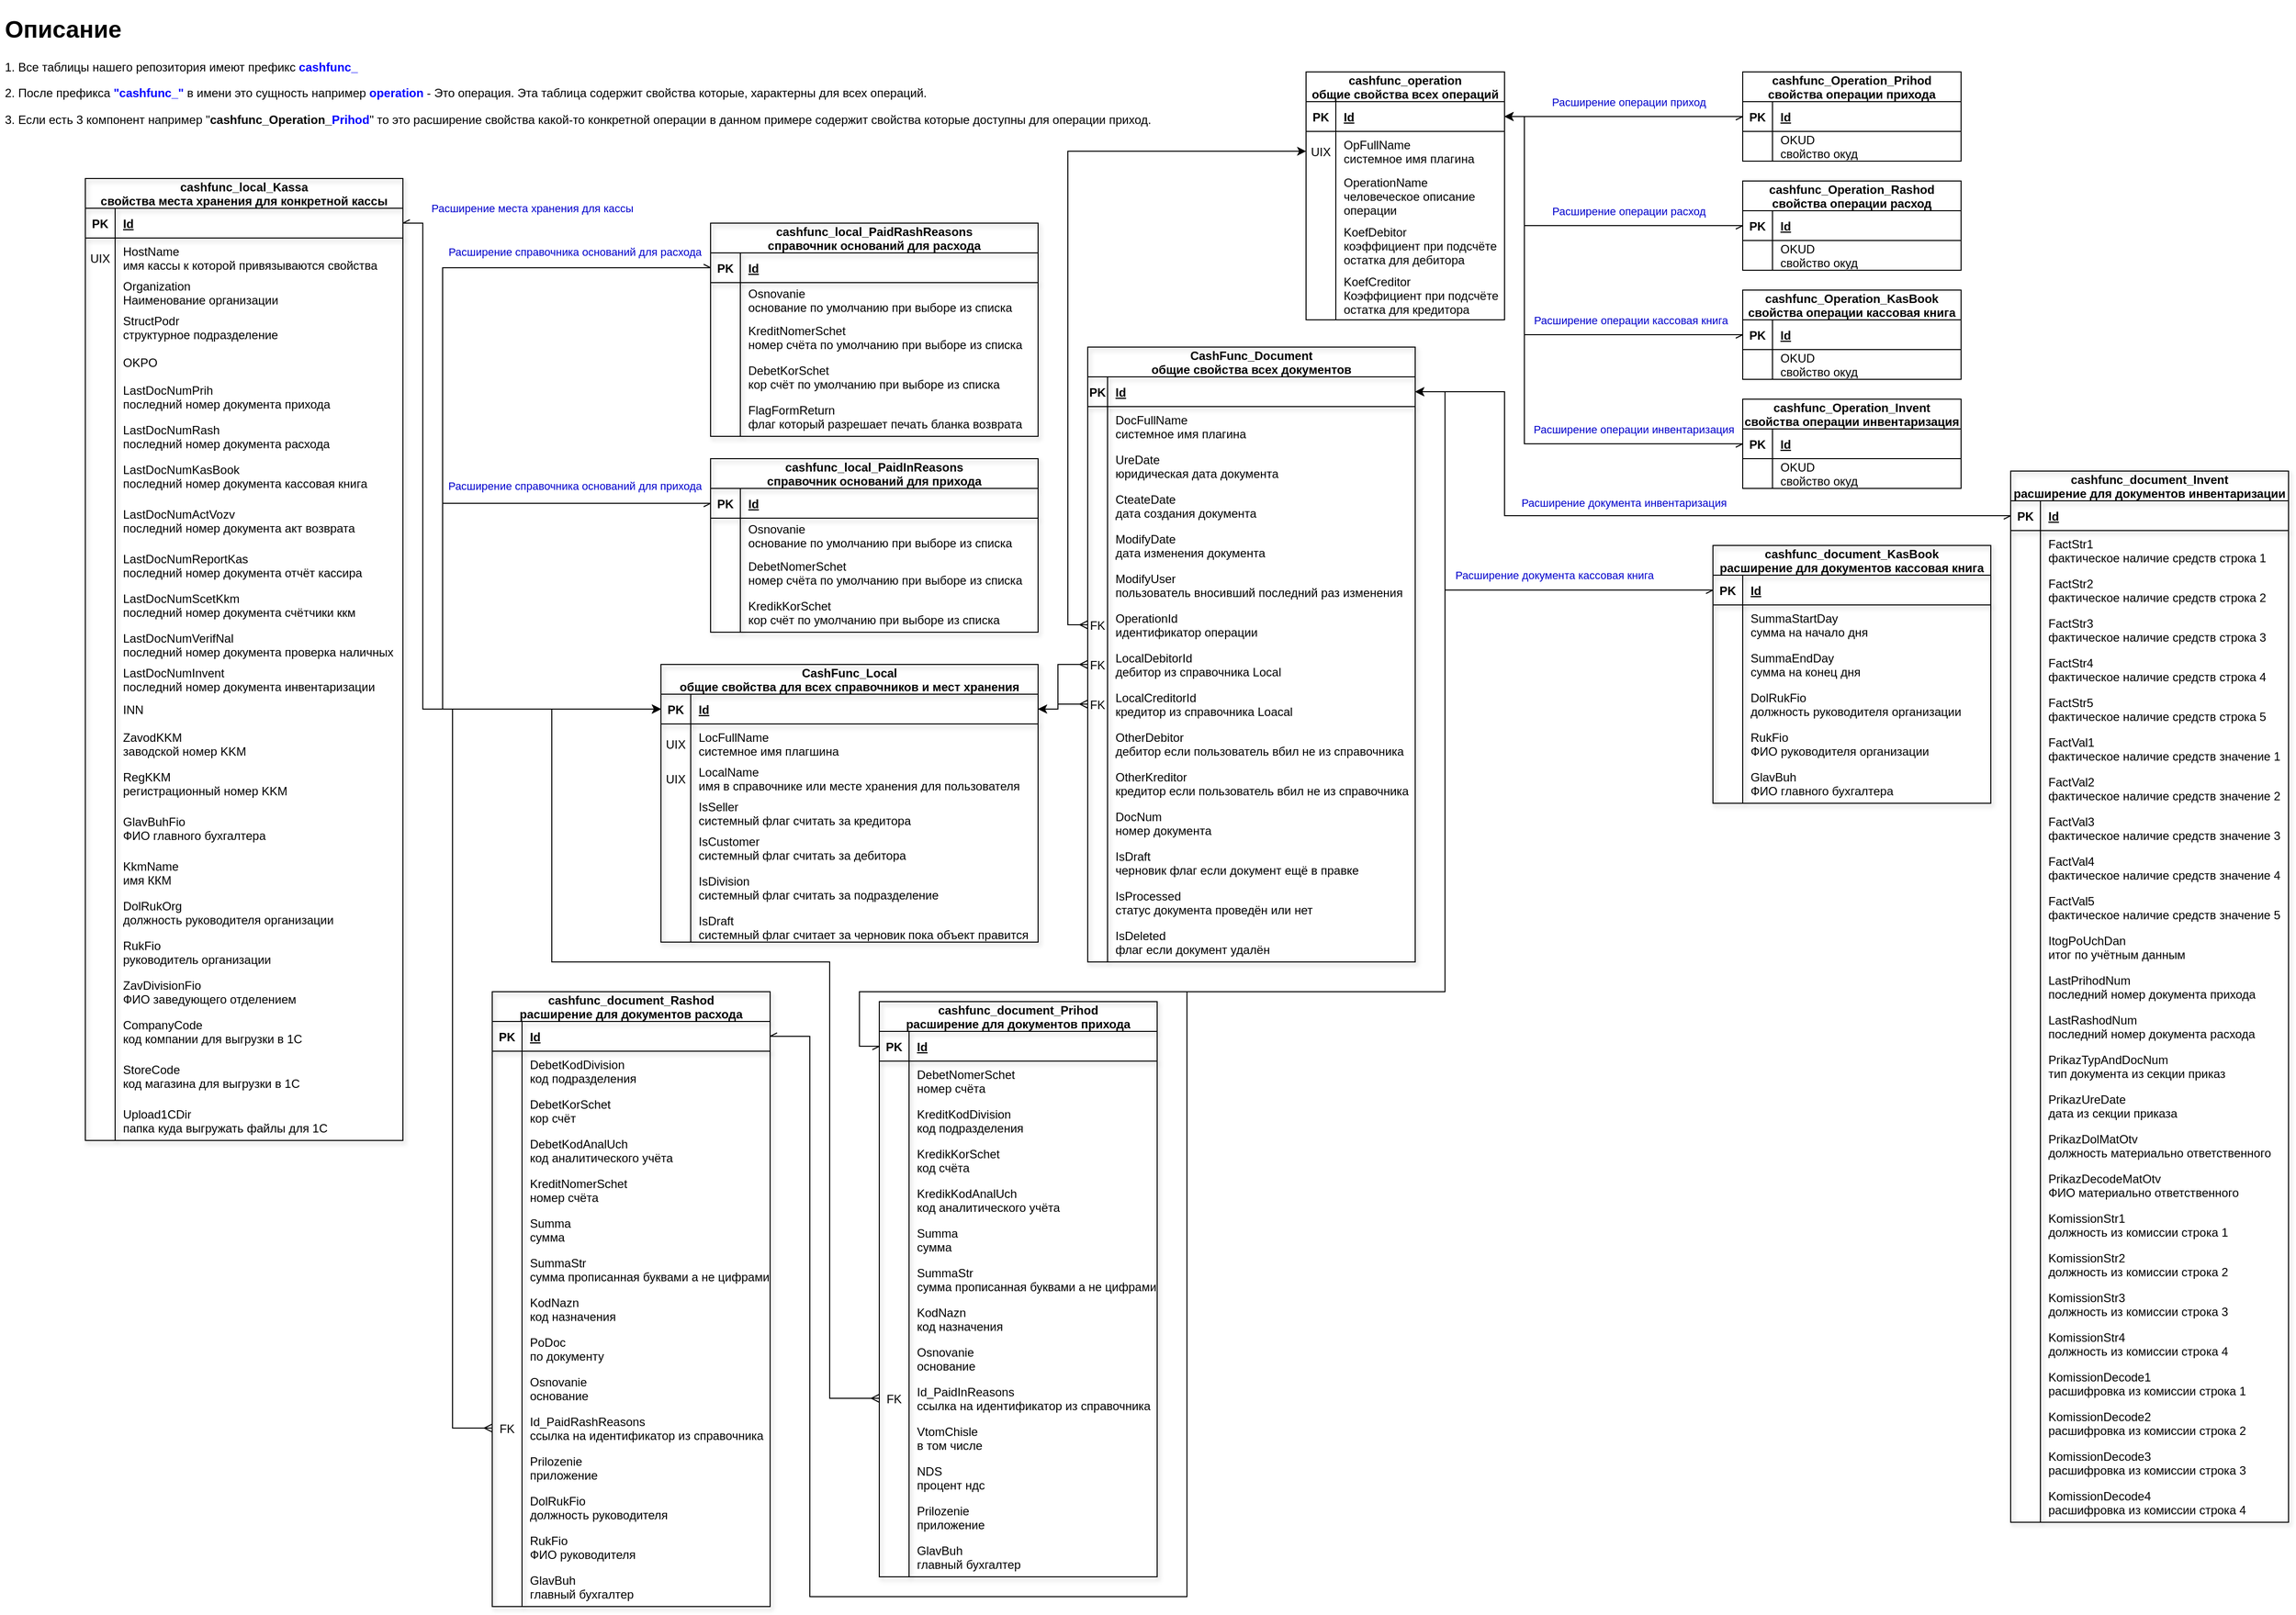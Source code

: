 <mxfile version="18.0.1" type="device"><diagram id="_Ne8nv0q4AdJqxSpnT6X" name="Схема DB"><mxGraphModel dx="2844" dy="1524" grid="1" gridSize="10" guides="1" tooltips="1" connect="1" arrows="1" fold="1" page="1" pageScale="1" pageWidth="1169" pageHeight="827" math="0" shadow="0"><root><mxCell id="0"/><mxCell id="1" parent="0"/><mxCell id="o74oYRVC0tbMXUYYkZ62-2" value="&lt;h1&gt;Описание&lt;/h1&gt;&lt;p&gt;1. Все таблицы нашего репозитория имеют префикс&amp;nbsp;&lt;b&gt;&lt;font color=&quot;#0000ff&quot;&gt;cashfunc_&lt;/font&gt;&lt;/b&gt;&lt;/p&gt;&lt;p&gt;2. После префикса &lt;b&gt;&lt;font color=&quot;#0000ff&quot;&gt;&quot;cashfunc_&quot;&lt;/font&gt;&lt;/b&gt; в имени это сущность например &lt;font color=&quot;#0000ff&quot;&gt;&lt;b&gt;operation&lt;/b&gt; &lt;/font&gt;- Это операция. Эта таблица содержит свойства&lt;span style=&quot;background-color: initial;&quot;&gt;&amp;nbsp;которые, характерны для всех операций.&lt;/span&gt;&lt;span style=&quot;background-color: initial;&quot;&gt;&amp;nbsp;&lt;/span&gt;&lt;/p&gt;3. Если есть 3 компонент например &quot;&lt;b&gt;cashfunc_Operation_&lt;font color=&quot;#0000ff&quot;&gt;Prihod&lt;/font&gt;&lt;/b&gt;&quot; то это расширение свойства какой-то конкретной операции в данном примере содержит свойства которые доступны для операции приход." style="text;html=1;strokeColor=none;fillColor=none;spacing=5;spacingTop=-20;whiteSpace=wrap;overflow=hidden;rounded=0;" vertex="1" parent="1"><mxGeometry x="4" y="10" width="1166" height="130" as="geometry"/></mxCell><mxCell id="o74oYRVC0tbMXUYYkZ62-13" value="cashfunc_operation&#10;общие свойства всех операций" style="shape=table;startSize=30;container=1;collapsible=1;childLayout=tableLayout;fixedRows=1;rowLines=0;fontStyle=1;align=center;resizeLast=1;fontColor=#000000;" vertex="1" parent="1"><mxGeometry x="1320" y="72.5" width="200" height="250" as="geometry"/></mxCell><mxCell id="o74oYRVC0tbMXUYYkZ62-14" value="" style="shape=tableRow;horizontal=0;startSize=0;swimlaneHead=0;swimlaneBody=0;fillColor=none;collapsible=0;dropTarget=0;points=[[0,0.5],[1,0.5]];portConstraint=eastwest;top=0;left=0;right=0;bottom=1;fontColor=#000000;" vertex="1" parent="o74oYRVC0tbMXUYYkZ62-13"><mxGeometry y="30" width="200" height="30" as="geometry"/></mxCell><mxCell id="o74oYRVC0tbMXUYYkZ62-15" value="PK" style="shape=partialRectangle;connectable=0;fillColor=none;top=0;left=0;bottom=0;right=0;fontStyle=1;overflow=hidden;fontColor=#000000;" vertex="1" parent="o74oYRVC0tbMXUYYkZ62-14"><mxGeometry width="30" height="30" as="geometry"><mxRectangle width="30" height="30" as="alternateBounds"/></mxGeometry></mxCell><mxCell id="o74oYRVC0tbMXUYYkZ62-16" value="Id" style="shape=partialRectangle;connectable=0;fillColor=none;top=0;left=0;bottom=0;right=0;align=left;spacingLeft=6;fontStyle=5;overflow=hidden;fontColor=#000000;" vertex="1" parent="o74oYRVC0tbMXUYYkZ62-14"><mxGeometry x="30" width="170" height="30" as="geometry"><mxRectangle width="170" height="30" as="alternateBounds"/></mxGeometry></mxCell><mxCell id="o74oYRVC0tbMXUYYkZ62-17" value="" style="shape=tableRow;horizontal=0;startSize=0;swimlaneHead=0;swimlaneBody=0;fillColor=none;collapsible=0;dropTarget=0;points=[[0,0.5],[1,0.5]];portConstraint=eastwest;top=0;left=0;right=0;bottom=0;fontColor=#000000;" vertex="1" parent="o74oYRVC0tbMXUYYkZ62-13"><mxGeometry y="60" width="200" height="40" as="geometry"/></mxCell><mxCell id="o74oYRVC0tbMXUYYkZ62-18" value="UIX" style="shape=partialRectangle;connectable=0;fillColor=none;top=0;left=0;bottom=0;right=0;editable=1;overflow=hidden;fontColor=#000000;" vertex="1" parent="o74oYRVC0tbMXUYYkZ62-17"><mxGeometry width="30" height="40" as="geometry"><mxRectangle width="30" height="40" as="alternateBounds"/></mxGeometry></mxCell><mxCell id="o74oYRVC0tbMXUYYkZ62-19" value="OpFullName&#10;системное имя плагина" style="shape=partialRectangle;connectable=0;fillColor=none;top=0;left=0;bottom=0;right=0;align=left;spacingLeft=6;overflow=hidden;fontColor=#000000;" vertex="1" parent="o74oYRVC0tbMXUYYkZ62-17"><mxGeometry x="30" width="170" height="40" as="geometry"><mxRectangle width="170" height="40" as="alternateBounds"/></mxGeometry></mxCell><mxCell id="o74oYRVC0tbMXUYYkZ62-20" value="" style="shape=tableRow;horizontal=0;startSize=0;swimlaneHead=0;swimlaneBody=0;fillColor=none;collapsible=0;dropTarget=0;points=[[0,0.5],[1,0.5]];portConstraint=eastwest;top=0;left=0;right=0;bottom=0;fontColor=#000000;" vertex="1" parent="o74oYRVC0tbMXUYYkZ62-13"><mxGeometry y="100" width="200" height="50" as="geometry"/></mxCell><mxCell id="o74oYRVC0tbMXUYYkZ62-21" value="" style="shape=partialRectangle;connectable=0;fillColor=none;top=0;left=0;bottom=0;right=0;editable=1;overflow=hidden;fontColor=#000000;" vertex="1" parent="o74oYRVC0tbMXUYYkZ62-20"><mxGeometry width="30" height="50" as="geometry"><mxRectangle width="30" height="50" as="alternateBounds"/></mxGeometry></mxCell><mxCell id="o74oYRVC0tbMXUYYkZ62-22" value="OperationName&#10;человеческое описание &#10;операции" style="shape=partialRectangle;connectable=0;fillColor=none;top=0;left=0;bottom=0;right=0;align=left;spacingLeft=6;overflow=hidden;fontColor=#000000;" vertex="1" parent="o74oYRVC0tbMXUYYkZ62-20"><mxGeometry x="30" width="170" height="50" as="geometry"><mxRectangle width="170" height="50" as="alternateBounds"/></mxGeometry></mxCell><mxCell id="o74oYRVC0tbMXUYYkZ62-23" value="" style="shape=tableRow;horizontal=0;startSize=0;swimlaneHead=0;swimlaneBody=0;fillColor=none;collapsible=0;dropTarget=0;points=[[0,0.5],[1,0.5]];portConstraint=eastwest;top=0;left=0;right=0;bottom=0;fontColor=#000000;" vertex="1" parent="o74oYRVC0tbMXUYYkZ62-13"><mxGeometry y="150" width="200" height="50" as="geometry"/></mxCell><mxCell id="o74oYRVC0tbMXUYYkZ62-24" value="" style="shape=partialRectangle;connectable=0;fillColor=none;top=0;left=0;bottom=0;right=0;editable=1;overflow=hidden;fontColor=#000000;" vertex="1" parent="o74oYRVC0tbMXUYYkZ62-23"><mxGeometry width="30" height="50" as="geometry"><mxRectangle width="30" height="50" as="alternateBounds"/></mxGeometry></mxCell><mxCell id="o74oYRVC0tbMXUYYkZ62-25" value="KoefDebitor&#10;коэффициент при подсчёте&#10;остатка для дебитора " style="shape=partialRectangle;connectable=0;fillColor=none;top=0;left=0;bottom=0;right=0;align=left;spacingLeft=6;overflow=hidden;fontColor=#000000;" vertex="1" parent="o74oYRVC0tbMXUYYkZ62-23"><mxGeometry x="30" width="170" height="50" as="geometry"><mxRectangle width="170" height="50" as="alternateBounds"/></mxGeometry></mxCell><mxCell id="o74oYRVC0tbMXUYYkZ62-65" value="" style="shape=tableRow;horizontal=0;startSize=0;swimlaneHead=0;swimlaneBody=0;fillColor=none;collapsible=0;dropTarget=0;points=[[0,0.5],[1,0.5]];portConstraint=eastwest;top=0;left=0;right=0;bottom=0;fontColor=#000000;" vertex="1" parent="o74oYRVC0tbMXUYYkZ62-13"><mxGeometry y="200" width="200" height="50" as="geometry"/></mxCell><mxCell id="o74oYRVC0tbMXUYYkZ62-66" value="" style="shape=partialRectangle;connectable=0;fillColor=none;top=0;left=0;bottom=0;right=0;editable=1;overflow=hidden;fontColor=#000000;" vertex="1" parent="o74oYRVC0tbMXUYYkZ62-65"><mxGeometry width="30" height="50" as="geometry"><mxRectangle width="30" height="50" as="alternateBounds"/></mxGeometry></mxCell><mxCell id="o74oYRVC0tbMXUYYkZ62-67" value="KoefCreditor&#10;Коэффициент при подсчёте&#10;остатка для кредитора" style="shape=partialRectangle;connectable=0;fillColor=none;top=0;left=0;bottom=0;right=0;align=left;spacingLeft=6;overflow=hidden;fontColor=#000000;" vertex="1" parent="o74oYRVC0tbMXUYYkZ62-65"><mxGeometry x="30" width="170" height="50" as="geometry"><mxRectangle width="170" height="50" as="alternateBounds"/></mxGeometry></mxCell><mxCell id="o74oYRVC0tbMXUYYkZ62-26" value="cashfunc_Operation_Prihod&#10;свойства операции прихода" style="shape=table;startSize=30;container=1;collapsible=1;childLayout=tableLayout;fixedRows=1;rowLines=0;fontStyle=1;align=center;resizeLast=1;fontColor=#000000;" vertex="1" parent="1"><mxGeometry x="1760" y="72.5" width="220" height="90" as="geometry"/></mxCell><mxCell id="o74oYRVC0tbMXUYYkZ62-27" value="" style="shape=tableRow;horizontal=0;startSize=0;swimlaneHead=0;swimlaneBody=0;fillColor=none;collapsible=0;dropTarget=0;points=[[0,0.5],[1,0.5]];portConstraint=eastwest;top=0;left=0;right=0;bottom=1;fontColor=#000000;" vertex="1" parent="o74oYRVC0tbMXUYYkZ62-26"><mxGeometry y="30" width="220" height="30" as="geometry"/></mxCell><mxCell id="o74oYRVC0tbMXUYYkZ62-28" value="PK" style="shape=partialRectangle;connectable=0;fillColor=none;top=0;left=0;bottom=0;right=0;fontStyle=1;overflow=hidden;fontColor=#000000;" vertex="1" parent="o74oYRVC0tbMXUYYkZ62-27"><mxGeometry width="30" height="30" as="geometry"><mxRectangle width="30" height="30" as="alternateBounds"/></mxGeometry></mxCell><mxCell id="o74oYRVC0tbMXUYYkZ62-29" value="Id" style="shape=partialRectangle;connectable=0;fillColor=none;top=0;left=0;bottom=0;right=0;align=left;spacingLeft=6;fontStyle=5;overflow=hidden;fontColor=#000000;" vertex="1" parent="o74oYRVC0tbMXUYYkZ62-27"><mxGeometry x="30" width="190" height="30" as="geometry"><mxRectangle width="190" height="30" as="alternateBounds"/></mxGeometry></mxCell><mxCell id="o74oYRVC0tbMXUYYkZ62-30" value="" style="shape=tableRow;horizontal=0;startSize=0;swimlaneHead=0;swimlaneBody=0;fillColor=none;collapsible=0;dropTarget=0;points=[[0,0.5],[1,0.5]];portConstraint=eastwest;top=0;left=0;right=0;bottom=0;fontColor=#000000;" vertex="1" parent="o74oYRVC0tbMXUYYkZ62-26"><mxGeometry y="60" width="220" height="30" as="geometry"/></mxCell><mxCell id="o74oYRVC0tbMXUYYkZ62-31" value="" style="shape=partialRectangle;connectable=0;fillColor=none;top=0;left=0;bottom=0;right=0;editable=1;overflow=hidden;fontColor=#000000;" vertex="1" parent="o74oYRVC0tbMXUYYkZ62-30"><mxGeometry width="30" height="30" as="geometry"><mxRectangle width="30" height="30" as="alternateBounds"/></mxGeometry></mxCell><mxCell id="o74oYRVC0tbMXUYYkZ62-32" value="OKUD&#10;свойство окуд" style="shape=partialRectangle;connectable=0;fillColor=none;top=0;left=0;bottom=0;right=0;align=left;spacingLeft=6;overflow=hidden;fontColor=#000000;" vertex="1" parent="o74oYRVC0tbMXUYYkZ62-30"><mxGeometry x="30" width="190" height="30" as="geometry"><mxRectangle width="190" height="30" as="alternateBounds"/></mxGeometry></mxCell><mxCell id="o74oYRVC0tbMXUYYkZ62-40" value="" style="shape=partialRectangle;connectable=0;fillColor=none;top=0;left=0;bottom=0;right=0;editable=1;overflow=hidden;fontColor=#000000;" vertex="1" parent="1"><mxGeometry x="1370" y="212.5" width="30" height="30" as="geometry"><mxRectangle width="30" height="30" as="alternateBounds"/></mxGeometry></mxCell><mxCell id="o74oYRVC0tbMXUYYkZ62-100" style="edgeStyle=orthogonalEdgeStyle;rounded=0;orthogonalLoop=1;jettySize=auto;html=1;exitX=0;exitY=0.5;exitDx=0;exitDy=0;entryX=1;entryY=0.5;entryDx=0;entryDy=0;fontColor=#0000CC;startArrow=openAsync;startFill=0;endArrow=classic;endFill=1;" edge="1" parent="1" source="o74oYRVC0tbMXUYYkZ62-27" target="o74oYRVC0tbMXUYYkZ62-14"><mxGeometry relative="1" as="geometry"><Array as="points"><mxPoint x="1690" y="117.5"/><mxPoint x="1690" y="117.5"/></Array></mxGeometry></mxCell><mxCell id="o74oYRVC0tbMXUYYkZ62-101" value="Расширение операции приход" style="edgeLabel;html=1;align=center;verticalAlign=middle;resizable=0;points=[];fontColor=#0000CC;" vertex="1" connectable="0" parent="o74oYRVC0tbMXUYYkZ62-100"><mxGeometry x="-0.114" y="2" relative="1" as="geometry"><mxPoint x="-9" y="-17" as="offset"/></mxGeometry></mxCell><mxCell id="o74oYRVC0tbMXUYYkZ62-102" value="cashfunc_Operation_Rashod&#10;свойства операции расход" style="shape=table;startSize=30;container=1;collapsible=1;childLayout=tableLayout;fixedRows=1;rowLines=0;fontStyle=1;align=center;resizeLast=1;fontColor=#000000;" vertex="1" parent="1"><mxGeometry x="1760" y="182.5" width="220" height="90" as="geometry"/></mxCell><mxCell id="o74oYRVC0tbMXUYYkZ62-103" value="" style="shape=tableRow;horizontal=0;startSize=0;swimlaneHead=0;swimlaneBody=0;fillColor=none;collapsible=0;dropTarget=0;points=[[0,0.5],[1,0.5]];portConstraint=eastwest;top=0;left=0;right=0;bottom=1;fontColor=#000000;" vertex="1" parent="o74oYRVC0tbMXUYYkZ62-102"><mxGeometry y="30" width="220" height="30" as="geometry"/></mxCell><mxCell id="o74oYRVC0tbMXUYYkZ62-104" value="PK" style="shape=partialRectangle;connectable=0;fillColor=none;top=0;left=0;bottom=0;right=0;fontStyle=1;overflow=hidden;fontColor=#000000;" vertex="1" parent="o74oYRVC0tbMXUYYkZ62-103"><mxGeometry width="30" height="30" as="geometry"><mxRectangle width="30" height="30" as="alternateBounds"/></mxGeometry></mxCell><mxCell id="o74oYRVC0tbMXUYYkZ62-105" value="Id" style="shape=partialRectangle;connectable=0;fillColor=none;top=0;left=0;bottom=0;right=0;align=left;spacingLeft=6;fontStyle=5;overflow=hidden;fontColor=#000000;" vertex="1" parent="o74oYRVC0tbMXUYYkZ62-103"><mxGeometry x="30" width="190" height="30" as="geometry"><mxRectangle width="190" height="30" as="alternateBounds"/></mxGeometry></mxCell><mxCell id="o74oYRVC0tbMXUYYkZ62-106" value="" style="shape=tableRow;horizontal=0;startSize=0;swimlaneHead=0;swimlaneBody=0;fillColor=none;collapsible=0;dropTarget=0;points=[[0,0.5],[1,0.5]];portConstraint=eastwest;top=0;left=0;right=0;bottom=0;fontColor=#000000;" vertex="1" parent="o74oYRVC0tbMXUYYkZ62-102"><mxGeometry y="60" width="220" height="30" as="geometry"/></mxCell><mxCell id="o74oYRVC0tbMXUYYkZ62-107" value="" style="shape=partialRectangle;connectable=0;fillColor=none;top=0;left=0;bottom=0;right=0;editable=1;overflow=hidden;fontColor=#000000;" vertex="1" parent="o74oYRVC0tbMXUYYkZ62-106"><mxGeometry width="30" height="30" as="geometry"><mxRectangle width="30" height="30" as="alternateBounds"/></mxGeometry></mxCell><mxCell id="o74oYRVC0tbMXUYYkZ62-108" value="OKUD&#10;свойство окуд" style="shape=partialRectangle;connectable=0;fillColor=none;top=0;left=0;bottom=0;right=0;align=left;spacingLeft=6;overflow=hidden;fontColor=#000000;" vertex="1" parent="o74oYRVC0tbMXUYYkZ62-106"><mxGeometry x="30" width="190" height="30" as="geometry"><mxRectangle width="190" height="30" as="alternateBounds"/></mxGeometry></mxCell><mxCell id="o74oYRVC0tbMXUYYkZ62-109" style="edgeStyle=orthogonalEdgeStyle;rounded=0;orthogonalLoop=1;jettySize=auto;html=1;exitX=0;exitY=0.5;exitDx=0;exitDy=0;entryX=1;entryY=0.5;entryDx=0;entryDy=0;fontColor=#0000CC;startArrow=openAsync;startFill=0;" edge="1" parent="1" source="o74oYRVC0tbMXUYYkZ62-103" target="o74oYRVC0tbMXUYYkZ62-14"><mxGeometry relative="1" as="geometry"><Array as="points"><mxPoint x="1540" y="227.5"/><mxPoint x="1540" y="117.5"/></Array></mxGeometry></mxCell><mxCell id="o74oYRVC0tbMXUYYkZ62-110" value="Расширение операции расход" style="edgeLabel;html=1;align=center;verticalAlign=middle;resizable=0;points=[];fontColor=#0000CC;" vertex="1" connectable="0" parent="o74oYRVC0tbMXUYYkZ62-109"><mxGeometry x="-0.11" relative="1" as="geometry"><mxPoint x="41" y="-15" as="offset"/></mxGeometry></mxCell><mxCell id="o74oYRVC0tbMXUYYkZ62-111" value="cashfunc_Operation_KasBook&#10;свойства операции кассовая книга" style="shape=table;startSize=30;container=1;collapsible=1;childLayout=tableLayout;fixedRows=1;rowLines=0;fontStyle=1;align=center;resizeLast=1;fontColor=#000000;" vertex="1" parent="1"><mxGeometry x="1760" y="292.5" width="220" height="90" as="geometry"/></mxCell><mxCell id="o74oYRVC0tbMXUYYkZ62-112" value="" style="shape=tableRow;horizontal=0;startSize=0;swimlaneHead=0;swimlaneBody=0;fillColor=none;collapsible=0;dropTarget=0;points=[[0,0.5],[1,0.5]];portConstraint=eastwest;top=0;left=0;right=0;bottom=1;fontColor=#000000;" vertex="1" parent="o74oYRVC0tbMXUYYkZ62-111"><mxGeometry y="30" width="220" height="30" as="geometry"/></mxCell><mxCell id="o74oYRVC0tbMXUYYkZ62-113" value="PK" style="shape=partialRectangle;connectable=0;fillColor=none;top=0;left=0;bottom=0;right=0;fontStyle=1;overflow=hidden;fontColor=#000000;" vertex="1" parent="o74oYRVC0tbMXUYYkZ62-112"><mxGeometry width="30" height="30" as="geometry"><mxRectangle width="30" height="30" as="alternateBounds"/></mxGeometry></mxCell><mxCell id="o74oYRVC0tbMXUYYkZ62-114" value="Id" style="shape=partialRectangle;connectable=0;fillColor=none;top=0;left=0;bottom=0;right=0;align=left;spacingLeft=6;fontStyle=5;overflow=hidden;fontColor=#000000;" vertex="1" parent="o74oYRVC0tbMXUYYkZ62-112"><mxGeometry x="30" width="190" height="30" as="geometry"><mxRectangle width="190" height="30" as="alternateBounds"/></mxGeometry></mxCell><mxCell id="o74oYRVC0tbMXUYYkZ62-115" value="" style="shape=tableRow;horizontal=0;startSize=0;swimlaneHead=0;swimlaneBody=0;fillColor=none;collapsible=0;dropTarget=0;points=[[0,0.5],[1,0.5]];portConstraint=eastwest;top=0;left=0;right=0;bottom=0;fontColor=#000000;" vertex="1" parent="o74oYRVC0tbMXUYYkZ62-111"><mxGeometry y="60" width="220" height="30" as="geometry"/></mxCell><mxCell id="o74oYRVC0tbMXUYYkZ62-116" value="" style="shape=partialRectangle;connectable=0;fillColor=none;top=0;left=0;bottom=0;right=0;editable=1;overflow=hidden;fontColor=#000000;" vertex="1" parent="o74oYRVC0tbMXUYYkZ62-115"><mxGeometry width="30" height="30" as="geometry"><mxRectangle width="30" height="30" as="alternateBounds"/></mxGeometry></mxCell><mxCell id="o74oYRVC0tbMXUYYkZ62-117" value="OKUD&#10;свойство окуд" style="shape=partialRectangle;connectable=0;fillColor=none;top=0;left=0;bottom=0;right=0;align=left;spacingLeft=6;overflow=hidden;fontColor=#000000;" vertex="1" parent="o74oYRVC0tbMXUYYkZ62-115"><mxGeometry x="30" width="190" height="30" as="geometry"><mxRectangle width="190" height="30" as="alternateBounds"/></mxGeometry></mxCell><mxCell id="o74oYRVC0tbMXUYYkZ62-118" value="cashfunc_Operation_Invent&#10;свойства операции инвентаризация" style="shape=table;startSize=30;container=1;collapsible=1;childLayout=tableLayout;fixedRows=1;rowLines=0;fontStyle=1;align=center;resizeLast=1;fontColor=#000000;" vertex="1" parent="1"><mxGeometry x="1760" y="402.5" width="220" height="90" as="geometry"/></mxCell><mxCell id="o74oYRVC0tbMXUYYkZ62-119" value="" style="shape=tableRow;horizontal=0;startSize=0;swimlaneHead=0;swimlaneBody=0;fillColor=none;collapsible=0;dropTarget=0;points=[[0,0.5],[1,0.5]];portConstraint=eastwest;top=0;left=0;right=0;bottom=1;fontColor=#000000;" vertex="1" parent="o74oYRVC0tbMXUYYkZ62-118"><mxGeometry y="30" width="220" height="30" as="geometry"/></mxCell><mxCell id="o74oYRVC0tbMXUYYkZ62-120" value="PK" style="shape=partialRectangle;connectable=0;fillColor=none;top=0;left=0;bottom=0;right=0;fontStyle=1;overflow=hidden;fontColor=#000000;" vertex="1" parent="o74oYRVC0tbMXUYYkZ62-119"><mxGeometry width="30" height="30" as="geometry"><mxRectangle width="30" height="30" as="alternateBounds"/></mxGeometry></mxCell><mxCell id="o74oYRVC0tbMXUYYkZ62-121" value="Id" style="shape=partialRectangle;connectable=0;fillColor=none;top=0;left=0;bottom=0;right=0;align=left;spacingLeft=6;fontStyle=5;overflow=hidden;fontColor=#000000;" vertex="1" parent="o74oYRVC0tbMXUYYkZ62-119"><mxGeometry x="30" width="190" height="30" as="geometry"><mxRectangle width="190" height="30" as="alternateBounds"/></mxGeometry></mxCell><mxCell id="o74oYRVC0tbMXUYYkZ62-122" value="" style="shape=tableRow;horizontal=0;startSize=0;swimlaneHead=0;swimlaneBody=0;fillColor=none;collapsible=0;dropTarget=0;points=[[0,0.5],[1,0.5]];portConstraint=eastwest;top=0;left=0;right=0;bottom=0;fontColor=#000000;" vertex="1" parent="o74oYRVC0tbMXUYYkZ62-118"><mxGeometry y="60" width="220" height="30" as="geometry"/></mxCell><mxCell id="o74oYRVC0tbMXUYYkZ62-123" value="" style="shape=partialRectangle;connectable=0;fillColor=none;top=0;left=0;bottom=0;right=0;editable=1;overflow=hidden;fontColor=#000000;" vertex="1" parent="o74oYRVC0tbMXUYYkZ62-122"><mxGeometry width="30" height="30" as="geometry"><mxRectangle width="30" height="30" as="alternateBounds"/></mxGeometry></mxCell><mxCell id="o74oYRVC0tbMXUYYkZ62-124" value="OKUD&#10;свойство окуд" style="shape=partialRectangle;connectable=0;fillColor=none;top=0;left=0;bottom=0;right=0;align=left;spacingLeft=6;overflow=hidden;fontColor=#000000;" vertex="1" parent="o74oYRVC0tbMXUYYkZ62-122"><mxGeometry x="30" width="190" height="30" as="geometry"><mxRectangle width="190" height="30" as="alternateBounds"/></mxGeometry></mxCell><mxCell id="o74oYRVC0tbMXUYYkZ62-125" style="edgeStyle=orthogonalEdgeStyle;rounded=0;orthogonalLoop=1;jettySize=auto;html=1;exitX=0;exitY=0.5;exitDx=0;exitDy=0;entryX=1;entryY=0.5;entryDx=0;entryDy=0;fontColor=#0000CC;startArrow=openAsync;startFill=0;" edge="1" parent="1" source="o74oYRVC0tbMXUYYkZ62-112" target="o74oYRVC0tbMXUYYkZ62-14"><mxGeometry relative="1" as="geometry"><Array as="points"><mxPoint x="1540" y="337.5"/><mxPoint x="1540" y="117.5"/></Array></mxGeometry></mxCell><mxCell id="o74oYRVC0tbMXUYYkZ62-128" value="Расширение операции кассовая книга" style="edgeLabel;html=1;align=center;verticalAlign=middle;resizable=0;points=[];fontColor=#0000CC;" vertex="1" connectable="0" parent="o74oYRVC0tbMXUYYkZ62-125"><mxGeometry x="-0.514" y="3" relative="1" as="geometry"><mxPoint x="-1" y="-18" as="offset"/></mxGeometry></mxCell><mxCell id="o74oYRVC0tbMXUYYkZ62-126" style="edgeStyle=orthogonalEdgeStyle;rounded=0;orthogonalLoop=1;jettySize=auto;html=1;exitX=0;exitY=0.5;exitDx=0;exitDy=0;fontColor=#0000CC;startArrow=openAsync;startFill=0;entryX=1;entryY=0.5;entryDx=0;entryDy=0;" edge="1" parent="1" source="o74oYRVC0tbMXUYYkZ62-119" target="o74oYRVC0tbMXUYYkZ62-14"><mxGeometry relative="1" as="geometry"><mxPoint x="1530" y="112.5" as="targetPoint"/><Array as="points"><mxPoint x="1540" y="447.5"/><mxPoint x="1540" y="117.5"/></Array></mxGeometry></mxCell><mxCell id="o74oYRVC0tbMXUYYkZ62-129" value="&lt;span style=&quot;font-size: 11px; background-color: rgb(255, 255, 255);&quot;&gt;Расширение операции инвентаризация&lt;/span&gt;" style="text;html=1;align=center;verticalAlign=middle;resizable=0;points=[];autosize=1;strokeColor=none;fillColor=none;fontColor=#0000CC;" vertex="1" parent="1"><mxGeometry x="1540" y="422.5" width="220" height="20" as="geometry"/></mxCell><mxCell id="o74oYRVC0tbMXUYYkZ62-143" value="CashFunc_Local&#10;общие свойства для всех справочников и мест хранения" style="shape=table;startSize=30;container=1;collapsible=1;childLayout=tableLayout;fixedRows=1;rowLines=0;fontStyle=1;align=center;resizeLast=1;shadow=1;fontColor=#000000;strokeColor=#000000;fillColor=none;" vertex="1" parent="1"><mxGeometry x="670" y="670" width="380" height="280" as="geometry"/></mxCell><mxCell id="o74oYRVC0tbMXUYYkZ62-144" value="" style="shape=tableRow;horizontal=0;startSize=0;swimlaneHead=0;swimlaneBody=0;fillColor=none;collapsible=0;dropTarget=0;points=[[0,0.5],[1,0.5]];portConstraint=eastwest;top=0;left=0;right=0;bottom=1;shadow=1;fontColor=#000000;strokeColor=#000000;" vertex="1" parent="o74oYRVC0tbMXUYYkZ62-143"><mxGeometry y="30" width="380" height="30" as="geometry"/></mxCell><mxCell id="o74oYRVC0tbMXUYYkZ62-145" value="PK" style="shape=partialRectangle;connectable=0;fillColor=none;top=0;left=0;bottom=0;right=0;fontStyle=1;overflow=hidden;shadow=1;fontColor=#000000;strokeColor=#000000;" vertex="1" parent="o74oYRVC0tbMXUYYkZ62-144"><mxGeometry width="30" height="30" as="geometry"><mxRectangle width="30" height="30" as="alternateBounds"/></mxGeometry></mxCell><mxCell id="o74oYRVC0tbMXUYYkZ62-146" value="Id" style="shape=partialRectangle;connectable=0;fillColor=none;top=0;left=0;bottom=0;right=0;align=left;spacingLeft=6;fontStyle=5;overflow=hidden;shadow=1;fontColor=#000000;strokeColor=#000000;" vertex="1" parent="o74oYRVC0tbMXUYYkZ62-144"><mxGeometry x="30" width="350" height="30" as="geometry"><mxRectangle width="350" height="30" as="alternateBounds"/></mxGeometry></mxCell><mxCell id="o74oYRVC0tbMXUYYkZ62-147" value="" style="shape=tableRow;horizontal=0;startSize=0;swimlaneHead=0;swimlaneBody=0;fillColor=none;collapsible=0;dropTarget=0;points=[[0,0.5],[1,0.5]];portConstraint=eastwest;top=0;left=0;right=0;bottom=0;shadow=1;fontColor=#000000;strokeColor=#000000;" vertex="1" parent="o74oYRVC0tbMXUYYkZ62-143"><mxGeometry y="60" width="380" height="40" as="geometry"/></mxCell><mxCell id="o74oYRVC0tbMXUYYkZ62-148" value="UIX" style="shape=partialRectangle;connectable=0;fillColor=none;top=0;left=0;bottom=0;right=0;editable=1;overflow=hidden;shadow=1;fontColor=#000000;strokeColor=#000000;" vertex="1" parent="o74oYRVC0tbMXUYYkZ62-147"><mxGeometry width="30" height="40" as="geometry"><mxRectangle width="30" height="40" as="alternateBounds"/></mxGeometry></mxCell><mxCell id="o74oYRVC0tbMXUYYkZ62-149" value="LocFullName&#10;системное имя плагшина" style="shape=partialRectangle;connectable=0;fillColor=none;top=0;left=0;bottom=0;right=0;align=left;spacingLeft=6;overflow=hidden;shadow=1;fontColor=#000000;strokeColor=#000000;" vertex="1" parent="o74oYRVC0tbMXUYYkZ62-147"><mxGeometry x="30" width="350" height="40" as="geometry"><mxRectangle width="350" height="40" as="alternateBounds"/></mxGeometry></mxCell><mxCell id="o74oYRVC0tbMXUYYkZ62-150" value="" style="shape=tableRow;horizontal=0;startSize=0;swimlaneHead=0;swimlaneBody=0;fillColor=none;collapsible=0;dropTarget=0;points=[[0,0.5],[1,0.5]];portConstraint=eastwest;top=0;left=0;right=0;bottom=0;shadow=1;fontColor=#000000;strokeColor=#000000;" vertex="1" parent="o74oYRVC0tbMXUYYkZ62-143"><mxGeometry y="100" width="380" height="30" as="geometry"/></mxCell><mxCell id="o74oYRVC0tbMXUYYkZ62-151" value="UIX" style="shape=partialRectangle;connectable=0;fillColor=none;top=0;left=0;bottom=0;right=0;editable=1;overflow=hidden;shadow=1;fontColor=#000000;strokeColor=#000000;" vertex="1" parent="o74oYRVC0tbMXUYYkZ62-150"><mxGeometry width="30" height="30" as="geometry"><mxRectangle width="30" height="30" as="alternateBounds"/></mxGeometry></mxCell><mxCell id="o74oYRVC0tbMXUYYkZ62-152" value="LocalName&#10;имя в справочнике или месте хранения для пользователя" style="shape=partialRectangle;connectable=0;fillColor=none;top=0;left=0;bottom=0;right=0;align=left;spacingLeft=6;overflow=hidden;shadow=1;fontColor=#000000;strokeColor=#000000;" vertex="1" parent="o74oYRVC0tbMXUYYkZ62-150"><mxGeometry x="30" width="350" height="30" as="geometry"><mxRectangle width="350" height="30" as="alternateBounds"/></mxGeometry></mxCell><mxCell id="o74oYRVC0tbMXUYYkZ62-153" value="" style="shape=tableRow;horizontal=0;startSize=0;swimlaneHead=0;swimlaneBody=0;fillColor=none;collapsible=0;dropTarget=0;points=[[0,0.5],[1,0.5]];portConstraint=eastwest;top=0;left=0;right=0;bottom=0;shadow=1;fontColor=#000000;strokeColor=#000000;" vertex="1" parent="o74oYRVC0tbMXUYYkZ62-143"><mxGeometry y="130" width="380" height="40" as="geometry"/></mxCell><mxCell id="o74oYRVC0tbMXUYYkZ62-154" value="" style="shape=partialRectangle;connectable=0;fillColor=none;top=0;left=0;bottom=0;right=0;editable=1;overflow=hidden;shadow=1;fontColor=#000000;strokeColor=#000000;" vertex="1" parent="o74oYRVC0tbMXUYYkZ62-153"><mxGeometry width="30" height="40" as="geometry"><mxRectangle width="30" height="40" as="alternateBounds"/></mxGeometry></mxCell><mxCell id="o74oYRVC0tbMXUYYkZ62-155" value="IsSeller &#10;системный флаг считать за кредитора" style="shape=partialRectangle;connectable=0;fillColor=none;top=0;left=0;bottom=0;right=0;align=left;spacingLeft=6;overflow=hidden;shadow=1;fontColor=#000000;strokeColor=#000000;" vertex="1" parent="o74oYRVC0tbMXUYYkZ62-153"><mxGeometry x="30" width="350" height="40" as="geometry"><mxRectangle width="350" height="40" as="alternateBounds"/></mxGeometry></mxCell><mxCell id="o74oYRVC0tbMXUYYkZ62-156" value="" style="shape=tableRow;horizontal=0;startSize=0;swimlaneHead=0;swimlaneBody=0;fillColor=none;collapsible=0;dropTarget=0;points=[[0,0.5],[1,0.5]];portConstraint=eastwest;top=0;left=0;right=0;bottom=0;shadow=1;fontColor=#000000;strokeColor=#000000;" vertex="1" parent="o74oYRVC0tbMXUYYkZ62-143"><mxGeometry y="170" width="380" height="30" as="geometry"/></mxCell><mxCell id="o74oYRVC0tbMXUYYkZ62-157" value="" style="shape=partialRectangle;connectable=0;fillColor=none;top=0;left=0;bottom=0;right=0;editable=1;overflow=hidden;shadow=1;fontColor=#000000;strokeColor=#000000;" vertex="1" parent="o74oYRVC0tbMXUYYkZ62-156"><mxGeometry width="30" height="30" as="geometry"><mxRectangle width="30" height="30" as="alternateBounds"/></mxGeometry></mxCell><mxCell id="o74oYRVC0tbMXUYYkZ62-158" value="IsСustomer&#10;системный флаг считать за дебитора" style="shape=partialRectangle;connectable=0;fillColor=none;top=0;left=0;bottom=0;right=0;align=left;spacingLeft=6;overflow=hidden;shadow=1;fontColor=#000000;strokeColor=#000000;" vertex="1" parent="o74oYRVC0tbMXUYYkZ62-156"><mxGeometry x="30" width="350" height="30" as="geometry"><mxRectangle width="350" height="30" as="alternateBounds"/></mxGeometry></mxCell><mxCell id="o74oYRVC0tbMXUYYkZ62-159" value="" style="shape=tableRow;horizontal=0;startSize=0;swimlaneHead=0;swimlaneBody=0;fillColor=none;collapsible=0;dropTarget=0;points=[[0,0.5],[1,0.5]];portConstraint=eastwest;top=0;left=0;right=0;bottom=0;shadow=1;fontColor=#000000;strokeColor=#000000;" vertex="1" parent="o74oYRVC0tbMXUYYkZ62-143"><mxGeometry y="200" width="380" height="50" as="geometry"/></mxCell><mxCell id="o74oYRVC0tbMXUYYkZ62-160" value="" style="shape=partialRectangle;connectable=0;fillColor=none;top=0;left=0;bottom=0;right=0;editable=1;overflow=hidden;shadow=1;fontColor=#000000;strokeColor=#000000;" vertex="1" parent="o74oYRVC0tbMXUYYkZ62-159"><mxGeometry width="30" height="50" as="geometry"><mxRectangle width="30" height="50" as="alternateBounds"/></mxGeometry></mxCell><mxCell id="o74oYRVC0tbMXUYYkZ62-161" value="IsDivision&#10;системный флаг считать за подразделение" style="shape=partialRectangle;connectable=0;fillColor=none;top=0;left=0;bottom=0;right=0;align=left;spacingLeft=6;overflow=hidden;shadow=1;fontColor=#000000;strokeColor=#000000;" vertex="1" parent="o74oYRVC0tbMXUYYkZ62-159"><mxGeometry x="30" width="350" height="50" as="geometry"><mxRectangle width="350" height="50" as="alternateBounds"/></mxGeometry></mxCell><mxCell id="o74oYRVC0tbMXUYYkZ62-162" value="" style="shape=tableRow;horizontal=0;startSize=0;swimlaneHead=0;swimlaneBody=0;fillColor=none;collapsible=0;dropTarget=0;points=[[0,0.5],[1,0.5]];portConstraint=eastwest;top=0;left=0;right=0;bottom=0;shadow=1;fontColor=#000000;strokeColor=#000000;" vertex="1" parent="o74oYRVC0tbMXUYYkZ62-143"><mxGeometry y="250" width="380" height="30" as="geometry"/></mxCell><mxCell id="o74oYRVC0tbMXUYYkZ62-163" value="" style="shape=partialRectangle;connectable=0;fillColor=none;top=0;left=0;bottom=0;right=0;editable=1;overflow=hidden;shadow=1;fontColor=#000000;strokeColor=#000000;" vertex="1" parent="o74oYRVC0tbMXUYYkZ62-162"><mxGeometry width="30" height="30" as="geometry"><mxRectangle width="30" height="30" as="alternateBounds"/></mxGeometry></mxCell><mxCell id="o74oYRVC0tbMXUYYkZ62-164" value="IsDraft&#10;системный флаг считает за черновик пока объект правится" style="shape=partialRectangle;connectable=0;fillColor=none;top=0;left=0;bottom=0;right=0;align=left;spacingLeft=6;overflow=hidden;shadow=1;fontColor=#000000;strokeColor=#000000;" vertex="1" parent="o74oYRVC0tbMXUYYkZ62-162"><mxGeometry x="30" width="350" height="30" as="geometry"><mxRectangle width="350" height="30" as="alternateBounds"/></mxGeometry></mxCell><mxCell id="o74oYRVC0tbMXUYYkZ62-165" value="cashfunc_local_Kassa&#10;свойства места хранения для конкретной кассы" style="shape=table;startSize=30;container=1;collapsible=1;childLayout=tableLayout;fixedRows=1;rowLines=0;fontStyle=1;align=center;resizeLast=1;shadow=1;fontColor=#000000;strokeColor=#000000;fillColor=none;" vertex="1" parent="1"><mxGeometry x="90" y="180" width="320" height="970" as="geometry"/></mxCell><mxCell id="o74oYRVC0tbMXUYYkZ62-166" value="" style="shape=tableRow;horizontal=0;startSize=0;swimlaneHead=0;swimlaneBody=0;fillColor=none;collapsible=0;dropTarget=0;points=[[0,0.5],[1,0.5]];portConstraint=eastwest;top=0;left=0;right=0;bottom=1;shadow=1;fontColor=#000000;strokeColor=#000000;" vertex="1" parent="o74oYRVC0tbMXUYYkZ62-165"><mxGeometry y="30" width="320" height="30" as="geometry"/></mxCell><mxCell id="o74oYRVC0tbMXUYYkZ62-167" value="PK" style="shape=partialRectangle;connectable=0;fillColor=none;top=0;left=0;bottom=0;right=0;fontStyle=1;overflow=hidden;shadow=1;fontColor=#000000;strokeColor=#000000;" vertex="1" parent="o74oYRVC0tbMXUYYkZ62-166"><mxGeometry width="30" height="30" as="geometry"><mxRectangle width="30" height="30" as="alternateBounds"/></mxGeometry></mxCell><mxCell id="o74oYRVC0tbMXUYYkZ62-168" value="Id" style="shape=partialRectangle;connectable=0;fillColor=none;top=0;left=0;bottom=0;right=0;align=left;spacingLeft=6;fontStyle=5;overflow=hidden;shadow=1;fontColor=#000000;strokeColor=#000000;" vertex="1" parent="o74oYRVC0tbMXUYYkZ62-166"><mxGeometry x="30" width="290" height="30" as="geometry"><mxRectangle width="290" height="30" as="alternateBounds"/></mxGeometry></mxCell><mxCell id="o74oYRVC0tbMXUYYkZ62-169" value="" style="shape=tableRow;horizontal=0;startSize=0;swimlaneHead=0;swimlaneBody=0;fillColor=none;collapsible=0;dropTarget=0;points=[[0,0.5],[1,0.5]];portConstraint=eastwest;top=0;left=0;right=0;bottom=0;shadow=1;fontColor=#000000;strokeColor=#000000;" vertex="1" parent="o74oYRVC0tbMXUYYkZ62-165"><mxGeometry y="60" width="320" height="40" as="geometry"/></mxCell><mxCell id="o74oYRVC0tbMXUYYkZ62-170" value="UIX" style="shape=partialRectangle;connectable=0;fillColor=none;top=0;left=0;bottom=0;right=0;editable=1;overflow=hidden;shadow=1;fontColor=#000000;strokeColor=#000000;" vertex="1" parent="o74oYRVC0tbMXUYYkZ62-169"><mxGeometry width="30" height="40" as="geometry"><mxRectangle width="30" height="40" as="alternateBounds"/></mxGeometry></mxCell><mxCell id="o74oYRVC0tbMXUYYkZ62-171" value="HostName&#10;имя кассы к которой привязываются свойства" style="shape=partialRectangle;connectable=0;fillColor=none;top=0;left=0;bottom=0;right=0;align=left;spacingLeft=6;overflow=hidden;shadow=1;fontColor=#000000;strokeColor=#000000;" vertex="1" parent="o74oYRVC0tbMXUYYkZ62-169"><mxGeometry x="30" width="290" height="40" as="geometry"><mxRectangle width="290" height="40" as="alternateBounds"/></mxGeometry></mxCell><mxCell id="o74oYRVC0tbMXUYYkZ62-172" value="" style="shape=tableRow;horizontal=0;startSize=0;swimlaneHead=0;swimlaneBody=0;fillColor=none;collapsible=0;dropTarget=0;points=[[0,0.5],[1,0.5]];portConstraint=eastwest;top=0;left=0;right=0;bottom=0;shadow=1;fontColor=#000000;strokeColor=#000000;" vertex="1" parent="o74oYRVC0tbMXUYYkZ62-165"><mxGeometry y="100" width="320" height="30" as="geometry"/></mxCell><mxCell id="o74oYRVC0tbMXUYYkZ62-173" value="" style="shape=partialRectangle;connectable=0;fillColor=none;top=0;left=0;bottom=0;right=0;editable=1;overflow=hidden;shadow=1;fontColor=#000000;strokeColor=#000000;" vertex="1" parent="o74oYRVC0tbMXUYYkZ62-172"><mxGeometry width="30" height="30" as="geometry"><mxRectangle width="30" height="30" as="alternateBounds"/></mxGeometry></mxCell><mxCell id="o74oYRVC0tbMXUYYkZ62-174" value="Organization&#10;Наименование организации" style="shape=partialRectangle;connectable=0;fillColor=none;top=0;left=0;bottom=0;right=0;align=left;spacingLeft=6;overflow=hidden;shadow=1;fontColor=#000000;strokeColor=#000000;" vertex="1" parent="o74oYRVC0tbMXUYYkZ62-172"><mxGeometry x="30" width="290" height="30" as="geometry"><mxRectangle width="290" height="30" as="alternateBounds"/></mxGeometry></mxCell><mxCell id="o74oYRVC0tbMXUYYkZ62-175" value="" style="shape=tableRow;horizontal=0;startSize=0;swimlaneHead=0;swimlaneBody=0;fillColor=none;collapsible=0;dropTarget=0;points=[[0,0.5],[1,0.5]];portConstraint=eastwest;top=0;left=0;right=0;bottom=0;shadow=1;fontColor=#000000;strokeColor=#000000;" vertex="1" parent="o74oYRVC0tbMXUYYkZ62-165"><mxGeometry y="130" width="320" height="40" as="geometry"/></mxCell><mxCell id="o74oYRVC0tbMXUYYkZ62-176" value="" style="shape=partialRectangle;connectable=0;fillColor=none;top=0;left=0;bottom=0;right=0;editable=1;overflow=hidden;shadow=1;fontColor=#000000;strokeColor=#000000;" vertex="1" parent="o74oYRVC0tbMXUYYkZ62-175"><mxGeometry width="30" height="40" as="geometry"><mxRectangle width="30" height="40" as="alternateBounds"/></mxGeometry></mxCell><mxCell id="o74oYRVC0tbMXUYYkZ62-177" value="StructPodr&#10;структурное подразделение" style="shape=partialRectangle;connectable=0;fillColor=none;top=0;left=0;bottom=0;right=0;align=left;spacingLeft=6;overflow=hidden;shadow=1;fontColor=#000000;strokeColor=#000000;" vertex="1" parent="o74oYRVC0tbMXUYYkZ62-175"><mxGeometry x="30" width="290" height="40" as="geometry"><mxRectangle width="290" height="40" as="alternateBounds"/></mxGeometry></mxCell><mxCell id="o74oYRVC0tbMXUYYkZ62-179" value="" style="shape=tableRow;horizontal=0;startSize=0;swimlaneHead=0;swimlaneBody=0;fillColor=none;collapsible=0;dropTarget=0;points=[[0,0.5],[1,0.5]];portConstraint=eastwest;top=0;left=0;right=0;bottom=0;shadow=1;fontColor=#000000;strokeColor=#000000;" vertex="1" parent="o74oYRVC0tbMXUYYkZ62-165"><mxGeometry y="170" width="320" height="30" as="geometry"/></mxCell><mxCell id="o74oYRVC0tbMXUYYkZ62-180" value="" style="shape=partialRectangle;connectable=0;fillColor=none;top=0;left=0;bottom=0;right=0;editable=1;overflow=hidden;shadow=1;fontColor=#000000;strokeColor=#000000;" vertex="1" parent="o74oYRVC0tbMXUYYkZ62-179"><mxGeometry width="30" height="30" as="geometry"><mxRectangle width="30" height="30" as="alternateBounds"/></mxGeometry></mxCell><mxCell id="o74oYRVC0tbMXUYYkZ62-181" value="OKPO" style="shape=partialRectangle;connectable=0;fillColor=none;top=0;left=0;bottom=0;right=0;align=left;spacingLeft=6;overflow=hidden;shadow=1;fontColor=#000000;strokeColor=#000000;" vertex="1" parent="o74oYRVC0tbMXUYYkZ62-179"><mxGeometry x="30" width="290" height="30" as="geometry"><mxRectangle width="290" height="30" as="alternateBounds"/></mxGeometry></mxCell><mxCell id="o74oYRVC0tbMXUYYkZ62-182" value="" style="shape=tableRow;horizontal=0;startSize=0;swimlaneHead=0;swimlaneBody=0;fillColor=none;collapsible=0;dropTarget=0;points=[[0,0.5],[1,0.5]];portConstraint=eastwest;top=0;left=0;right=0;bottom=0;shadow=1;fontColor=#000000;strokeColor=#000000;" vertex="1" parent="o74oYRVC0tbMXUYYkZ62-165"><mxGeometry y="200" width="320" height="40" as="geometry"/></mxCell><mxCell id="o74oYRVC0tbMXUYYkZ62-183" value="" style="shape=partialRectangle;connectable=0;fillColor=none;top=0;left=0;bottom=0;right=0;editable=1;overflow=hidden;shadow=1;fontColor=#000000;strokeColor=#000000;" vertex="1" parent="o74oYRVC0tbMXUYYkZ62-182"><mxGeometry width="30" height="40" as="geometry"><mxRectangle width="30" height="40" as="alternateBounds"/></mxGeometry></mxCell><mxCell id="o74oYRVC0tbMXUYYkZ62-184" value="LastDocNumPrih&#10;последний номер документа прихода" style="shape=partialRectangle;connectable=0;fillColor=none;top=0;left=0;bottom=0;right=0;align=left;spacingLeft=6;overflow=hidden;shadow=1;fontColor=#000000;strokeColor=#000000;" vertex="1" parent="o74oYRVC0tbMXUYYkZ62-182"><mxGeometry x="30" width="290" height="40" as="geometry"><mxRectangle width="290" height="40" as="alternateBounds"/></mxGeometry></mxCell><mxCell id="o74oYRVC0tbMXUYYkZ62-185" value="" style="shape=tableRow;horizontal=0;startSize=0;swimlaneHead=0;swimlaneBody=0;fillColor=none;collapsible=0;dropTarget=0;points=[[0,0.5],[1,0.5]];portConstraint=eastwest;top=0;left=0;right=0;bottom=0;shadow=1;fontColor=#000000;strokeColor=#000000;" vertex="1" parent="o74oYRVC0tbMXUYYkZ62-165"><mxGeometry y="240" width="320" height="40" as="geometry"/></mxCell><mxCell id="o74oYRVC0tbMXUYYkZ62-186" value="" style="shape=partialRectangle;connectable=0;fillColor=none;top=0;left=0;bottom=0;right=0;editable=1;overflow=hidden;shadow=1;fontColor=#000000;strokeColor=#000000;" vertex="1" parent="o74oYRVC0tbMXUYYkZ62-185"><mxGeometry width="30" height="40" as="geometry"><mxRectangle width="30" height="40" as="alternateBounds"/></mxGeometry></mxCell><mxCell id="o74oYRVC0tbMXUYYkZ62-187" value="LastDocNumRash&#10;последний номер документа расхода" style="shape=partialRectangle;connectable=0;fillColor=none;top=0;left=0;bottom=0;right=0;align=left;spacingLeft=6;overflow=hidden;shadow=1;fontColor=#000000;strokeColor=#000000;" vertex="1" parent="o74oYRVC0tbMXUYYkZ62-185"><mxGeometry x="30" width="290" height="40" as="geometry"><mxRectangle width="290" height="40" as="alternateBounds"/></mxGeometry></mxCell><mxCell id="o74oYRVC0tbMXUYYkZ62-188" value="" style="shape=tableRow;horizontal=0;startSize=0;swimlaneHead=0;swimlaneBody=0;fillColor=none;collapsible=0;dropTarget=0;points=[[0,0.5],[1,0.5]];portConstraint=eastwest;top=0;left=0;right=0;bottom=0;shadow=1;fontColor=#000000;strokeColor=#000000;" vertex="1" parent="o74oYRVC0tbMXUYYkZ62-165"><mxGeometry y="280" width="320" height="40" as="geometry"/></mxCell><mxCell id="o74oYRVC0tbMXUYYkZ62-189" value="" style="shape=partialRectangle;connectable=0;fillColor=none;top=0;left=0;bottom=0;right=0;editable=1;overflow=hidden;shadow=1;fontColor=#000000;strokeColor=#000000;" vertex="1" parent="o74oYRVC0tbMXUYYkZ62-188"><mxGeometry width="30" height="40" as="geometry"><mxRectangle width="30" height="40" as="alternateBounds"/></mxGeometry></mxCell><mxCell id="o74oYRVC0tbMXUYYkZ62-190" value="LastDocNumKasBook&#10;последний номер документа кассовая книга" style="shape=partialRectangle;connectable=0;fillColor=none;top=0;left=0;bottom=0;right=0;align=left;spacingLeft=6;overflow=hidden;shadow=1;fontColor=#000000;strokeColor=#000000;" vertex="1" parent="o74oYRVC0tbMXUYYkZ62-188"><mxGeometry x="30" width="290" height="40" as="geometry"><mxRectangle width="290" height="40" as="alternateBounds"/></mxGeometry></mxCell><mxCell id="o74oYRVC0tbMXUYYkZ62-191" value="" style="shape=tableRow;horizontal=0;startSize=0;swimlaneHead=0;swimlaneBody=0;fillColor=none;collapsible=0;dropTarget=0;points=[[0,0.5],[1,0.5]];portConstraint=eastwest;top=0;left=0;right=0;bottom=0;shadow=1;fontColor=#000000;strokeColor=#000000;" vertex="1" parent="o74oYRVC0tbMXUYYkZ62-165"><mxGeometry y="320" width="320" height="50" as="geometry"/></mxCell><mxCell id="o74oYRVC0tbMXUYYkZ62-192" value="" style="shape=partialRectangle;connectable=0;fillColor=none;top=0;left=0;bottom=0;right=0;editable=1;overflow=hidden;shadow=1;fontColor=#000000;strokeColor=#000000;" vertex="1" parent="o74oYRVC0tbMXUYYkZ62-191"><mxGeometry width="30" height="50" as="geometry"><mxRectangle width="30" height="50" as="alternateBounds"/></mxGeometry></mxCell><mxCell id="o74oYRVC0tbMXUYYkZ62-193" value="LastDocNumActVozv&#10;последний номер документа акт возврата" style="shape=partialRectangle;connectable=0;fillColor=none;top=0;left=0;bottom=0;right=0;align=left;spacingLeft=6;overflow=hidden;shadow=1;fontColor=#000000;strokeColor=#000000;" vertex="1" parent="o74oYRVC0tbMXUYYkZ62-191"><mxGeometry x="30" width="290" height="50" as="geometry"><mxRectangle width="290" height="50" as="alternateBounds"/></mxGeometry></mxCell><mxCell id="o74oYRVC0tbMXUYYkZ62-194" value="" style="shape=tableRow;horizontal=0;startSize=0;swimlaneHead=0;swimlaneBody=0;fillColor=none;collapsible=0;dropTarget=0;points=[[0,0.5],[1,0.5]];portConstraint=eastwest;top=0;left=0;right=0;bottom=0;shadow=1;fontColor=#000000;strokeColor=#000000;" vertex="1" parent="o74oYRVC0tbMXUYYkZ62-165"><mxGeometry y="370" width="320" height="40" as="geometry"/></mxCell><mxCell id="o74oYRVC0tbMXUYYkZ62-195" value="" style="shape=partialRectangle;connectable=0;fillColor=none;top=0;left=0;bottom=0;right=0;editable=1;overflow=hidden;shadow=1;fontColor=#000000;strokeColor=#000000;" vertex="1" parent="o74oYRVC0tbMXUYYkZ62-194"><mxGeometry width="30" height="40" as="geometry"><mxRectangle width="30" height="40" as="alternateBounds"/></mxGeometry></mxCell><mxCell id="o74oYRVC0tbMXUYYkZ62-196" value="LastDocNumReportKas&#10;последний номер документа отчёт кассира" style="shape=partialRectangle;connectable=0;fillColor=none;top=0;left=0;bottom=0;right=0;align=left;spacingLeft=6;overflow=hidden;shadow=1;fontColor=#000000;strokeColor=#000000;" vertex="1" parent="o74oYRVC0tbMXUYYkZ62-194"><mxGeometry x="30" width="290" height="40" as="geometry"><mxRectangle width="290" height="40" as="alternateBounds"/></mxGeometry></mxCell><mxCell id="o74oYRVC0tbMXUYYkZ62-197" value="" style="shape=tableRow;horizontal=0;startSize=0;swimlaneHead=0;swimlaneBody=0;fillColor=none;collapsible=0;dropTarget=0;points=[[0,0.5],[1,0.5]];portConstraint=eastwest;top=0;left=0;right=0;bottom=0;shadow=1;fontColor=#000000;strokeColor=#000000;" vertex="1" parent="o74oYRVC0tbMXUYYkZ62-165"><mxGeometry y="410" width="320" height="40" as="geometry"/></mxCell><mxCell id="o74oYRVC0tbMXUYYkZ62-198" value="" style="shape=partialRectangle;connectable=0;fillColor=none;top=0;left=0;bottom=0;right=0;editable=1;overflow=hidden;shadow=1;fontColor=#000000;strokeColor=#000000;" vertex="1" parent="o74oYRVC0tbMXUYYkZ62-197"><mxGeometry width="30" height="40" as="geometry"><mxRectangle width="30" height="40" as="alternateBounds"/></mxGeometry></mxCell><mxCell id="o74oYRVC0tbMXUYYkZ62-199" value="LastDocNumScetKkm&#10;последний номер документа счётчики ккм" style="shape=partialRectangle;connectable=0;fillColor=none;top=0;left=0;bottom=0;right=0;align=left;spacingLeft=6;overflow=hidden;shadow=1;fontColor=#000000;strokeColor=#000000;" vertex="1" parent="o74oYRVC0tbMXUYYkZ62-197"><mxGeometry x="30" width="290" height="40" as="geometry"><mxRectangle width="290" height="40" as="alternateBounds"/></mxGeometry></mxCell><mxCell id="o74oYRVC0tbMXUYYkZ62-200" value="" style="shape=tableRow;horizontal=0;startSize=0;swimlaneHead=0;swimlaneBody=0;fillColor=none;collapsible=0;dropTarget=0;points=[[0,0.5],[1,0.5]];portConstraint=eastwest;top=0;left=0;right=0;bottom=0;shadow=1;fontColor=#000000;strokeColor=#000000;" vertex="1" parent="o74oYRVC0tbMXUYYkZ62-165"><mxGeometry y="450" width="320" height="40" as="geometry"/></mxCell><mxCell id="o74oYRVC0tbMXUYYkZ62-201" value="" style="shape=partialRectangle;connectable=0;fillColor=none;top=0;left=0;bottom=0;right=0;editable=1;overflow=hidden;shadow=1;fontColor=#000000;strokeColor=#000000;" vertex="1" parent="o74oYRVC0tbMXUYYkZ62-200"><mxGeometry width="30" height="40" as="geometry"><mxRectangle width="30" height="40" as="alternateBounds"/></mxGeometry></mxCell><mxCell id="o74oYRVC0tbMXUYYkZ62-202" value="LastDocNumVerifNal&#10;последний номер документа проверка наличных" style="shape=partialRectangle;connectable=0;fillColor=none;top=0;left=0;bottom=0;right=0;align=left;spacingLeft=6;overflow=hidden;shadow=1;fontColor=#000000;strokeColor=#000000;" vertex="1" parent="o74oYRVC0tbMXUYYkZ62-200"><mxGeometry x="30" width="290" height="40" as="geometry"><mxRectangle width="290" height="40" as="alternateBounds"/></mxGeometry></mxCell><mxCell id="o74oYRVC0tbMXUYYkZ62-203" value="" style="shape=tableRow;horizontal=0;startSize=0;swimlaneHead=0;swimlaneBody=0;fillColor=none;collapsible=0;dropTarget=0;points=[[0,0.5],[1,0.5]];portConstraint=eastwest;top=0;left=0;right=0;bottom=0;shadow=1;fontColor=#000000;strokeColor=#000000;" vertex="1" parent="o74oYRVC0tbMXUYYkZ62-165"><mxGeometry y="490" width="320" height="30" as="geometry"/></mxCell><mxCell id="o74oYRVC0tbMXUYYkZ62-204" value="" style="shape=partialRectangle;connectable=0;fillColor=none;top=0;left=0;bottom=0;right=0;editable=1;overflow=hidden;shadow=1;fontColor=#000000;strokeColor=#000000;" vertex="1" parent="o74oYRVC0tbMXUYYkZ62-203"><mxGeometry width="30" height="30" as="geometry"><mxRectangle width="30" height="30" as="alternateBounds"/></mxGeometry></mxCell><mxCell id="o74oYRVC0tbMXUYYkZ62-205" value="LastDocNumInvent&#10;последний номер документа инвентаризации" style="shape=partialRectangle;connectable=0;fillColor=none;top=0;left=0;bottom=0;right=0;align=left;spacingLeft=6;overflow=hidden;shadow=1;fontColor=#000000;strokeColor=#000000;" vertex="1" parent="o74oYRVC0tbMXUYYkZ62-203"><mxGeometry x="30" width="290" height="30" as="geometry"><mxRectangle width="290" height="30" as="alternateBounds"/></mxGeometry></mxCell><mxCell id="o74oYRVC0tbMXUYYkZ62-206" value="" style="shape=tableRow;horizontal=0;startSize=0;swimlaneHead=0;swimlaneBody=0;fillColor=none;collapsible=0;dropTarget=0;points=[[0,0.5],[1,0.5]];portConstraint=eastwest;top=0;left=0;right=0;bottom=0;shadow=1;fontColor=#000000;strokeColor=#000000;" vertex="1" parent="o74oYRVC0tbMXUYYkZ62-165"><mxGeometry y="520" width="320" height="30" as="geometry"/></mxCell><mxCell id="o74oYRVC0tbMXUYYkZ62-207" value="" style="shape=partialRectangle;connectable=0;fillColor=none;top=0;left=0;bottom=0;right=0;editable=1;overflow=hidden;shadow=1;fontColor=#000000;strokeColor=#000000;" vertex="1" parent="o74oYRVC0tbMXUYYkZ62-206"><mxGeometry width="30" height="30" as="geometry"><mxRectangle width="30" height="30" as="alternateBounds"/></mxGeometry></mxCell><mxCell id="o74oYRVC0tbMXUYYkZ62-208" value="INN" style="shape=partialRectangle;connectable=0;fillColor=none;top=0;left=0;bottom=0;right=0;align=left;spacingLeft=6;overflow=hidden;shadow=1;fontColor=#000000;strokeColor=#000000;" vertex="1" parent="o74oYRVC0tbMXUYYkZ62-206"><mxGeometry x="30" width="290" height="30" as="geometry"><mxRectangle width="290" height="30" as="alternateBounds"/></mxGeometry></mxCell><mxCell id="o74oYRVC0tbMXUYYkZ62-209" value="" style="shape=tableRow;horizontal=0;startSize=0;swimlaneHead=0;swimlaneBody=0;fillColor=none;collapsible=0;dropTarget=0;points=[[0,0.5],[1,0.5]];portConstraint=eastwest;top=0;left=0;right=0;bottom=0;shadow=1;fontColor=#000000;strokeColor=#000000;" vertex="1" parent="o74oYRVC0tbMXUYYkZ62-165"><mxGeometry y="550" width="320" height="40" as="geometry"/></mxCell><mxCell id="o74oYRVC0tbMXUYYkZ62-210" value="" style="shape=partialRectangle;connectable=0;fillColor=none;top=0;left=0;bottom=0;right=0;editable=1;overflow=hidden;shadow=1;fontColor=#000000;strokeColor=#000000;" vertex="1" parent="o74oYRVC0tbMXUYYkZ62-209"><mxGeometry width="30" height="40" as="geometry"><mxRectangle width="30" height="40" as="alternateBounds"/></mxGeometry></mxCell><mxCell id="o74oYRVC0tbMXUYYkZ62-211" value="ZavodKKM&#10;заводской номер KKM" style="shape=partialRectangle;connectable=0;fillColor=none;top=0;left=0;bottom=0;right=0;align=left;spacingLeft=6;overflow=hidden;shadow=1;fontColor=#000000;strokeColor=#000000;" vertex="1" parent="o74oYRVC0tbMXUYYkZ62-209"><mxGeometry x="30" width="290" height="40" as="geometry"><mxRectangle width="290" height="40" as="alternateBounds"/></mxGeometry></mxCell><mxCell id="o74oYRVC0tbMXUYYkZ62-212" value="" style="shape=tableRow;horizontal=0;startSize=0;swimlaneHead=0;swimlaneBody=0;fillColor=none;collapsible=0;dropTarget=0;points=[[0,0.5],[1,0.5]];portConstraint=eastwest;top=0;left=0;right=0;bottom=0;shadow=1;fontColor=#000000;strokeColor=#000000;" vertex="1" parent="o74oYRVC0tbMXUYYkZ62-165"><mxGeometry y="590" width="320" height="40" as="geometry"/></mxCell><mxCell id="o74oYRVC0tbMXUYYkZ62-213" value="" style="shape=partialRectangle;connectable=0;fillColor=none;top=0;left=0;bottom=0;right=0;editable=1;overflow=hidden;shadow=1;fontColor=#000000;strokeColor=#000000;" vertex="1" parent="o74oYRVC0tbMXUYYkZ62-212"><mxGeometry width="30" height="40" as="geometry"><mxRectangle width="30" height="40" as="alternateBounds"/></mxGeometry></mxCell><mxCell id="o74oYRVC0tbMXUYYkZ62-214" value="RegKKM&#10;регистрационный номер KKM" style="shape=partialRectangle;connectable=0;fillColor=none;top=0;left=0;bottom=0;right=0;align=left;spacingLeft=6;overflow=hidden;shadow=1;fontColor=#000000;strokeColor=#000000;" vertex="1" parent="o74oYRVC0tbMXUYYkZ62-212"><mxGeometry x="30" width="290" height="40" as="geometry"><mxRectangle width="290" height="40" as="alternateBounds"/></mxGeometry></mxCell><mxCell id="o74oYRVC0tbMXUYYkZ62-215" value="" style="shape=tableRow;horizontal=0;startSize=0;swimlaneHead=0;swimlaneBody=0;fillColor=none;collapsible=0;dropTarget=0;points=[[0,0.5],[1,0.5]];portConstraint=eastwest;top=0;left=0;right=0;bottom=0;shadow=1;fontColor=#000000;strokeColor=#000000;" vertex="1" parent="o74oYRVC0tbMXUYYkZ62-165"><mxGeometry y="630" width="320" height="50" as="geometry"/></mxCell><mxCell id="o74oYRVC0tbMXUYYkZ62-216" value="" style="shape=partialRectangle;connectable=0;fillColor=none;top=0;left=0;bottom=0;right=0;editable=1;overflow=hidden;shadow=1;fontColor=#000000;strokeColor=#000000;" vertex="1" parent="o74oYRVC0tbMXUYYkZ62-215"><mxGeometry width="30" height="50" as="geometry"><mxRectangle width="30" height="50" as="alternateBounds"/></mxGeometry></mxCell><mxCell id="o74oYRVC0tbMXUYYkZ62-217" value="GlavBuhFio&#10;ФИО главного бухгалтера" style="shape=partialRectangle;connectable=0;fillColor=none;top=0;left=0;bottom=0;right=0;align=left;spacingLeft=6;overflow=hidden;shadow=1;fontColor=#000000;strokeColor=#000000;" vertex="1" parent="o74oYRVC0tbMXUYYkZ62-215"><mxGeometry x="30" width="290" height="50" as="geometry"><mxRectangle width="290" height="50" as="alternateBounds"/></mxGeometry></mxCell><mxCell id="o74oYRVC0tbMXUYYkZ62-218" value="" style="shape=tableRow;horizontal=0;startSize=0;swimlaneHead=0;swimlaneBody=0;fillColor=none;collapsible=0;dropTarget=0;points=[[0,0.5],[1,0.5]];portConstraint=eastwest;top=0;left=0;right=0;bottom=0;shadow=1;fontColor=#000000;strokeColor=#000000;" vertex="1" parent="o74oYRVC0tbMXUYYkZ62-165"><mxGeometry y="680" width="320" height="40" as="geometry"/></mxCell><mxCell id="o74oYRVC0tbMXUYYkZ62-219" value="" style="shape=partialRectangle;connectable=0;fillColor=none;top=0;left=0;bottom=0;right=0;editable=1;overflow=hidden;shadow=1;fontColor=#000000;strokeColor=#000000;" vertex="1" parent="o74oYRVC0tbMXUYYkZ62-218"><mxGeometry width="30" height="40" as="geometry"><mxRectangle width="30" height="40" as="alternateBounds"/></mxGeometry></mxCell><mxCell id="o74oYRVC0tbMXUYYkZ62-220" value="KkmName&#10;имя ККМ" style="shape=partialRectangle;connectable=0;fillColor=none;top=0;left=0;bottom=0;right=0;align=left;spacingLeft=6;overflow=hidden;shadow=1;fontColor=#000000;strokeColor=#000000;" vertex="1" parent="o74oYRVC0tbMXUYYkZ62-218"><mxGeometry x="30" width="290" height="40" as="geometry"><mxRectangle width="290" height="40" as="alternateBounds"/></mxGeometry></mxCell><mxCell id="o74oYRVC0tbMXUYYkZ62-221" value="" style="shape=tableRow;horizontal=0;startSize=0;swimlaneHead=0;swimlaneBody=0;fillColor=none;collapsible=0;dropTarget=0;points=[[0,0.5],[1,0.5]];portConstraint=eastwest;top=0;left=0;right=0;bottom=0;shadow=1;fontColor=#000000;strokeColor=#000000;" vertex="1" parent="o74oYRVC0tbMXUYYkZ62-165"><mxGeometry y="720" width="320" height="40" as="geometry"/></mxCell><mxCell id="o74oYRVC0tbMXUYYkZ62-222" value="" style="shape=partialRectangle;connectable=0;fillColor=none;top=0;left=0;bottom=0;right=0;editable=1;overflow=hidden;shadow=1;fontColor=#000000;strokeColor=#000000;" vertex="1" parent="o74oYRVC0tbMXUYYkZ62-221"><mxGeometry width="30" height="40" as="geometry"><mxRectangle width="30" height="40" as="alternateBounds"/></mxGeometry></mxCell><mxCell id="o74oYRVC0tbMXUYYkZ62-223" value="DolRukOrg&#10;должность руководителя организации" style="shape=partialRectangle;connectable=0;fillColor=none;top=0;left=0;bottom=0;right=0;align=left;spacingLeft=6;overflow=hidden;shadow=1;fontColor=#000000;strokeColor=#000000;" vertex="1" parent="o74oYRVC0tbMXUYYkZ62-221"><mxGeometry x="30" width="290" height="40" as="geometry"><mxRectangle width="290" height="40" as="alternateBounds"/></mxGeometry></mxCell><mxCell id="o74oYRVC0tbMXUYYkZ62-224" value="" style="shape=tableRow;horizontal=0;startSize=0;swimlaneHead=0;swimlaneBody=0;fillColor=none;collapsible=0;dropTarget=0;points=[[0,0.5],[1,0.5]];portConstraint=eastwest;top=0;left=0;right=0;bottom=0;shadow=1;fontColor=#000000;strokeColor=#000000;" vertex="1" parent="o74oYRVC0tbMXUYYkZ62-165"><mxGeometry y="760" width="320" height="40" as="geometry"/></mxCell><mxCell id="o74oYRVC0tbMXUYYkZ62-225" value="" style="shape=partialRectangle;connectable=0;fillColor=none;top=0;left=0;bottom=0;right=0;editable=1;overflow=hidden;shadow=1;fontColor=#000000;strokeColor=#000000;" vertex="1" parent="o74oYRVC0tbMXUYYkZ62-224"><mxGeometry width="30" height="40" as="geometry"><mxRectangle width="30" height="40" as="alternateBounds"/></mxGeometry></mxCell><mxCell id="o74oYRVC0tbMXUYYkZ62-226" value="RukFio&#10;руководитель организации" style="shape=partialRectangle;connectable=0;fillColor=none;top=0;left=0;bottom=0;right=0;align=left;spacingLeft=6;overflow=hidden;shadow=1;fontColor=#000000;strokeColor=#000000;" vertex="1" parent="o74oYRVC0tbMXUYYkZ62-224"><mxGeometry x="30" width="290" height="40" as="geometry"><mxRectangle width="290" height="40" as="alternateBounds"/></mxGeometry></mxCell><mxCell id="o74oYRVC0tbMXUYYkZ62-227" value="" style="shape=tableRow;horizontal=0;startSize=0;swimlaneHead=0;swimlaneBody=0;fillColor=none;collapsible=0;dropTarget=0;points=[[0,0.5],[1,0.5]];portConstraint=eastwest;top=0;left=0;right=0;bottom=0;shadow=1;fontColor=#000000;strokeColor=#000000;" vertex="1" parent="o74oYRVC0tbMXUYYkZ62-165"><mxGeometry y="800" width="320" height="40" as="geometry"/></mxCell><mxCell id="o74oYRVC0tbMXUYYkZ62-228" value="" style="shape=partialRectangle;connectable=0;fillColor=none;top=0;left=0;bottom=0;right=0;editable=1;overflow=hidden;shadow=1;fontColor=#000000;strokeColor=#000000;" vertex="1" parent="o74oYRVC0tbMXUYYkZ62-227"><mxGeometry width="30" height="40" as="geometry"><mxRectangle width="30" height="40" as="alternateBounds"/></mxGeometry></mxCell><mxCell id="o74oYRVC0tbMXUYYkZ62-229" value="ZavDivisionFio&#10;ФИО заведующего отделением" style="shape=partialRectangle;connectable=0;fillColor=none;top=0;left=0;bottom=0;right=0;align=left;spacingLeft=6;overflow=hidden;shadow=1;fontColor=#000000;strokeColor=#000000;" vertex="1" parent="o74oYRVC0tbMXUYYkZ62-227"><mxGeometry x="30" width="290" height="40" as="geometry"><mxRectangle width="290" height="40" as="alternateBounds"/></mxGeometry></mxCell><mxCell id="o74oYRVC0tbMXUYYkZ62-230" value="" style="shape=tableRow;horizontal=0;startSize=0;swimlaneHead=0;swimlaneBody=0;fillColor=none;collapsible=0;dropTarget=0;points=[[0,0.5],[1,0.5]];portConstraint=eastwest;top=0;left=0;right=0;bottom=0;shadow=1;fontColor=#000000;strokeColor=#000000;" vertex="1" parent="o74oYRVC0tbMXUYYkZ62-165"><mxGeometry y="840" width="320" height="40" as="geometry"/></mxCell><mxCell id="o74oYRVC0tbMXUYYkZ62-231" value="" style="shape=partialRectangle;connectable=0;fillColor=none;top=0;left=0;bottom=0;right=0;editable=1;overflow=hidden;shadow=1;fontColor=#000000;strokeColor=#000000;" vertex="1" parent="o74oYRVC0tbMXUYYkZ62-230"><mxGeometry width="30" height="40" as="geometry"><mxRectangle width="30" height="40" as="alternateBounds"/></mxGeometry></mxCell><mxCell id="o74oYRVC0tbMXUYYkZ62-232" value="CompanyCode&#10;код компании для выгрузки в 1С" style="shape=partialRectangle;connectable=0;fillColor=none;top=0;left=0;bottom=0;right=0;align=left;spacingLeft=6;overflow=hidden;shadow=1;fontColor=#000000;strokeColor=#000000;" vertex="1" parent="o74oYRVC0tbMXUYYkZ62-230"><mxGeometry x="30" width="290" height="40" as="geometry"><mxRectangle width="290" height="40" as="alternateBounds"/></mxGeometry></mxCell><mxCell id="o74oYRVC0tbMXUYYkZ62-233" value="" style="shape=tableRow;horizontal=0;startSize=0;swimlaneHead=0;swimlaneBody=0;fillColor=none;collapsible=0;dropTarget=0;points=[[0,0.5],[1,0.5]];portConstraint=eastwest;top=0;left=0;right=0;bottom=0;shadow=1;fontColor=#000000;strokeColor=#000000;" vertex="1" parent="o74oYRVC0tbMXUYYkZ62-165"><mxGeometry y="880" width="320" height="50" as="geometry"/></mxCell><mxCell id="o74oYRVC0tbMXUYYkZ62-234" value="" style="shape=partialRectangle;connectable=0;fillColor=none;top=0;left=0;bottom=0;right=0;editable=1;overflow=hidden;shadow=1;fontColor=#000000;strokeColor=#000000;" vertex="1" parent="o74oYRVC0tbMXUYYkZ62-233"><mxGeometry width="30" height="50" as="geometry"><mxRectangle width="30" height="50" as="alternateBounds"/></mxGeometry></mxCell><mxCell id="o74oYRVC0tbMXUYYkZ62-235" value="StoreCode&#10;код магазина для выгрузки в 1С" style="shape=partialRectangle;connectable=0;fillColor=none;top=0;left=0;bottom=0;right=0;align=left;spacingLeft=6;overflow=hidden;shadow=1;fontColor=#000000;strokeColor=#000000;" vertex="1" parent="o74oYRVC0tbMXUYYkZ62-233"><mxGeometry x="30" width="290" height="50" as="geometry"><mxRectangle width="290" height="50" as="alternateBounds"/></mxGeometry></mxCell><mxCell id="o74oYRVC0tbMXUYYkZ62-236" value="" style="shape=tableRow;horizontal=0;startSize=0;swimlaneHead=0;swimlaneBody=0;fillColor=none;collapsible=0;dropTarget=0;points=[[0,0.5],[1,0.5]];portConstraint=eastwest;top=0;left=0;right=0;bottom=0;shadow=1;fontColor=#000000;strokeColor=#000000;" vertex="1" parent="o74oYRVC0tbMXUYYkZ62-165"><mxGeometry y="930" width="320" height="40" as="geometry"/></mxCell><mxCell id="o74oYRVC0tbMXUYYkZ62-237" value="" style="shape=partialRectangle;connectable=0;fillColor=none;top=0;left=0;bottom=0;right=0;editable=1;overflow=hidden;shadow=1;fontColor=#000000;strokeColor=#000000;" vertex="1" parent="o74oYRVC0tbMXUYYkZ62-236"><mxGeometry width="30" height="40" as="geometry"><mxRectangle width="30" height="40" as="alternateBounds"/></mxGeometry></mxCell><mxCell id="o74oYRVC0tbMXUYYkZ62-238" value="Upload1CDir&#10;папка куда выгружать файлы для 1С" style="shape=partialRectangle;connectable=0;fillColor=none;top=0;left=0;bottom=0;right=0;align=left;spacingLeft=6;overflow=hidden;shadow=1;fontColor=#000000;strokeColor=#000000;" vertex="1" parent="o74oYRVC0tbMXUYYkZ62-236"><mxGeometry x="30" width="290" height="40" as="geometry"><mxRectangle width="290" height="40" as="alternateBounds"/></mxGeometry></mxCell><mxCell id="o74oYRVC0tbMXUYYkZ62-178" style="edgeStyle=orthogonalEdgeStyle;rounded=0;orthogonalLoop=1;jettySize=auto;html=1;exitX=1;exitY=0.5;exitDx=0;exitDy=0;entryX=0;entryY=0.5;entryDx=0;entryDy=0;fontColor=#000000;startArrow=openAsync;startFill=0;" edge="1" parent="1" source="o74oYRVC0tbMXUYYkZ62-166" target="o74oYRVC0tbMXUYYkZ62-144"><mxGeometry relative="1" as="geometry"><Array as="points"><mxPoint x="430" y="225"/><mxPoint x="430" y="715"/></Array></mxGeometry></mxCell><mxCell id="o74oYRVC0tbMXUYYkZ62-239" value="Расширение места хранения для кассы" style="edgeLabel;html=1;align=center;verticalAlign=middle;resizable=0;points=[];fontColor=#0000CC;" vertex="1" connectable="0" parent="1"><mxGeometry x="540" y="210" as="geometry"/></mxCell><mxCell id="o74oYRVC0tbMXUYYkZ62-240" value="cashfunc_local_PaidRashReasons&#10;справочник оснований для расхода" style="shape=table;startSize=30;container=1;collapsible=1;childLayout=tableLayout;fixedRows=1;rowLines=0;fontStyle=1;align=center;resizeLast=1;shadow=1;fontColor=#000000;strokeColor=#000000;fillColor=none;" vertex="1" parent="1"><mxGeometry x="720" y="225" width="330" height="215" as="geometry"/></mxCell><mxCell id="o74oYRVC0tbMXUYYkZ62-241" value="" style="shape=tableRow;horizontal=0;startSize=0;swimlaneHead=0;swimlaneBody=0;fillColor=none;collapsible=0;dropTarget=0;points=[[0,0.5],[1,0.5]];portConstraint=eastwest;top=0;left=0;right=0;bottom=1;shadow=1;fontColor=#000000;strokeColor=#000000;" vertex="1" parent="o74oYRVC0tbMXUYYkZ62-240"><mxGeometry y="30" width="330" height="30" as="geometry"/></mxCell><mxCell id="o74oYRVC0tbMXUYYkZ62-242" value="PK" style="shape=partialRectangle;connectable=0;fillColor=none;top=0;left=0;bottom=0;right=0;fontStyle=1;overflow=hidden;shadow=1;fontColor=#000000;strokeColor=#000000;" vertex="1" parent="o74oYRVC0tbMXUYYkZ62-241"><mxGeometry width="30" height="30" as="geometry"><mxRectangle width="30" height="30" as="alternateBounds"/></mxGeometry></mxCell><mxCell id="o74oYRVC0tbMXUYYkZ62-243" value="Id" style="shape=partialRectangle;connectable=0;fillColor=none;top=0;left=0;bottom=0;right=0;align=left;spacingLeft=6;fontStyle=5;overflow=hidden;shadow=1;fontColor=#000000;strokeColor=#000000;" vertex="1" parent="o74oYRVC0tbMXUYYkZ62-241"><mxGeometry x="30" width="300" height="30" as="geometry"><mxRectangle width="300" height="30" as="alternateBounds"/></mxGeometry></mxCell><mxCell id="o74oYRVC0tbMXUYYkZ62-244" value="" style="shape=tableRow;horizontal=0;startSize=0;swimlaneHead=0;swimlaneBody=0;fillColor=none;collapsible=0;dropTarget=0;points=[[0,0.5],[1,0.5]];portConstraint=eastwest;top=0;left=0;right=0;bottom=0;shadow=1;fontColor=#000000;strokeColor=#000000;" vertex="1" parent="o74oYRVC0tbMXUYYkZ62-240"><mxGeometry y="60" width="330" height="35" as="geometry"/></mxCell><mxCell id="o74oYRVC0tbMXUYYkZ62-245" value="" style="shape=partialRectangle;connectable=0;fillColor=none;top=0;left=0;bottom=0;right=0;editable=1;overflow=hidden;shadow=1;fontColor=#000000;strokeColor=#000000;" vertex="1" parent="o74oYRVC0tbMXUYYkZ62-244"><mxGeometry width="30" height="35" as="geometry"><mxRectangle width="30" height="35" as="alternateBounds"/></mxGeometry></mxCell><mxCell id="o74oYRVC0tbMXUYYkZ62-246" value="Osnovanie&#10;основание по умолчанию при выборе из списка" style="shape=partialRectangle;connectable=0;fillColor=none;top=0;left=0;bottom=0;right=0;align=left;spacingLeft=6;overflow=hidden;shadow=1;fontColor=#000000;strokeColor=#000000;" vertex="1" parent="o74oYRVC0tbMXUYYkZ62-244"><mxGeometry x="30" width="300" height="35" as="geometry"><mxRectangle width="300" height="35" as="alternateBounds"/></mxGeometry></mxCell><mxCell id="o74oYRVC0tbMXUYYkZ62-247" value="" style="shape=tableRow;horizontal=0;startSize=0;swimlaneHead=0;swimlaneBody=0;fillColor=none;collapsible=0;dropTarget=0;points=[[0,0.5],[1,0.5]];portConstraint=eastwest;top=0;left=0;right=0;bottom=0;shadow=1;fontColor=#000000;strokeColor=#000000;" vertex="1" parent="o74oYRVC0tbMXUYYkZ62-240"><mxGeometry y="95" width="330" height="40" as="geometry"/></mxCell><mxCell id="o74oYRVC0tbMXUYYkZ62-248" value="" style="shape=partialRectangle;connectable=0;fillColor=none;top=0;left=0;bottom=0;right=0;editable=1;overflow=hidden;shadow=1;fontColor=#000000;strokeColor=#000000;" vertex="1" parent="o74oYRVC0tbMXUYYkZ62-247"><mxGeometry width="30" height="40" as="geometry"><mxRectangle width="30" height="40" as="alternateBounds"/></mxGeometry></mxCell><mxCell id="o74oYRVC0tbMXUYYkZ62-249" value="KreditNomerSchet&#10;номер счёта по умолчанию при выборе из списка" style="shape=partialRectangle;connectable=0;fillColor=none;top=0;left=0;bottom=0;right=0;align=left;spacingLeft=6;overflow=hidden;shadow=1;fontColor=#000000;strokeColor=#000000;" vertex="1" parent="o74oYRVC0tbMXUYYkZ62-247"><mxGeometry x="30" width="300" height="40" as="geometry"><mxRectangle width="300" height="40" as="alternateBounds"/></mxGeometry></mxCell><mxCell id="o74oYRVC0tbMXUYYkZ62-250" value="" style="shape=tableRow;horizontal=0;startSize=0;swimlaneHead=0;swimlaneBody=0;fillColor=none;collapsible=0;dropTarget=0;points=[[0,0.5],[1,0.5]];portConstraint=eastwest;top=0;left=0;right=0;bottom=0;shadow=1;fontColor=#000000;strokeColor=#000000;" vertex="1" parent="o74oYRVC0tbMXUYYkZ62-240"><mxGeometry y="135" width="330" height="40" as="geometry"/></mxCell><mxCell id="o74oYRVC0tbMXUYYkZ62-251" value="" style="shape=partialRectangle;connectable=0;fillColor=none;top=0;left=0;bottom=0;right=0;editable=1;overflow=hidden;shadow=1;fontColor=#000000;strokeColor=#000000;" vertex="1" parent="o74oYRVC0tbMXUYYkZ62-250"><mxGeometry width="30" height="40" as="geometry"><mxRectangle width="30" height="40" as="alternateBounds"/></mxGeometry></mxCell><mxCell id="o74oYRVC0tbMXUYYkZ62-252" value="DebetKorSchet&#10;кор счёт по умолчанию при выборе из списка" style="shape=partialRectangle;connectable=0;fillColor=none;top=0;left=0;bottom=0;right=0;align=left;spacingLeft=6;overflow=hidden;shadow=1;fontColor=#000000;strokeColor=#000000;" vertex="1" parent="o74oYRVC0tbMXUYYkZ62-250"><mxGeometry x="30" width="300" height="40" as="geometry"><mxRectangle width="300" height="40" as="alternateBounds"/></mxGeometry></mxCell><mxCell id="o74oYRVC0tbMXUYYkZ62-266" value="" style="shape=tableRow;horizontal=0;startSize=0;swimlaneHead=0;swimlaneBody=0;fillColor=none;collapsible=0;dropTarget=0;points=[[0,0.5],[1,0.5]];portConstraint=eastwest;top=0;left=0;right=0;bottom=0;shadow=1;fontColor=#000000;strokeColor=#000000;" vertex="1" parent="o74oYRVC0tbMXUYYkZ62-240"><mxGeometry y="175" width="330" height="40" as="geometry"/></mxCell><mxCell id="o74oYRVC0tbMXUYYkZ62-267" value="" style="shape=partialRectangle;connectable=0;fillColor=none;top=0;left=0;bottom=0;right=0;editable=1;overflow=hidden;shadow=1;fontColor=#000000;strokeColor=#000000;" vertex="1" parent="o74oYRVC0tbMXUYYkZ62-266"><mxGeometry width="30" height="40" as="geometry"><mxRectangle width="30" height="40" as="alternateBounds"/></mxGeometry></mxCell><mxCell id="o74oYRVC0tbMXUYYkZ62-268" value="FlagFormReturn&#10;флаг который разрешает печать бланка возврата" style="shape=partialRectangle;connectable=0;fillColor=none;top=0;left=0;bottom=0;right=0;align=left;spacingLeft=6;overflow=hidden;shadow=1;fontColor=#000000;strokeColor=#000000;" vertex="1" parent="o74oYRVC0tbMXUYYkZ62-266"><mxGeometry x="30" width="300" height="40" as="geometry"><mxRectangle width="300" height="40" as="alternateBounds"/></mxGeometry></mxCell><mxCell id="o74oYRVC0tbMXUYYkZ62-253" value="cashfunc_local_PaidInReasons&#10;справочник оснований для прихода" style="shape=table;startSize=30;container=1;collapsible=1;childLayout=tableLayout;fixedRows=1;rowLines=0;fontStyle=1;align=center;resizeLast=1;shadow=1;fontColor=#000000;strokeColor=#000000;fillColor=none;" vertex="1" parent="1"><mxGeometry x="720" y="462.5" width="330" height="175" as="geometry"/></mxCell><mxCell id="o74oYRVC0tbMXUYYkZ62-254" value="" style="shape=tableRow;horizontal=0;startSize=0;swimlaneHead=0;swimlaneBody=0;fillColor=none;collapsible=0;dropTarget=0;points=[[0,0.5],[1,0.5]];portConstraint=eastwest;top=0;left=0;right=0;bottom=1;shadow=1;fontColor=#000000;strokeColor=#000000;" vertex="1" parent="o74oYRVC0tbMXUYYkZ62-253"><mxGeometry y="30" width="330" height="30" as="geometry"/></mxCell><mxCell id="o74oYRVC0tbMXUYYkZ62-255" value="PK" style="shape=partialRectangle;connectable=0;fillColor=none;top=0;left=0;bottom=0;right=0;fontStyle=1;overflow=hidden;shadow=1;fontColor=#000000;strokeColor=#000000;" vertex="1" parent="o74oYRVC0tbMXUYYkZ62-254"><mxGeometry width="30" height="30" as="geometry"><mxRectangle width="30" height="30" as="alternateBounds"/></mxGeometry></mxCell><mxCell id="o74oYRVC0tbMXUYYkZ62-256" value="Id" style="shape=partialRectangle;connectable=0;fillColor=none;top=0;left=0;bottom=0;right=0;align=left;spacingLeft=6;fontStyle=5;overflow=hidden;shadow=1;fontColor=#000000;strokeColor=#000000;" vertex="1" parent="o74oYRVC0tbMXUYYkZ62-254"><mxGeometry x="30" width="300" height="30" as="geometry"><mxRectangle width="300" height="30" as="alternateBounds"/></mxGeometry></mxCell><mxCell id="o74oYRVC0tbMXUYYkZ62-257" value="" style="shape=tableRow;horizontal=0;startSize=0;swimlaneHead=0;swimlaneBody=0;fillColor=none;collapsible=0;dropTarget=0;points=[[0,0.5],[1,0.5]];portConstraint=eastwest;top=0;left=0;right=0;bottom=0;shadow=1;fontColor=#000000;strokeColor=#000000;" vertex="1" parent="o74oYRVC0tbMXUYYkZ62-253"><mxGeometry y="60" width="330" height="35" as="geometry"/></mxCell><mxCell id="o74oYRVC0tbMXUYYkZ62-258" value="" style="shape=partialRectangle;connectable=0;fillColor=none;top=0;left=0;bottom=0;right=0;editable=1;overflow=hidden;shadow=1;fontColor=#000000;strokeColor=#000000;" vertex="1" parent="o74oYRVC0tbMXUYYkZ62-257"><mxGeometry width="30" height="35" as="geometry"><mxRectangle width="30" height="35" as="alternateBounds"/></mxGeometry></mxCell><mxCell id="o74oYRVC0tbMXUYYkZ62-259" value="Osnovanie&#10;основание по умолчанию при выборе из списка" style="shape=partialRectangle;connectable=0;fillColor=none;top=0;left=0;bottom=0;right=0;align=left;spacingLeft=6;overflow=hidden;shadow=1;fontColor=#000000;strokeColor=#000000;" vertex="1" parent="o74oYRVC0tbMXUYYkZ62-257"><mxGeometry x="30" width="300" height="35" as="geometry"><mxRectangle width="300" height="35" as="alternateBounds"/></mxGeometry></mxCell><mxCell id="o74oYRVC0tbMXUYYkZ62-260" value="" style="shape=tableRow;horizontal=0;startSize=0;swimlaneHead=0;swimlaneBody=0;fillColor=none;collapsible=0;dropTarget=0;points=[[0,0.5],[1,0.5]];portConstraint=eastwest;top=0;left=0;right=0;bottom=0;shadow=1;fontColor=#000000;strokeColor=#000000;" vertex="1" parent="o74oYRVC0tbMXUYYkZ62-253"><mxGeometry y="95" width="330" height="40" as="geometry"/></mxCell><mxCell id="o74oYRVC0tbMXUYYkZ62-261" value="" style="shape=partialRectangle;connectable=0;fillColor=none;top=0;left=0;bottom=0;right=0;editable=1;overflow=hidden;shadow=1;fontColor=#000000;strokeColor=#000000;" vertex="1" parent="o74oYRVC0tbMXUYYkZ62-260"><mxGeometry width="30" height="40" as="geometry"><mxRectangle width="30" height="40" as="alternateBounds"/></mxGeometry></mxCell><mxCell id="o74oYRVC0tbMXUYYkZ62-262" value="DebetNomerSchet&#10;номер счёта по умолчанию при выборе из списка" style="shape=partialRectangle;connectable=0;fillColor=none;top=0;left=0;bottom=0;right=0;align=left;spacingLeft=6;overflow=hidden;shadow=1;fontColor=#000000;strokeColor=#000000;" vertex="1" parent="o74oYRVC0tbMXUYYkZ62-260"><mxGeometry x="30" width="300" height="40" as="geometry"><mxRectangle width="300" height="40" as="alternateBounds"/></mxGeometry></mxCell><mxCell id="o74oYRVC0tbMXUYYkZ62-263" value="" style="shape=tableRow;horizontal=0;startSize=0;swimlaneHead=0;swimlaneBody=0;fillColor=none;collapsible=0;dropTarget=0;points=[[0,0.5],[1,0.5]];portConstraint=eastwest;top=0;left=0;right=0;bottom=0;shadow=1;fontColor=#000000;strokeColor=#000000;" vertex="1" parent="o74oYRVC0tbMXUYYkZ62-253"><mxGeometry y="135" width="330" height="40" as="geometry"/></mxCell><mxCell id="o74oYRVC0tbMXUYYkZ62-264" value="" style="shape=partialRectangle;connectable=0;fillColor=none;top=0;left=0;bottom=0;right=0;editable=1;overflow=hidden;shadow=1;fontColor=#000000;strokeColor=#000000;" vertex="1" parent="o74oYRVC0tbMXUYYkZ62-263"><mxGeometry width="30" height="40" as="geometry"><mxRectangle width="30" height="40" as="alternateBounds"/></mxGeometry></mxCell><mxCell id="o74oYRVC0tbMXUYYkZ62-265" value="KredikKorSchet&#10;кор счёт по умолчанию при выборе из списка" style="shape=partialRectangle;connectable=0;fillColor=none;top=0;left=0;bottom=0;right=0;align=left;spacingLeft=6;overflow=hidden;shadow=1;fontColor=#000000;strokeColor=#000000;" vertex="1" parent="o74oYRVC0tbMXUYYkZ62-263"><mxGeometry x="30" width="300" height="40" as="geometry"><mxRectangle width="300" height="40" as="alternateBounds"/></mxGeometry></mxCell><mxCell id="o74oYRVC0tbMXUYYkZ62-269" style="edgeStyle=orthogonalEdgeStyle;rounded=0;orthogonalLoop=1;jettySize=auto;html=1;exitX=0;exitY=0.5;exitDx=0;exitDy=0;entryX=0;entryY=0.5;entryDx=0;entryDy=0;fontColor=#000000;startArrow=classic;startFill=1;endArrow=openAsync;endFill=0;" edge="1" parent="1" source="o74oYRVC0tbMXUYYkZ62-144" target="o74oYRVC0tbMXUYYkZ62-241"><mxGeometry relative="1" as="geometry"><Array as="points"><mxPoint x="450" y="715"/><mxPoint x="450" y="270"/></Array></mxGeometry></mxCell><mxCell id="o74oYRVC0tbMXUYYkZ62-270" value="Расширение справочника оснований для расхода" style="edgeLabel;html=1;align=center;verticalAlign=middle;resizable=0;points=[];fontColor=#0000CC;" vertex="1" connectable="0" parent="1"><mxGeometry x="583" y="254" as="geometry"/></mxCell><mxCell id="o74oYRVC0tbMXUYYkZ62-271" style="edgeStyle=orthogonalEdgeStyle;rounded=0;orthogonalLoop=1;jettySize=auto;html=1;entryX=0;entryY=0.5;entryDx=0;entryDy=0;fontColor=#000000;startArrow=openAsync;startFill=0;exitX=0;exitY=0.5;exitDx=0;exitDy=0;endArrow=classic;endFill=1;" edge="1" parent="1" source="o74oYRVC0tbMXUYYkZ62-254" target="o74oYRVC0tbMXUYYkZ62-144"><mxGeometry relative="1" as="geometry"><mxPoint x="710" y="520" as="sourcePoint"/><Array as="points"><mxPoint x="450" y="508"/><mxPoint x="450" y="715"/></Array></mxGeometry></mxCell><mxCell id="o74oYRVC0tbMXUYYkZ62-272" value="Расширение справочника оснований для прихода" style="edgeLabel;html=1;align=center;verticalAlign=middle;resizable=0;points=[];fontColor=#0000CC;" vertex="1" connectable="0" parent="1"><mxGeometry x="583" y="490" as="geometry"/></mxCell><mxCell id="o74oYRVC0tbMXUYYkZ62-273" value="CashFunc_Document&#10;общие свойства всех документов" style="shape=table;startSize=30;container=1;collapsible=1;childLayout=tableLayout;fixedRows=1;rowLines=0;fontStyle=1;align=center;resizeLast=1;shadow=1;fontColor=#000000;strokeColor=#000000;fillColor=none;" vertex="1" parent="1"><mxGeometry x="1100" y="350" width="330" height="620" as="geometry"/></mxCell><mxCell id="o74oYRVC0tbMXUYYkZ62-274" value="" style="shape=tableRow;horizontal=0;startSize=0;swimlaneHead=0;swimlaneBody=0;fillColor=none;collapsible=0;dropTarget=0;points=[[0,0.5],[1,0.5]];portConstraint=eastwest;top=0;left=0;right=0;bottom=1;shadow=1;fontColor=#000000;strokeColor=#000000;" vertex="1" parent="o74oYRVC0tbMXUYYkZ62-273"><mxGeometry y="30" width="330" height="30" as="geometry"/></mxCell><mxCell id="o74oYRVC0tbMXUYYkZ62-275" value="PK" style="shape=partialRectangle;connectable=0;fillColor=none;top=0;left=0;bottom=0;right=0;fontStyle=1;overflow=hidden;shadow=1;fontColor=#000000;strokeColor=#000000;" vertex="1" parent="o74oYRVC0tbMXUYYkZ62-274"><mxGeometry width="20" height="30" as="geometry"><mxRectangle width="20" height="30" as="alternateBounds"/></mxGeometry></mxCell><mxCell id="o74oYRVC0tbMXUYYkZ62-276" value="Id" style="shape=partialRectangle;connectable=0;fillColor=none;top=0;left=0;bottom=0;right=0;align=left;spacingLeft=6;fontStyle=5;overflow=hidden;shadow=1;fontColor=#000000;strokeColor=#000000;" vertex="1" parent="o74oYRVC0tbMXUYYkZ62-274"><mxGeometry x="20" width="310" height="30" as="geometry"><mxRectangle width="310" height="30" as="alternateBounds"/></mxGeometry></mxCell><mxCell id="o74oYRVC0tbMXUYYkZ62-277" value="" style="shape=tableRow;horizontal=0;startSize=0;swimlaneHead=0;swimlaneBody=0;fillColor=none;collapsible=0;dropTarget=0;points=[[0,0.5],[1,0.5]];portConstraint=eastwest;top=0;left=0;right=0;bottom=0;shadow=1;fontColor=#000000;strokeColor=#000000;" vertex="1" parent="o74oYRVC0tbMXUYYkZ62-273"><mxGeometry y="60" width="330" height="40" as="geometry"/></mxCell><mxCell id="o74oYRVC0tbMXUYYkZ62-278" value="" style="shape=partialRectangle;connectable=0;fillColor=none;top=0;left=0;bottom=0;right=0;editable=1;overflow=hidden;shadow=1;fontColor=#000000;strokeColor=#000000;" vertex="1" parent="o74oYRVC0tbMXUYYkZ62-277"><mxGeometry width="20" height="40" as="geometry"><mxRectangle width="20" height="40" as="alternateBounds"/></mxGeometry></mxCell><mxCell id="o74oYRVC0tbMXUYYkZ62-279" value="DocFullName&#10;системное имя плагина" style="shape=partialRectangle;connectable=0;fillColor=none;top=0;left=0;bottom=0;right=0;align=left;spacingLeft=6;overflow=hidden;shadow=1;fontColor=#000000;strokeColor=#000000;" vertex="1" parent="o74oYRVC0tbMXUYYkZ62-277"><mxGeometry x="20" width="310" height="40" as="geometry"><mxRectangle width="310" height="40" as="alternateBounds"/></mxGeometry></mxCell><mxCell id="o74oYRVC0tbMXUYYkZ62-280" value="" style="shape=tableRow;horizontal=0;startSize=0;swimlaneHead=0;swimlaneBody=0;fillColor=none;collapsible=0;dropTarget=0;points=[[0,0.5],[1,0.5]];portConstraint=eastwest;top=0;left=0;right=0;bottom=0;shadow=1;fontColor=#000000;strokeColor=#000000;" vertex="1" parent="o74oYRVC0tbMXUYYkZ62-273"><mxGeometry y="100" width="330" height="40" as="geometry"/></mxCell><mxCell id="o74oYRVC0tbMXUYYkZ62-281" value="" style="shape=partialRectangle;connectable=0;fillColor=none;top=0;left=0;bottom=0;right=0;editable=1;overflow=hidden;shadow=1;fontColor=#000000;strokeColor=#000000;" vertex="1" parent="o74oYRVC0tbMXUYYkZ62-280"><mxGeometry width="20" height="40" as="geometry"><mxRectangle width="20" height="40" as="alternateBounds"/></mxGeometry></mxCell><mxCell id="o74oYRVC0tbMXUYYkZ62-282" value="UreDate&#10;юридическая дата документа " style="shape=partialRectangle;connectable=0;fillColor=none;top=0;left=0;bottom=0;right=0;align=left;spacingLeft=6;overflow=hidden;shadow=1;fontColor=#000000;strokeColor=#000000;" vertex="1" parent="o74oYRVC0tbMXUYYkZ62-280"><mxGeometry x="20" width="310" height="40" as="geometry"><mxRectangle width="310" height="40" as="alternateBounds"/></mxGeometry></mxCell><mxCell id="o74oYRVC0tbMXUYYkZ62-283" value="" style="shape=tableRow;horizontal=0;startSize=0;swimlaneHead=0;swimlaneBody=0;fillColor=none;collapsible=0;dropTarget=0;points=[[0,0.5],[1,0.5]];portConstraint=eastwest;top=0;left=0;right=0;bottom=0;shadow=1;fontColor=#000000;strokeColor=#000000;" vertex="1" parent="o74oYRVC0tbMXUYYkZ62-273"><mxGeometry y="140" width="330" height="40" as="geometry"/></mxCell><mxCell id="o74oYRVC0tbMXUYYkZ62-284" value="" style="shape=partialRectangle;connectable=0;fillColor=none;top=0;left=0;bottom=0;right=0;editable=1;overflow=hidden;shadow=1;fontColor=#000000;strokeColor=#000000;" vertex="1" parent="o74oYRVC0tbMXUYYkZ62-283"><mxGeometry width="20" height="40" as="geometry"><mxRectangle width="20" height="40" as="alternateBounds"/></mxGeometry></mxCell><mxCell id="o74oYRVC0tbMXUYYkZ62-285" value="CteateDate&#10;дата создания документа" style="shape=partialRectangle;connectable=0;fillColor=none;top=0;left=0;bottom=0;right=0;align=left;spacingLeft=6;overflow=hidden;shadow=1;fontColor=#000000;strokeColor=#000000;" vertex="1" parent="o74oYRVC0tbMXUYYkZ62-283"><mxGeometry x="20" width="310" height="40" as="geometry"><mxRectangle width="310" height="40" as="alternateBounds"/></mxGeometry></mxCell><mxCell id="o74oYRVC0tbMXUYYkZ62-286" value="" style="shape=tableRow;horizontal=0;startSize=0;swimlaneHead=0;swimlaneBody=0;fillColor=none;collapsible=0;dropTarget=0;points=[[0,0.5],[1,0.5]];portConstraint=eastwest;top=0;left=0;right=0;bottom=0;shadow=1;fontColor=#000000;strokeColor=#000000;" vertex="1" parent="o74oYRVC0tbMXUYYkZ62-273"><mxGeometry y="180" width="330" height="40" as="geometry"/></mxCell><mxCell id="o74oYRVC0tbMXUYYkZ62-287" value="" style="shape=partialRectangle;connectable=0;fillColor=none;top=0;left=0;bottom=0;right=0;editable=1;overflow=hidden;shadow=1;fontColor=#000000;strokeColor=#000000;" vertex="1" parent="o74oYRVC0tbMXUYYkZ62-286"><mxGeometry width="20" height="40" as="geometry"><mxRectangle width="20" height="40" as="alternateBounds"/></mxGeometry></mxCell><mxCell id="o74oYRVC0tbMXUYYkZ62-288" value="ModifyDate&#10;дата изменения документа" style="shape=partialRectangle;connectable=0;fillColor=none;top=0;left=0;bottom=0;right=0;align=left;spacingLeft=6;overflow=hidden;shadow=1;fontColor=#000000;strokeColor=#000000;" vertex="1" parent="o74oYRVC0tbMXUYYkZ62-286"><mxGeometry x="20" width="310" height="40" as="geometry"><mxRectangle width="310" height="40" as="alternateBounds"/></mxGeometry></mxCell><mxCell id="o74oYRVC0tbMXUYYkZ62-289" value="" style="shape=tableRow;horizontal=0;startSize=0;swimlaneHead=0;swimlaneBody=0;fillColor=none;collapsible=0;dropTarget=0;points=[[0,0.5],[1,0.5]];portConstraint=eastwest;top=0;left=0;right=0;bottom=0;shadow=1;fontColor=#000000;strokeColor=#000000;" vertex="1" parent="o74oYRVC0tbMXUYYkZ62-273"><mxGeometry y="220" width="330" height="40" as="geometry"/></mxCell><mxCell id="o74oYRVC0tbMXUYYkZ62-290" value="" style="shape=partialRectangle;connectable=0;fillColor=none;top=0;left=0;bottom=0;right=0;editable=1;overflow=hidden;shadow=1;fontColor=#000000;strokeColor=#000000;" vertex="1" parent="o74oYRVC0tbMXUYYkZ62-289"><mxGeometry width="20" height="40" as="geometry"><mxRectangle width="20" height="40" as="alternateBounds"/></mxGeometry></mxCell><mxCell id="o74oYRVC0tbMXUYYkZ62-291" value="ModifyUser&#10;пользователь вносивший последний раз изменения" style="shape=partialRectangle;connectable=0;fillColor=none;top=0;left=0;bottom=0;right=0;align=left;spacingLeft=6;overflow=hidden;shadow=1;fontColor=#000000;strokeColor=#000000;" vertex="1" parent="o74oYRVC0tbMXUYYkZ62-289"><mxGeometry x="20" width="310" height="40" as="geometry"><mxRectangle width="310" height="40" as="alternateBounds"/></mxGeometry></mxCell><mxCell id="o74oYRVC0tbMXUYYkZ62-292" value="" style="shape=tableRow;horizontal=0;startSize=0;swimlaneHead=0;swimlaneBody=0;fillColor=none;collapsible=0;dropTarget=0;points=[[0,0.5],[1,0.5]];portConstraint=eastwest;top=0;left=0;right=0;bottom=0;shadow=1;fontColor=#000000;strokeColor=#000000;" vertex="1" parent="o74oYRVC0tbMXUYYkZ62-273"><mxGeometry y="260" width="330" height="40" as="geometry"/></mxCell><mxCell id="o74oYRVC0tbMXUYYkZ62-293" value="FK" style="shape=partialRectangle;connectable=0;fillColor=none;top=0;left=0;bottom=0;right=0;editable=1;overflow=hidden;shadow=1;fontColor=#000000;strokeColor=#000000;" vertex="1" parent="o74oYRVC0tbMXUYYkZ62-292"><mxGeometry width="20" height="40" as="geometry"><mxRectangle width="20" height="40" as="alternateBounds"/></mxGeometry></mxCell><mxCell id="o74oYRVC0tbMXUYYkZ62-294" value="OperationId&#10;идентификатор операции" style="shape=partialRectangle;connectable=0;fillColor=none;top=0;left=0;bottom=0;right=0;align=left;spacingLeft=6;overflow=hidden;shadow=1;fontColor=#000000;strokeColor=#000000;" vertex="1" parent="o74oYRVC0tbMXUYYkZ62-292"><mxGeometry x="20" width="310" height="40" as="geometry"><mxRectangle width="310" height="40" as="alternateBounds"/></mxGeometry></mxCell><mxCell id="o74oYRVC0tbMXUYYkZ62-295" value="" style="shape=tableRow;horizontal=0;startSize=0;swimlaneHead=0;swimlaneBody=0;fillColor=none;collapsible=0;dropTarget=0;points=[[0,0.5],[1,0.5]];portConstraint=eastwest;top=0;left=0;right=0;bottom=0;shadow=1;fontColor=#000000;strokeColor=#000000;" vertex="1" parent="o74oYRVC0tbMXUYYkZ62-273"><mxGeometry y="300" width="330" height="40" as="geometry"/></mxCell><mxCell id="o74oYRVC0tbMXUYYkZ62-296" value="FK" style="shape=partialRectangle;connectable=0;fillColor=none;top=0;left=0;bottom=0;right=0;editable=1;overflow=hidden;shadow=1;fontColor=#000000;strokeColor=#000000;" vertex="1" parent="o74oYRVC0tbMXUYYkZ62-295"><mxGeometry width="20" height="40" as="geometry"><mxRectangle width="20" height="40" as="alternateBounds"/></mxGeometry></mxCell><mxCell id="o74oYRVC0tbMXUYYkZ62-297" value="LocalDebitorId&#10;дебитор из справочника Local" style="shape=partialRectangle;connectable=0;fillColor=none;top=0;left=0;bottom=0;right=0;align=left;spacingLeft=6;overflow=hidden;shadow=1;fontColor=#000000;strokeColor=#000000;" vertex="1" parent="o74oYRVC0tbMXUYYkZ62-295"><mxGeometry x="20" width="310" height="40" as="geometry"><mxRectangle width="310" height="40" as="alternateBounds"/></mxGeometry></mxCell><mxCell id="o74oYRVC0tbMXUYYkZ62-298" value="" style="shape=tableRow;horizontal=0;startSize=0;swimlaneHead=0;swimlaneBody=0;fillColor=none;collapsible=0;dropTarget=0;points=[[0,0.5],[1,0.5]];portConstraint=eastwest;top=0;left=0;right=0;bottom=0;shadow=1;fontColor=#000000;strokeColor=#000000;" vertex="1" parent="o74oYRVC0tbMXUYYkZ62-273"><mxGeometry y="340" width="330" height="40" as="geometry"/></mxCell><mxCell id="o74oYRVC0tbMXUYYkZ62-299" value="FK" style="shape=partialRectangle;connectable=0;fillColor=none;top=0;left=0;bottom=0;right=0;editable=1;overflow=hidden;shadow=1;fontColor=#000000;strokeColor=#000000;" vertex="1" parent="o74oYRVC0tbMXUYYkZ62-298"><mxGeometry width="20" height="40" as="geometry"><mxRectangle width="20" height="40" as="alternateBounds"/></mxGeometry></mxCell><mxCell id="o74oYRVC0tbMXUYYkZ62-300" value="LocalCreditorId&#10;кредитор из справочника Loacal" style="shape=partialRectangle;connectable=0;fillColor=none;top=0;left=0;bottom=0;right=0;align=left;spacingLeft=6;overflow=hidden;shadow=1;fontColor=#000000;strokeColor=#000000;" vertex="1" parent="o74oYRVC0tbMXUYYkZ62-298"><mxGeometry x="20" width="310" height="40" as="geometry"><mxRectangle width="310" height="40" as="alternateBounds"/></mxGeometry></mxCell><mxCell id="o74oYRVC0tbMXUYYkZ62-301" value="" style="shape=tableRow;horizontal=0;startSize=0;swimlaneHead=0;swimlaneBody=0;fillColor=none;collapsible=0;dropTarget=0;points=[[0,0.5],[1,0.5]];portConstraint=eastwest;top=0;left=0;right=0;bottom=0;shadow=1;fontColor=#000000;strokeColor=#000000;" vertex="1" parent="o74oYRVC0tbMXUYYkZ62-273"><mxGeometry y="380" width="330" height="40" as="geometry"/></mxCell><mxCell id="o74oYRVC0tbMXUYYkZ62-302" value="" style="shape=partialRectangle;connectable=0;fillColor=none;top=0;left=0;bottom=0;right=0;editable=1;overflow=hidden;shadow=1;fontColor=#000000;strokeColor=#000000;" vertex="1" parent="o74oYRVC0tbMXUYYkZ62-301"><mxGeometry width="20" height="40" as="geometry"><mxRectangle width="20" height="40" as="alternateBounds"/></mxGeometry></mxCell><mxCell id="o74oYRVC0tbMXUYYkZ62-303" value="OtherDebitor&#10;дебитор если пользователь вбил не из справочника" style="shape=partialRectangle;connectable=0;fillColor=none;top=0;left=0;bottom=0;right=0;align=left;spacingLeft=6;overflow=hidden;shadow=1;fontColor=#000000;strokeColor=#000000;" vertex="1" parent="o74oYRVC0tbMXUYYkZ62-301"><mxGeometry x="20" width="310" height="40" as="geometry"><mxRectangle width="310" height="40" as="alternateBounds"/></mxGeometry></mxCell><mxCell id="o74oYRVC0tbMXUYYkZ62-304" value="" style="shape=tableRow;horizontal=0;startSize=0;swimlaneHead=0;swimlaneBody=0;fillColor=none;collapsible=0;dropTarget=0;points=[[0,0.5],[1,0.5]];portConstraint=eastwest;top=0;left=0;right=0;bottom=0;shadow=1;fontColor=#000000;strokeColor=#000000;" vertex="1" parent="o74oYRVC0tbMXUYYkZ62-273"><mxGeometry y="420" width="330" height="40" as="geometry"/></mxCell><mxCell id="o74oYRVC0tbMXUYYkZ62-305" value="" style="shape=partialRectangle;connectable=0;fillColor=none;top=0;left=0;bottom=0;right=0;editable=1;overflow=hidden;shadow=1;fontColor=#000000;strokeColor=#000000;" vertex="1" parent="o74oYRVC0tbMXUYYkZ62-304"><mxGeometry width="20" height="40" as="geometry"><mxRectangle width="20" height="40" as="alternateBounds"/></mxGeometry></mxCell><mxCell id="o74oYRVC0tbMXUYYkZ62-306" value="OtherKreditor&#10;кредитор если пользователь вбил не из справочника" style="shape=partialRectangle;connectable=0;fillColor=none;top=0;left=0;bottom=0;right=0;align=left;spacingLeft=6;overflow=hidden;shadow=1;fontColor=#000000;strokeColor=#000000;" vertex="1" parent="o74oYRVC0tbMXUYYkZ62-304"><mxGeometry x="20" width="310" height="40" as="geometry"><mxRectangle width="310" height="40" as="alternateBounds"/></mxGeometry></mxCell><mxCell id="o74oYRVC0tbMXUYYkZ62-307" value="" style="shape=tableRow;horizontal=0;startSize=0;swimlaneHead=0;swimlaneBody=0;fillColor=none;collapsible=0;dropTarget=0;points=[[0,0.5],[1,0.5]];portConstraint=eastwest;top=0;left=0;right=0;bottom=0;shadow=1;fontColor=#000000;strokeColor=#000000;" vertex="1" parent="o74oYRVC0tbMXUYYkZ62-273"><mxGeometry y="460" width="330" height="40" as="geometry"/></mxCell><mxCell id="o74oYRVC0tbMXUYYkZ62-308" value="" style="shape=partialRectangle;connectable=0;fillColor=none;top=0;left=0;bottom=0;right=0;editable=1;overflow=hidden;shadow=1;fontColor=#000000;strokeColor=#000000;" vertex="1" parent="o74oYRVC0tbMXUYYkZ62-307"><mxGeometry width="20" height="40" as="geometry"><mxRectangle width="20" height="40" as="alternateBounds"/></mxGeometry></mxCell><mxCell id="o74oYRVC0tbMXUYYkZ62-309" value="DocNum&#10;номер документа" style="shape=partialRectangle;connectable=0;fillColor=none;top=0;left=0;bottom=0;right=0;align=left;spacingLeft=6;overflow=hidden;shadow=1;fontColor=#000000;strokeColor=#000000;" vertex="1" parent="o74oYRVC0tbMXUYYkZ62-307"><mxGeometry x="20" width="310" height="40" as="geometry"><mxRectangle width="310" height="40" as="alternateBounds"/></mxGeometry></mxCell><mxCell id="o74oYRVC0tbMXUYYkZ62-310" value="" style="shape=tableRow;horizontal=0;startSize=0;swimlaneHead=0;swimlaneBody=0;fillColor=none;collapsible=0;dropTarget=0;points=[[0,0.5],[1,0.5]];portConstraint=eastwest;top=0;left=0;right=0;bottom=0;shadow=1;fontColor=#000000;strokeColor=#000000;" vertex="1" parent="o74oYRVC0tbMXUYYkZ62-273"><mxGeometry y="500" width="330" height="40" as="geometry"/></mxCell><mxCell id="o74oYRVC0tbMXUYYkZ62-311" value="" style="shape=partialRectangle;connectable=0;fillColor=none;top=0;left=0;bottom=0;right=0;editable=1;overflow=hidden;shadow=1;fontColor=#000000;strokeColor=#000000;" vertex="1" parent="o74oYRVC0tbMXUYYkZ62-310"><mxGeometry width="20" height="40" as="geometry"><mxRectangle width="20" height="40" as="alternateBounds"/></mxGeometry></mxCell><mxCell id="o74oYRVC0tbMXUYYkZ62-312" value="IsDraft&#10;черновик флаг если документ ещё в правке" style="shape=partialRectangle;connectable=0;fillColor=none;top=0;left=0;bottom=0;right=0;align=left;spacingLeft=6;overflow=hidden;shadow=1;fontColor=#000000;strokeColor=#000000;" vertex="1" parent="o74oYRVC0tbMXUYYkZ62-310"><mxGeometry x="20" width="310" height="40" as="geometry"><mxRectangle width="310" height="40" as="alternateBounds"/></mxGeometry></mxCell><mxCell id="o74oYRVC0tbMXUYYkZ62-313" value="" style="shape=tableRow;horizontal=0;startSize=0;swimlaneHead=0;swimlaneBody=0;fillColor=none;collapsible=0;dropTarget=0;points=[[0,0.5],[1,0.5]];portConstraint=eastwest;top=0;left=0;right=0;bottom=0;shadow=1;fontColor=#000000;strokeColor=#000000;" vertex="1" parent="o74oYRVC0tbMXUYYkZ62-273"><mxGeometry y="540" width="330" height="40" as="geometry"/></mxCell><mxCell id="o74oYRVC0tbMXUYYkZ62-314" value="" style="shape=partialRectangle;connectable=0;fillColor=none;top=0;left=0;bottom=0;right=0;editable=1;overflow=hidden;shadow=1;fontColor=#000000;strokeColor=#000000;" vertex="1" parent="o74oYRVC0tbMXUYYkZ62-313"><mxGeometry width="20" height="40" as="geometry"><mxRectangle width="20" height="40" as="alternateBounds"/></mxGeometry></mxCell><mxCell id="o74oYRVC0tbMXUYYkZ62-315" value="IsProcessed&#10;статус документа проведён или нет" style="shape=partialRectangle;connectable=0;fillColor=none;top=0;left=0;bottom=0;right=0;align=left;spacingLeft=6;overflow=hidden;shadow=1;fontColor=#000000;strokeColor=#000000;" vertex="1" parent="o74oYRVC0tbMXUYYkZ62-313"><mxGeometry x="20" width="310" height="40" as="geometry"><mxRectangle width="310" height="40" as="alternateBounds"/></mxGeometry></mxCell><mxCell id="o74oYRVC0tbMXUYYkZ62-316" value="" style="shape=tableRow;horizontal=0;startSize=0;swimlaneHead=0;swimlaneBody=0;fillColor=none;collapsible=0;dropTarget=0;points=[[0,0.5],[1,0.5]];portConstraint=eastwest;top=0;left=0;right=0;bottom=0;shadow=1;fontColor=#000000;strokeColor=#000000;" vertex="1" parent="o74oYRVC0tbMXUYYkZ62-273"><mxGeometry y="580" width="330" height="40" as="geometry"/></mxCell><mxCell id="o74oYRVC0tbMXUYYkZ62-317" value="" style="shape=partialRectangle;connectable=0;fillColor=none;top=0;left=0;bottom=0;right=0;editable=1;overflow=hidden;shadow=1;fontColor=#000000;strokeColor=#000000;" vertex="1" parent="o74oYRVC0tbMXUYYkZ62-316"><mxGeometry width="20" height="40" as="geometry"><mxRectangle width="20" height="40" as="alternateBounds"/></mxGeometry></mxCell><mxCell id="o74oYRVC0tbMXUYYkZ62-318" value="IsDeleted&#10;флаг если документ удалён" style="shape=partialRectangle;connectable=0;fillColor=none;top=0;left=0;bottom=0;right=0;align=left;spacingLeft=6;overflow=hidden;shadow=1;fontColor=#000000;strokeColor=#000000;" vertex="1" parent="o74oYRVC0tbMXUYYkZ62-316"><mxGeometry x="20" width="310" height="40" as="geometry"><mxRectangle width="310" height="40" as="alternateBounds"/></mxGeometry></mxCell><mxCell id="o74oYRVC0tbMXUYYkZ62-322" style="edgeStyle=orthogonalEdgeStyle;rounded=0;orthogonalLoop=1;jettySize=auto;html=1;exitX=0;exitY=0.5;exitDx=0;exitDy=0;fontColor=#000000;startArrow=ERmany;startFill=0;entryX=0;entryY=0.5;entryDx=0;entryDy=0;endArrow=classic;endFill=1;" edge="1" parent="1" source="o74oYRVC0tbMXUYYkZ62-292" target="o74oYRVC0tbMXUYYkZ62-17"><mxGeometry relative="1" as="geometry"><mxPoint x="1140" y="230" as="targetPoint"/><Array as="points"><mxPoint x="1080" y="630"/><mxPoint x="1080" y="153"/></Array></mxGeometry></mxCell><mxCell id="o74oYRVC0tbMXUYYkZ62-323" style="edgeStyle=orthogonalEdgeStyle;rounded=0;orthogonalLoop=1;jettySize=auto;html=1;exitX=0;exitY=0.5;exitDx=0;exitDy=0;entryX=1;entryY=0.5;entryDx=0;entryDy=0;fontColor=#000000;startArrow=ERmany;startFill=0;endArrow=classic;endFill=1;" edge="1" parent="1" source="o74oYRVC0tbMXUYYkZ62-295" target="o74oYRVC0tbMXUYYkZ62-144"><mxGeometry relative="1" as="geometry"><Array as="points"><mxPoint x="1070" y="670"/><mxPoint x="1070" y="715"/></Array></mxGeometry></mxCell><mxCell id="o74oYRVC0tbMXUYYkZ62-324" style="edgeStyle=orthogonalEdgeStyle;rounded=0;orthogonalLoop=1;jettySize=auto;html=1;exitX=0;exitY=0.5;exitDx=0;exitDy=0;entryX=1;entryY=0.5;entryDx=0;entryDy=0;fontColor=#000000;startArrow=ERmany;startFill=0;endArrow=classic;endFill=1;" edge="1" parent="1" source="o74oYRVC0tbMXUYYkZ62-298" target="o74oYRVC0tbMXUYYkZ62-144"><mxGeometry relative="1" as="geometry"><Array as="points"><mxPoint x="1070" y="710"/><mxPoint x="1070" y="715"/></Array></mxGeometry></mxCell><mxCell id="o74oYRVC0tbMXUYYkZ62-325" value="cashfunc_document_KasBook&#10;расширение для документов кассовая книга" style="shape=table;startSize=30;container=1;collapsible=1;childLayout=tableLayout;fixedRows=1;rowLines=0;fontStyle=1;align=center;resizeLast=1;shadow=1;fontColor=#000000;strokeColor=#000000;fillColor=none;" vertex="1" parent="1"><mxGeometry x="1730" y="550" width="280" height="260" as="geometry"/></mxCell><mxCell id="o74oYRVC0tbMXUYYkZ62-326" value="" style="shape=tableRow;horizontal=0;startSize=0;swimlaneHead=0;swimlaneBody=0;fillColor=none;collapsible=0;dropTarget=0;points=[[0,0.5],[1,0.5]];portConstraint=eastwest;top=0;left=0;right=0;bottom=1;shadow=1;fontColor=#000000;strokeColor=#000000;" vertex="1" parent="o74oYRVC0tbMXUYYkZ62-325"><mxGeometry y="30" width="280" height="30" as="geometry"/></mxCell><mxCell id="o74oYRVC0tbMXUYYkZ62-327" value="PK" style="shape=partialRectangle;connectable=0;fillColor=none;top=0;left=0;bottom=0;right=0;fontStyle=1;overflow=hidden;shadow=1;fontColor=#000000;strokeColor=#000000;" vertex="1" parent="o74oYRVC0tbMXUYYkZ62-326"><mxGeometry width="30" height="30" as="geometry"><mxRectangle width="30" height="30" as="alternateBounds"/></mxGeometry></mxCell><mxCell id="o74oYRVC0tbMXUYYkZ62-328" value="Id" style="shape=partialRectangle;connectable=0;fillColor=none;top=0;left=0;bottom=0;right=0;align=left;spacingLeft=6;fontStyle=5;overflow=hidden;shadow=1;fontColor=#000000;strokeColor=#000000;" vertex="1" parent="o74oYRVC0tbMXUYYkZ62-326"><mxGeometry x="30" width="250" height="30" as="geometry"><mxRectangle width="250" height="30" as="alternateBounds"/></mxGeometry></mxCell><mxCell id="o74oYRVC0tbMXUYYkZ62-329" value="" style="shape=tableRow;horizontal=0;startSize=0;swimlaneHead=0;swimlaneBody=0;fillColor=none;collapsible=0;dropTarget=0;points=[[0,0.5],[1,0.5]];portConstraint=eastwest;top=0;left=0;right=0;bottom=0;shadow=1;fontColor=#000000;strokeColor=#000000;" vertex="1" parent="o74oYRVC0tbMXUYYkZ62-325"><mxGeometry y="60" width="280" height="40" as="geometry"/></mxCell><mxCell id="o74oYRVC0tbMXUYYkZ62-330" value="" style="shape=partialRectangle;connectable=0;fillColor=none;top=0;left=0;bottom=0;right=0;editable=1;overflow=hidden;shadow=1;fontColor=#000000;strokeColor=#000000;" vertex="1" parent="o74oYRVC0tbMXUYYkZ62-329"><mxGeometry width="30" height="40" as="geometry"><mxRectangle width="30" height="40" as="alternateBounds"/></mxGeometry></mxCell><mxCell id="o74oYRVC0tbMXUYYkZ62-331" value="SummaStartDay&#10;сумма на начало дня" style="shape=partialRectangle;connectable=0;fillColor=none;top=0;left=0;bottom=0;right=0;align=left;spacingLeft=6;overflow=hidden;shadow=1;fontColor=#000000;strokeColor=#000000;" vertex="1" parent="o74oYRVC0tbMXUYYkZ62-329"><mxGeometry x="30" width="250" height="40" as="geometry"><mxRectangle width="250" height="40" as="alternateBounds"/></mxGeometry></mxCell><mxCell id="o74oYRVC0tbMXUYYkZ62-332" value="" style="shape=tableRow;horizontal=0;startSize=0;swimlaneHead=0;swimlaneBody=0;fillColor=none;collapsible=0;dropTarget=0;points=[[0,0.5],[1,0.5]];portConstraint=eastwest;top=0;left=0;right=0;bottom=0;shadow=1;fontColor=#000000;strokeColor=#000000;" vertex="1" parent="o74oYRVC0tbMXUYYkZ62-325"><mxGeometry y="100" width="280" height="40" as="geometry"/></mxCell><mxCell id="o74oYRVC0tbMXUYYkZ62-333" value="" style="shape=partialRectangle;connectable=0;fillColor=none;top=0;left=0;bottom=0;right=0;editable=1;overflow=hidden;shadow=1;fontColor=#000000;strokeColor=#000000;" vertex="1" parent="o74oYRVC0tbMXUYYkZ62-332"><mxGeometry width="30" height="40" as="geometry"><mxRectangle width="30" height="40" as="alternateBounds"/></mxGeometry></mxCell><mxCell id="o74oYRVC0tbMXUYYkZ62-334" value="SummaEndDay&#10;сумма на конец дня" style="shape=partialRectangle;connectable=0;fillColor=none;top=0;left=0;bottom=0;right=0;align=left;spacingLeft=6;overflow=hidden;shadow=1;fontColor=#000000;strokeColor=#000000;" vertex="1" parent="o74oYRVC0tbMXUYYkZ62-332"><mxGeometry x="30" width="250" height="40" as="geometry"><mxRectangle width="250" height="40" as="alternateBounds"/></mxGeometry></mxCell><mxCell id="o74oYRVC0tbMXUYYkZ62-335" value="" style="shape=tableRow;horizontal=0;startSize=0;swimlaneHead=0;swimlaneBody=0;fillColor=none;collapsible=0;dropTarget=0;points=[[0,0.5],[1,0.5]];portConstraint=eastwest;top=0;left=0;right=0;bottom=0;shadow=1;fontColor=#000000;strokeColor=#000000;" vertex="1" parent="o74oYRVC0tbMXUYYkZ62-325"><mxGeometry y="140" width="280" height="40" as="geometry"/></mxCell><mxCell id="o74oYRVC0tbMXUYYkZ62-336" value="" style="shape=partialRectangle;connectable=0;fillColor=none;top=0;left=0;bottom=0;right=0;editable=1;overflow=hidden;shadow=1;fontColor=#000000;strokeColor=#000000;" vertex="1" parent="o74oYRVC0tbMXUYYkZ62-335"><mxGeometry width="30" height="40" as="geometry"><mxRectangle width="30" height="40" as="alternateBounds"/></mxGeometry></mxCell><mxCell id="o74oYRVC0tbMXUYYkZ62-337" value="DolRukFio&#10;должность руководителя организации" style="shape=partialRectangle;connectable=0;fillColor=none;top=0;left=0;bottom=0;right=0;align=left;spacingLeft=6;overflow=hidden;shadow=1;fontColor=#000000;strokeColor=#000000;" vertex="1" parent="o74oYRVC0tbMXUYYkZ62-335"><mxGeometry x="30" width="250" height="40" as="geometry"><mxRectangle width="250" height="40" as="alternateBounds"/></mxGeometry></mxCell><mxCell id="o74oYRVC0tbMXUYYkZ62-338" value="" style="shape=tableRow;horizontal=0;startSize=0;swimlaneHead=0;swimlaneBody=0;fillColor=none;collapsible=0;dropTarget=0;points=[[0,0.5],[1,0.5]];portConstraint=eastwest;top=0;left=0;right=0;bottom=0;shadow=1;fontColor=#000000;strokeColor=#000000;" vertex="1" parent="o74oYRVC0tbMXUYYkZ62-325"><mxGeometry y="180" width="280" height="40" as="geometry"/></mxCell><mxCell id="o74oYRVC0tbMXUYYkZ62-339" value="" style="shape=partialRectangle;connectable=0;fillColor=none;top=0;left=0;bottom=0;right=0;editable=1;overflow=hidden;shadow=1;fontColor=#000000;strokeColor=#000000;" vertex="1" parent="o74oYRVC0tbMXUYYkZ62-338"><mxGeometry width="30" height="40" as="geometry"><mxRectangle width="30" height="40" as="alternateBounds"/></mxGeometry></mxCell><mxCell id="o74oYRVC0tbMXUYYkZ62-340" value="RukFio&#10;ФИО руководителя организации" style="shape=partialRectangle;connectable=0;fillColor=none;top=0;left=0;bottom=0;right=0;align=left;spacingLeft=6;overflow=hidden;shadow=1;fontColor=#000000;strokeColor=#000000;" vertex="1" parent="o74oYRVC0tbMXUYYkZ62-338"><mxGeometry x="30" width="250" height="40" as="geometry"><mxRectangle width="250" height="40" as="alternateBounds"/></mxGeometry></mxCell><mxCell id="o74oYRVC0tbMXUYYkZ62-341" value="" style="shape=tableRow;horizontal=0;startSize=0;swimlaneHead=0;swimlaneBody=0;fillColor=none;collapsible=0;dropTarget=0;points=[[0,0.5],[1,0.5]];portConstraint=eastwest;top=0;left=0;right=0;bottom=0;shadow=1;fontColor=#000000;strokeColor=#000000;" vertex="1" parent="o74oYRVC0tbMXUYYkZ62-325"><mxGeometry y="220" width="280" height="40" as="geometry"/></mxCell><mxCell id="o74oYRVC0tbMXUYYkZ62-342" value="" style="shape=partialRectangle;connectable=0;fillColor=none;top=0;left=0;bottom=0;right=0;editable=1;overflow=hidden;shadow=1;fontColor=#000000;strokeColor=#000000;" vertex="1" parent="o74oYRVC0tbMXUYYkZ62-341"><mxGeometry width="30" height="40" as="geometry"><mxRectangle width="30" height="40" as="alternateBounds"/></mxGeometry></mxCell><mxCell id="o74oYRVC0tbMXUYYkZ62-343" value="GlavBuh&#10;ФИО главного бухгалтера" style="shape=partialRectangle;connectable=0;fillColor=none;top=0;left=0;bottom=0;right=0;align=left;spacingLeft=6;overflow=hidden;shadow=1;fontColor=#000000;strokeColor=#000000;" vertex="1" parent="o74oYRVC0tbMXUYYkZ62-341"><mxGeometry x="30" width="250" height="40" as="geometry"><mxRectangle width="250" height="40" as="alternateBounds"/></mxGeometry></mxCell><mxCell id="o74oYRVC0tbMXUYYkZ62-344" value="cashfunc_document_Prihod&#10;расширение для документов прихода" style="shape=table;startSize=30;container=1;collapsible=1;childLayout=tableLayout;fixedRows=1;rowLines=0;fontStyle=1;align=center;resizeLast=1;shadow=1;fontColor=#000000;strokeColor=#000000;fillColor=none;" vertex="1" parent="1"><mxGeometry x="890" y="1010" width="280" height="580" as="geometry"/></mxCell><mxCell id="o74oYRVC0tbMXUYYkZ62-345" value="" style="shape=tableRow;horizontal=0;startSize=0;swimlaneHead=0;swimlaneBody=0;fillColor=none;collapsible=0;dropTarget=0;points=[[0,0.5],[1,0.5]];portConstraint=eastwest;top=0;left=0;right=0;bottom=1;shadow=1;fontColor=#000000;strokeColor=#000000;" vertex="1" parent="o74oYRVC0tbMXUYYkZ62-344"><mxGeometry y="30" width="280" height="30" as="geometry"/></mxCell><mxCell id="o74oYRVC0tbMXUYYkZ62-346" value="PK" style="shape=partialRectangle;connectable=0;fillColor=none;top=0;left=0;bottom=0;right=0;fontStyle=1;overflow=hidden;shadow=1;fontColor=#000000;strokeColor=#000000;" vertex="1" parent="o74oYRVC0tbMXUYYkZ62-345"><mxGeometry width="30" height="30" as="geometry"><mxRectangle width="30" height="30" as="alternateBounds"/></mxGeometry></mxCell><mxCell id="o74oYRVC0tbMXUYYkZ62-347" value="Id" style="shape=partialRectangle;connectable=0;fillColor=none;top=0;left=0;bottom=0;right=0;align=left;spacingLeft=6;fontStyle=5;overflow=hidden;shadow=1;fontColor=#000000;strokeColor=#000000;" vertex="1" parent="o74oYRVC0tbMXUYYkZ62-345"><mxGeometry x="30" width="250" height="30" as="geometry"><mxRectangle width="250" height="30" as="alternateBounds"/></mxGeometry></mxCell><mxCell id="o74oYRVC0tbMXUYYkZ62-348" value="" style="shape=tableRow;horizontal=0;startSize=0;swimlaneHead=0;swimlaneBody=0;fillColor=none;collapsible=0;dropTarget=0;points=[[0,0.5],[1,0.5]];portConstraint=eastwest;top=0;left=0;right=0;bottom=0;shadow=1;fontColor=#000000;strokeColor=#000000;" vertex="1" parent="o74oYRVC0tbMXUYYkZ62-344"><mxGeometry y="60" width="280" height="40" as="geometry"/></mxCell><mxCell id="o74oYRVC0tbMXUYYkZ62-349" value="" style="shape=partialRectangle;connectable=0;fillColor=none;top=0;left=0;bottom=0;right=0;editable=1;overflow=hidden;shadow=1;fontColor=#000000;strokeColor=#000000;" vertex="1" parent="o74oYRVC0tbMXUYYkZ62-348"><mxGeometry width="30" height="40" as="geometry"><mxRectangle width="30" height="40" as="alternateBounds"/></mxGeometry></mxCell><mxCell id="o74oYRVC0tbMXUYYkZ62-350" value="DebetNomerSchet&#10;номер счёта" style="shape=partialRectangle;connectable=0;fillColor=none;top=0;left=0;bottom=0;right=0;align=left;spacingLeft=6;overflow=hidden;shadow=1;fontColor=#000000;strokeColor=#000000;" vertex="1" parent="o74oYRVC0tbMXUYYkZ62-348"><mxGeometry x="30" width="250" height="40" as="geometry"><mxRectangle width="250" height="40" as="alternateBounds"/></mxGeometry></mxCell><mxCell id="o74oYRVC0tbMXUYYkZ62-351" value="" style="shape=tableRow;horizontal=0;startSize=0;swimlaneHead=0;swimlaneBody=0;fillColor=none;collapsible=0;dropTarget=0;points=[[0,0.5],[1,0.5]];portConstraint=eastwest;top=0;left=0;right=0;bottom=0;shadow=1;fontColor=#000000;strokeColor=#000000;" vertex="1" parent="o74oYRVC0tbMXUYYkZ62-344"><mxGeometry y="100" width="280" height="40" as="geometry"/></mxCell><mxCell id="o74oYRVC0tbMXUYYkZ62-352" value="" style="shape=partialRectangle;connectable=0;fillColor=none;top=0;left=0;bottom=0;right=0;editable=1;overflow=hidden;shadow=1;fontColor=#000000;strokeColor=#000000;" vertex="1" parent="o74oYRVC0tbMXUYYkZ62-351"><mxGeometry width="30" height="40" as="geometry"><mxRectangle width="30" height="40" as="alternateBounds"/></mxGeometry></mxCell><mxCell id="o74oYRVC0tbMXUYYkZ62-353" value="KreditKodDivision&#10;код подразделения" style="shape=partialRectangle;connectable=0;fillColor=none;top=0;left=0;bottom=0;right=0;align=left;spacingLeft=6;overflow=hidden;shadow=1;fontColor=#000000;strokeColor=#000000;" vertex="1" parent="o74oYRVC0tbMXUYYkZ62-351"><mxGeometry x="30" width="250" height="40" as="geometry"><mxRectangle width="250" height="40" as="alternateBounds"/></mxGeometry></mxCell><mxCell id="o74oYRVC0tbMXUYYkZ62-354" value="" style="shape=tableRow;horizontal=0;startSize=0;swimlaneHead=0;swimlaneBody=0;fillColor=none;collapsible=0;dropTarget=0;points=[[0,0.5],[1,0.5]];portConstraint=eastwest;top=0;left=0;right=0;bottom=0;shadow=1;fontColor=#000000;strokeColor=#000000;" vertex="1" parent="o74oYRVC0tbMXUYYkZ62-344"><mxGeometry y="140" width="280" height="40" as="geometry"/></mxCell><mxCell id="o74oYRVC0tbMXUYYkZ62-355" value="" style="shape=partialRectangle;connectable=0;fillColor=none;top=0;left=0;bottom=0;right=0;editable=1;overflow=hidden;shadow=1;fontColor=#000000;strokeColor=#000000;" vertex="1" parent="o74oYRVC0tbMXUYYkZ62-354"><mxGeometry width="30" height="40" as="geometry"><mxRectangle width="30" height="40" as="alternateBounds"/></mxGeometry></mxCell><mxCell id="o74oYRVC0tbMXUYYkZ62-356" value="KredikKorSchet&#10;код счёта" style="shape=partialRectangle;connectable=0;fillColor=none;top=0;left=0;bottom=0;right=0;align=left;spacingLeft=6;overflow=hidden;shadow=1;fontColor=#000000;strokeColor=#000000;" vertex="1" parent="o74oYRVC0tbMXUYYkZ62-354"><mxGeometry x="30" width="250" height="40" as="geometry"><mxRectangle width="250" height="40" as="alternateBounds"/></mxGeometry></mxCell><mxCell id="o74oYRVC0tbMXUYYkZ62-357" value="" style="shape=tableRow;horizontal=0;startSize=0;swimlaneHead=0;swimlaneBody=0;fillColor=none;collapsible=0;dropTarget=0;points=[[0,0.5],[1,0.5]];portConstraint=eastwest;top=0;left=0;right=0;bottom=0;shadow=1;fontColor=#000000;strokeColor=#000000;" vertex="1" parent="o74oYRVC0tbMXUYYkZ62-344"><mxGeometry y="180" width="280" height="40" as="geometry"/></mxCell><mxCell id="o74oYRVC0tbMXUYYkZ62-358" value="" style="shape=partialRectangle;connectable=0;fillColor=none;top=0;left=0;bottom=0;right=0;editable=1;overflow=hidden;shadow=1;fontColor=#000000;strokeColor=#000000;" vertex="1" parent="o74oYRVC0tbMXUYYkZ62-357"><mxGeometry width="30" height="40" as="geometry"><mxRectangle width="30" height="40" as="alternateBounds"/></mxGeometry></mxCell><mxCell id="o74oYRVC0tbMXUYYkZ62-359" value="KredikKodAnalUch&#10;код аналитического учёта" style="shape=partialRectangle;connectable=0;fillColor=none;top=0;left=0;bottom=0;right=0;align=left;spacingLeft=6;overflow=hidden;shadow=1;fontColor=#000000;strokeColor=#000000;" vertex="1" parent="o74oYRVC0tbMXUYYkZ62-357"><mxGeometry x="30" width="250" height="40" as="geometry"><mxRectangle width="250" height="40" as="alternateBounds"/></mxGeometry></mxCell><mxCell id="o74oYRVC0tbMXUYYkZ62-360" value="" style="shape=tableRow;horizontal=0;startSize=0;swimlaneHead=0;swimlaneBody=0;fillColor=none;collapsible=0;dropTarget=0;points=[[0,0.5],[1,0.5]];portConstraint=eastwest;top=0;left=0;right=0;bottom=0;shadow=1;fontColor=#000000;strokeColor=#000000;" vertex="1" parent="o74oYRVC0tbMXUYYkZ62-344"><mxGeometry y="220" width="280" height="40" as="geometry"/></mxCell><mxCell id="o74oYRVC0tbMXUYYkZ62-361" value="" style="shape=partialRectangle;connectable=0;fillColor=none;top=0;left=0;bottom=0;right=0;editable=1;overflow=hidden;shadow=1;fontColor=#000000;strokeColor=#000000;" vertex="1" parent="o74oYRVC0tbMXUYYkZ62-360"><mxGeometry width="30" height="40" as="geometry"><mxRectangle width="30" height="40" as="alternateBounds"/></mxGeometry></mxCell><mxCell id="o74oYRVC0tbMXUYYkZ62-362" value="Summa&#10;сумма" style="shape=partialRectangle;connectable=0;fillColor=none;top=0;left=0;bottom=0;right=0;align=left;spacingLeft=6;overflow=hidden;shadow=1;fontColor=#000000;strokeColor=#000000;" vertex="1" parent="o74oYRVC0tbMXUYYkZ62-360"><mxGeometry x="30" width="250" height="40" as="geometry"><mxRectangle width="250" height="40" as="alternateBounds"/></mxGeometry></mxCell><mxCell id="o74oYRVC0tbMXUYYkZ62-363" value="" style="shape=tableRow;horizontal=0;startSize=0;swimlaneHead=0;swimlaneBody=0;fillColor=none;collapsible=0;dropTarget=0;points=[[0,0.5],[1,0.5]];portConstraint=eastwest;top=0;left=0;right=0;bottom=0;shadow=1;fontColor=#000000;strokeColor=#000000;" vertex="1" parent="o74oYRVC0tbMXUYYkZ62-344"><mxGeometry y="260" width="280" height="40" as="geometry"/></mxCell><mxCell id="o74oYRVC0tbMXUYYkZ62-364" value="" style="shape=partialRectangle;connectable=0;fillColor=none;top=0;left=0;bottom=0;right=0;editable=1;overflow=hidden;shadow=1;fontColor=#000000;strokeColor=#000000;" vertex="1" parent="o74oYRVC0tbMXUYYkZ62-363"><mxGeometry width="30" height="40" as="geometry"><mxRectangle width="30" height="40" as="alternateBounds"/></mxGeometry></mxCell><mxCell id="o74oYRVC0tbMXUYYkZ62-365" value="SummaStr&#10;сумма прописанная буквами а не цифрами" style="shape=partialRectangle;connectable=0;fillColor=none;top=0;left=0;bottom=0;right=0;align=left;spacingLeft=6;overflow=hidden;shadow=1;fontColor=#000000;strokeColor=#000000;" vertex="1" parent="o74oYRVC0tbMXUYYkZ62-363"><mxGeometry x="30" width="250" height="40" as="geometry"><mxRectangle width="250" height="40" as="alternateBounds"/></mxGeometry></mxCell><mxCell id="o74oYRVC0tbMXUYYkZ62-366" value="" style="shape=tableRow;horizontal=0;startSize=0;swimlaneHead=0;swimlaneBody=0;fillColor=none;collapsible=0;dropTarget=0;points=[[0,0.5],[1,0.5]];portConstraint=eastwest;top=0;left=0;right=0;bottom=0;shadow=1;fontColor=#000000;strokeColor=#000000;" vertex="1" parent="o74oYRVC0tbMXUYYkZ62-344"><mxGeometry y="300" width="280" height="40" as="geometry"/></mxCell><mxCell id="o74oYRVC0tbMXUYYkZ62-367" value="" style="shape=partialRectangle;connectable=0;fillColor=none;top=0;left=0;bottom=0;right=0;editable=1;overflow=hidden;shadow=1;fontColor=#000000;strokeColor=#000000;" vertex="1" parent="o74oYRVC0tbMXUYYkZ62-366"><mxGeometry width="30" height="40" as="geometry"><mxRectangle width="30" height="40" as="alternateBounds"/></mxGeometry></mxCell><mxCell id="o74oYRVC0tbMXUYYkZ62-368" value="KodNazn&#10;код назначения" style="shape=partialRectangle;connectable=0;fillColor=none;top=0;left=0;bottom=0;right=0;align=left;spacingLeft=6;overflow=hidden;shadow=1;fontColor=#000000;strokeColor=#000000;" vertex="1" parent="o74oYRVC0tbMXUYYkZ62-366"><mxGeometry x="30" width="250" height="40" as="geometry"><mxRectangle width="250" height="40" as="alternateBounds"/></mxGeometry></mxCell><mxCell id="o74oYRVC0tbMXUYYkZ62-369" value="" style="shape=tableRow;horizontal=0;startSize=0;swimlaneHead=0;swimlaneBody=0;fillColor=none;collapsible=0;dropTarget=0;points=[[0,0.5],[1,0.5]];portConstraint=eastwest;top=0;left=0;right=0;bottom=0;shadow=1;fontColor=#000000;strokeColor=#000000;" vertex="1" parent="o74oYRVC0tbMXUYYkZ62-344"><mxGeometry y="340" width="280" height="40" as="geometry"/></mxCell><mxCell id="o74oYRVC0tbMXUYYkZ62-370" value="" style="shape=partialRectangle;connectable=0;fillColor=none;top=0;left=0;bottom=0;right=0;editable=1;overflow=hidden;shadow=1;fontColor=#000000;strokeColor=#000000;" vertex="1" parent="o74oYRVC0tbMXUYYkZ62-369"><mxGeometry width="30" height="40" as="geometry"><mxRectangle width="30" height="40" as="alternateBounds"/></mxGeometry></mxCell><mxCell id="o74oYRVC0tbMXUYYkZ62-371" value="Osnovanie&#10;основание" style="shape=partialRectangle;connectable=0;fillColor=none;top=0;left=0;bottom=0;right=0;align=left;spacingLeft=6;overflow=hidden;shadow=1;fontColor=#000000;strokeColor=#000000;" vertex="1" parent="o74oYRVC0tbMXUYYkZ62-369"><mxGeometry x="30" width="250" height="40" as="geometry"><mxRectangle width="250" height="40" as="alternateBounds"/></mxGeometry></mxCell><mxCell id="o74oYRVC0tbMXUYYkZ62-372" value="" style="shape=tableRow;horizontal=0;startSize=0;swimlaneHead=0;swimlaneBody=0;fillColor=none;collapsible=0;dropTarget=0;points=[[0,0.5],[1,0.5]];portConstraint=eastwest;top=0;left=0;right=0;bottom=0;shadow=1;fontColor=#000000;strokeColor=#000000;" vertex="1" parent="o74oYRVC0tbMXUYYkZ62-344"><mxGeometry y="380" width="280" height="40" as="geometry"/></mxCell><mxCell id="o74oYRVC0tbMXUYYkZ62-373" value="FK" style="shape=partialRectangle;connectable=0;fillColor=none;top=0;left=0;bottom=0;right=0;editable=1;overflow=hidden;shadow=1;fontColor=#000000;strokeColor=#000000;" vertex="1" parent="o74oYRVC0tbMXUYYkZ62-372"><mxGeometry width="30" height="40" as="geometry"><mxRectangle width="30" height="40" as="alternateBounds"/></mxGeometry></mxCell><mxCell id="o74oYRVC0tbMXUYYkZ62-374" value="Id_PaidInReasons&#10;ссылка на идентификатор из справочника" style="shape=partialRectangle;connectable=0;fillColor=none;top=0;left=0;bottom=0;right=0;align=left;spacingLeft=6;overflow=hidden;shadow=1;fontColor=#000000;strokeColor=#000000;" vertex="1" parent="o74oYRVC0tbMXUYYkZ62-372"><mxGeometry x="30" width="250" height="40" as="geometry"><mxRectangle width="250" height="40" as="alternateBounds"/></mxGeometry></mxCell><mxCell id="o74oYRVC0tbMXUYYkZ62-375" value="" style="shape=tableRow;horizontal=0;startSize=0;swimlaneHead=0;swimlaneBody=0;fillColor=none;collapsible=0;dropTarget=0;points=[[0,0.5],[1,0.5]];portConstraint=eastwest;top=0;left=0;right=0;bottom=0;shadow=1;fontColor=#000000;strokeColor=#000000;" vertex="1" parent="o74oYRVC0tbMXUYYkZ62-344"><mxGeometry y="420" width="280" height="40" as="geometry"/></mxCell><mxCell id="o74oYRVC0tbMXUYYkZ62-376" value="" style="shape=partialRectangle;connectable=0;fillColor=none;top=0;left=0;bottom=0;right=0;editable=1;overflow=hidden;shadow=1;fontColor=#000000;strokeColor=#000000;" vertex="1" parent="o74oYRVC0tbMXUYYkZ62-375"><mxGeometry width="30" height="40" as="geometry"><mxRectangle width="30" height="40" as="alternateBounds"/></mxGeometry></mxCell><mxCell id="o74oYRVC0tbMXUYYkZ62-377" value="VtomChisle&#10;в том числе" style="shape=partialRectangle;connectable=0;fillColor=none;top=0;left=0;bottom=0;right=0;align=left;spacingLeft=6;overflow=hidden;shadow=1;fontColor=#000000;strokeColor=#000000;" vertex="1" parent="o74oYRVC0tbMXUYYkZ62-375"><mxGeometry x="30" width="250" height="40" as="geometry"><mxRectangle width="250" height="40" as="alternateBounds"/></mxGeometry></mxCell><mxCell id="o74oYRVC0tbMXUYYkZ62-378" value="" style="shape=tableRow;horizontal=0;startSize=0;swimlaneHead=0;swimlaneBody=0;fillColor=none;collapsible=0;dropTarget=0;points=[[0,0.5],[1,0.5]];portConstraint=eastwest;top=0;left=0;right=0;bottom=0;shadow=1;fontColor=#000000;strokeColor=#000000;" vertex="1" parent="o74oYRVC0tbMXUYYkZ62-344"><mxGeometry y="460" width="280" height="40" as="geometry"/></mxCell><mxCell id="o74oYRVC0tbMXUYYkZ62-379" value="" style="shape=partialRectangle;connectable=0;fillColor=none;top=0;left=0;bottom=0;right=0;editable=1;overflow=hidden;shadow=1;fontColor=#000000;strokeColor=#000000;" vertex="1" parent="o74oYRVC0tbMXUYYkZ62-378"><mxGeometry width="30" height="40" as="geometry"><mxRectangle width="30" height="40" as="alternateBounds"/></mxGeometry></mxCell><mxCell id="o74oYRVC0tbMXUYYkZ62-380" value="NDS&#10;процент ндс" style="shape=partialRectangle;connectable=0;fillColor=none;top=0;left=0;bottom=0;right=0;align=left;spacingLeft=6;overflow=hidden;shadow=1;fontColor=#000000;strokeColor=#000000;" vertex="1" parent="o74oYRVC0tbMXUYYkZ62-378"><mxGeometry x="30" width="250" height="40" as="geometry"><mxRectangle width="250" height="40" as="alternateBounds"/></mxGeometry></mxCell><mxCell id="o74oYRVC0tbMXUYYkZ62-381" value="" style="shape=tableRow;horizontal=0;startSize=0;swimlaneHead=0;swimlaneBody=0;fillColor=none;collapsible=0;dropTarget=0;points=[[0,0.5],[1,0.5]];portConstraint=eastwest;top=0;left=0;right=0;bottom=0;shadow=1;fontColor=#000000;strokeColor=#000000;" vertex="1" parent="o74oYRVC0tbMXUYYkZ62-344"><mxGeometry y="500" width="280" height="40" as="geometry"/></mxCell><mxCell id="o74oYRVC0tbMXUYYkZ62-382" value="" style="shape=partialRectangle;connectable=0;fillColor=none;top=0;left=0;bottom=0;right=0;editable=1;overflow=hidden;shadow=1;fontColor=#000000;strokeColor=#000000;" vertex="1" parent="o74oYRVC0tbMXUYYkZ62-381"><mxGeometry width="30" height="40" as="geometry"><mxRectangle width="30" height="40" as="alternateBounds"/></mxGeometry></mxCell><mxCell id="o74oYRVC0tbMXUYYkZ62-383" value="Prilozenie&#10;приложение" style="shape=partialRectangle;connectable=0;fillColor=none;top=0;left=0;bottom=0;right=0;align=left;spacingLeft=6;overflow=hidden;shadow=1;fontColor=#000000;strokeColor=#000000;" vertex="1" parent="o74oYRVC0tbMXUYYkZ62-381"><mxGeometry x="30" width="250" height="40" as="geometry"><mxRectangle width="250" height="40" as="alternateBounds"/></mxGeometry></mxCell><mxCell id="o74oYRVC0tbMXUYYkZ62-384" value="" style="shape=tableRow;horizontal=0;startSize=0;swimlaneHead=0;swimlaneBody=0;fillColor=none;collapsible=0;dropTarget=0;points=[[0,0.5],[1,0.5]];portConstraint=eastwest;top=0;left=0;right=0;bottom=0;shadow=1;fontColor=#000000;strokeColor=#000000;" vertex="1" parent="o74oYRVC0tbMXUYYkZ62-344"><mxGeometry y="540" width="280" height="40" as="geometry"/></mxCell><mxCell id="o74oYRVC0tbMXUYYkZ62-385" value="" style="shape=partialRectangle;connectable=0;fillColor=none;top=0;left=0;bottom=0;right=0;editable=1;overflow=hidden;shadow=1;fontColor=#000000;strokeColor=#000000;" vertex="1" parent="o74oYRVC0tbMXUYYkZ62-384"><mxGeometry width="30" height="40" as="geometry"><mxRectangle width="30" height="40" as="alternateBounds"/></mxGeometry></mxCell><mxCell id="o74oYRVC0tbMXUYYkZ62-386" value="GlavBuh&#10;главный бухгалтер" style="shape=partialRectangle;connectable=0;fillColor=none;top=0;left=0;bottom=0;right=0;align=left;spacingLeft=6;overflow=hidden;shadow=1;fontColor=#000000;strokeColor=#000000;" vertex="1" parent="o74oYRVC0tbMXUYYkZ62-384"><mxGeometry x="30" width="250" height="40" as="geometry"><mxRectangle width="250" height="40" as="alternateBounds"/></mxGeometry></mxCell><mxCell id="o74oYRVC0tbMXUYYkZ62-387" value="cashfunc_document_Rashod&#10;расширение для документов расхода" style="shape=table;startSize=30;container=1;collapsible=1;childLayout=tableLayout;fixedRows=1;rowLines=0;fontStyle=1;align=center;resizeLast=1;shadow=1;fontColor=#000000;strokeColor=#000000;fillColor=none;" vertex="1" parent="1"><mxGeometry x="500" y="1000" width="280" height="620" as="geometry"/></mxCell><mxCell id="o74oYRVC0tbMXUYYkZ62-388" value="" style="shape=tableRow;horizontal=0;startSize=0;swimlaneHead=0;swimlaneBody=0;fillColor=none;collapsible=0;dropTarget=0;points=[[0,0.5],[1,0.5]];portConstraint=eastwest;top=0;left=0;right=0;bottom=1;shadow=1;fontColor=#000000;strokeColor=#000000;" vertex="1" parent="o74oYRVC0tbMXUYYkZ62-387"><mxGeometry y="30" width="280" height="30" as="geometry"/></mxCell><mxCell id="o74oYRVC0tbMXUYYkZ62-389" value="PK" style="shape=partialRectangle;connectable=0;fillColor=none;top=0;left=0;bottom=0;right=0;fontStyle=1;overflow=hidden;shadow=1;fontColor=#000000;strokeColor=#000000;" vertex="1" parent="o74oYRVC0tbMXUYYkZ62-388"><mxGeometry width="30" height="30" as="geometry"><mxRectangle width="30" height="30" as="alternateBounds"/></mxGeometry></mxCell><mxCell id="o74oYRVC0tbMXUYYkZ62-390" value="Id" style="shape=partialRectangle;connectable=0;fillColor=none;top=0;left=0;bottom=0;right=0;align=left;spacingLeft=6;fontStyle=5;overflow=hidden;shadow=1;fontColor=#000000;strokeColor=#000000;" vertex="1" parent="o74oYRVC0tbMXUYYkZ62-388"><mxGeometry x="30" width="250" height="30" as="geometry"><mxRectangle width="250" height="30" as="alternateBounds"/></mxGeometry></mxCell><mxCell id="o74oYRVC0tbMXUYYkZ62-391" value="" style="shape=tableRow;horizontal=0;startSize=0;swimlaneHead=0;swimlaneBody=0;fillColor=none;collapsible=0;dropTarget=0;points=[[0,0.5],[1,0.5]];portConstraint=eastwest;top=0;left=0;right=0;bottom=0;shadow=1;fontColor=#000000;strokeColor=#000000;" vertex="1" parent="o74oYRVC0tbMXUYYkZ62-387"><mxGeometry y="60" width="280" height="40" as="geometry"/></mxCell><mxCell id="o74oYRVC0tbMXUYYkZ62-392" value="" style="shape=partialRectangle;connectable=0;fillColor=none;top=0;left=0;bottom=0;right=0;editable=1;overflow=hidden;shadow=1;fontColor=#000000;strokeColor=#000000;" vertex="1" parent="o74oYRVC0tbMXUYYkZ62-391"><mxGeometry width="30" height="40" as="geometry"><mxRectangle width="30" height="40" as="alternateBounds"/></mxGeometry></mxCell><mxCell id="o74oYRVC0tbMXUYYkZ62-393" value="DebetKodDivision&#10;код подразделения" style="shape=partialRectangle;connectable=0;fillColor=none;top=0;left=0;bottom=0;right=0;align=left;spacingLeft=6;overflow=hidden;shadow=1;fontColor=#000000;strokeColor=#000000;" vertex="1" parent="o74oYRVC0tbMXUYYkZ62-391"><mxGeometry x="30" width="250" height="40" as="geometry"><mxRectangle width="250" height="40" as="alternateBounds"/></mxGeometry></mxCell><mxCell id="o74oYRVC0tbMXUYYkZ62-394" value="" style="shape=tableRow;horizontal=0;startSize=0;swimlaneHead=0;swimlaneBody=0;fillColor=none;collapsible=0;dropTarget=0;points=[[0,0.5],[1,0.5]];portConstraint=eastwest;top=0;left=0;right=0;bottom=0;shadow=1;fontColor=#000000;strokeColor=#000000;" vertex="1" parent="o74oYRVC0tbMXUYYkZ62-387"><mxGeometry y="100" width="280" height="40" as="geometry"/></mxCell><mxCell id="o74oYRVC0tbMXUYYkZ62-395" value="" style="shape=partialRectangle;connectable=0;fillColor=none;top=0;left=0;bottom=0;right=0;editable=1;overflow=hidden;shadow=1;fontColor=#000000;strokeColor=#000000;" vertex="1" parent="o74oYRVC0tbMXUYYkZ62-394"><mxGeometry width="30" height="40" as="geometry"><mxRectangle width="30" height="40" as="alternateBounds"/></mxGeometry></mxCell><mxCell id="o74oYRVC0tbMXUYYkZ62-396" value="DebetKorSchet&#10;кор счёт" style="shape=partialRectangle;connectable=0;fillColor=none;top=0;left=0;bottom=0;right=0;align=left;spacingLeft=6;overflow=hidden;shadow=1;fontColor=#000000;strokeColor=#000000;" vertex="1" parent="o74oYRVC0tbMXUYYkZ62-394"><mxGeometry x="30" width="250" height="40" as="geometry"><mxRectangle width="250" height="40" as="alternateBounds"/></mxGeometry></mxCell><mxCell id="o74oYRVC0tbMXUYYkZ62-397" value="" style="shape=tableRow;horizontal=0;startSize=0;swimlaneHead=0;swimlaneBody=0;fillColor=none;collapsible=0;dropTarget=0;points=[[0,0.5],[1,0.5]];portConstraint=eastwest;top=0;left=0;right=0;bottom=0;shadow=1;fontColor=#000000;strokeColor=#000000;" vertex="1" parent="o74oYRVC0tbMXUYYkZ62-387"><mxGeometry y="140" width="280" height="40" as="geometry"/></mxCell><mxCell id="o74oYRVC0tbMXUYYkZ62-398" value="" style="shape=partialRectangle;connectable=0;fillColor=none;top=0;left=0;bottom=0;right=0;editable=1;overflow=hidden;shadow=1;fontColor=#000000;strokeColor=#000000;" vertex="1" parent="o74oYRVC0tbMXUYYkZ62-397"><mxGeometry width="30" height="40" as="geometry"><mxRectangle width="30" height="40" as="alternateBounds"/></mxGeometry></mxCell><mxCell id="o74oYRVC0tbMXUYYkZ62-399" value="DebetKodAnalUch&#10;код аналитического учёта" style="shape=partialRectangle;connectable=0;fillColor=none;top=0;left=0;bottom=0;right=0;align=left;spacingLeft=6;overflow=hidden;shadow=1;fontColor=#000000;strokeColor=#000000;" vertex="1" parent="o74oYRVC0tbMXUYYkZ62-397"><mxGeometry x="30" width="250" height="40" as="geometry"><mxRectangle width="250" height="40" as="alternateBounds"/></mxGeometry></mxCell><mxCell id="o74oYRVC0tbMXUYYkZ62-400" value="" style="shape=tableRow;horizontal=0;startSize=0;swimlaneHead=0;swimlaneBody=0;fillColor=none;collapsible=0;dropTarget=0;points=[[0,0.5],[1,0.5]];portConstraint=eastwest;top=0;left=0;right=0;bottom=0;shadow=1;fontColor=#000000;strokeColor=#000000;" vertex="1" parent="o74oYRVC0tbMXUYYkZ62-387"><mxGeometry y="180" width="280" height="40" as="geometry"/></mxCell><mxCell id="o74oYRVC0tbMXUYYkZ62-401" value="" style="shape=partialRectangle;connectable=0;fillColor=none;top=0;left=0;bottom=0;right=0;editable=1;overflow=hidden;shadow=1;fontColor=#000000;strokeColor=#000000;" vertex="1" parent="o74oYRVC0tbMXUYYkZ62-400"><mxGeometry width="30" height="40" as="geometry"><mxRectangle width="30" height="40" as="alternateBounds"/></mxGeometry></mxCell><mxCell id="o74oYRVC0tbMXUYYkZ62-402" value="KreditNomerSchet&#10;номер счёта" style="shape=partialRectangle;connectable=0;fillColor=none;top=0;left=0;bottom=0;right=0;align=left;spacingLeft=6;overflow=hidden;shadow=1;fontColor=#000000;strokeColor=#000000;" vertex="1" parent="o74oYRVC0tbMXUYYkZ62-400"><mxGeometry x="30" width="250" height="40" as="geometry"><mxRectangle width="250" height="40" as="alternateBounds"/></mxGeometry></mxCell><mxCell id="o74oYRVC0tbMXUYYkZ62-403" value="" style="shape=tableRow;horizontal=0;startSize=0;swimlaneHead=0;swimlaneBody=0;fillColor=none;collapsible=0;dropTarget=0;points=[[0,0.5],[1,0.5]];portConstraint=eastwest;top=0;left=0;right=0;bottom=0;shadow=1;fontColor=#000000;strokeColor=#000000;" vertex="1" parent="o74oYRVC0tbMXUYYkZ62-387"><mxGeometry y="220" width="280" height="40" as="geometry"/></mxCell><mxCell id="o74oYRVC0tbMXUYYkZ62-404" value="" style="shape=partialRectangle;connectable=0;fillColor=none;top=0;left=0;bottom=0;right=0;editable=1;overflow=hidden;shadow=1;fontColor=#000000;strokeColor=#000000;" vertex="1" parent="o74oYRVC0tbMXUYYkZ62-403"><mxGeometry width="30" height="40" as="geometry"><mxRectangle width="30" height="40" as="alternateBounds"/></mxGeometry></mxCell><mxCell id="o74oYRVC0tbMXUYYkZ62-405" value="Summa&#10;сумма" style="shape=partialRectangle;connectable=0;fillColor=none;top=0;left=0;bottom=0;right=0;align=left;spacingLeft=6;overflow=hidden;shadow=1;fontColor=#000000;strokeColor=#000000;" vertex="1" parent="o74oYRVC0tbMXUYYkZ62-403"><mxGeometry x="30" width="250" height="40" as="geometry"><mxRectangle width="250" height="40" as="alternateBounds"/></mxGeometry></mxCell><mxCell id="o74oYRVC0tbMXUYYkZ62-406" value="" style="shape=tableRow;horizontal=0;startSize=0;swimlaneHead=0;swimlaneBody=0;fillColor=none;collapsible=0;dropTarget=0;points=[[0,0.5],[1,0.5]];portConstraint=eastwest;top=0;left=0;right=0;bottom=0;shadow=1;fontColor=#000000;strokeColor=#000000;" vertex="1" parent="o74oYRVC0tbMXUYYkZ62-387"><mxGeometry y="260" width="280" height="40" as="geometry"/></mxCell><mxCell id="o74oYRVC0tbMXUYYkZ62-407" value="" style="shape=partialRectangle;connectable=0;fillColor=none;top=0;left=0;bottom=0;right=0;editable=1;overflow=hidden;shadow=1;fontColor=#000000;strokeColor=#000000;" vertex="1" parent="o74oYRVC0tbMXUYYkZ62-406"><mxGeometry width="30" height="40" as="geometry"><mxRectangle width="30" height="40" as="alternateBounds"/></mxGeometry></mxCell><mxCell id="o74oYRVC0tbMXUYYkZ62-408" value="SummaStr&#10;сумма прописанная буквами а не цифрами" style="shape=partialRectangle;connectable=0;fillColor=none;top=0;left=0;bottom=0;right=0;align=left;spacingLeft=6;overflow=hidden;shadow=1;fontColor=#000000;strokeColor=#000000;" vertex="1" parent="o74oYRVC0tbMXUYYkZ62-406"><mxGeometry x="30" width="250" height="40" as="geometry"><mxRectangle width="250" height="40" as="alternateBounds"/></mxGeometry></mxCell><mxCell id="o74oYRVC0tbMXUYYkZ62-409" value="" style="shape=tableRow;horizontal=0;startSize=0;swimlaneHead=0;swimlaneBody=0;fillColor=none;collapsible=0;dropTarget=0;points=[[0,0.5],[1,0.5]];portConstraint=eastwest;top=0;left=0;right=0;bottom=0;shadow=1;fontColor=#000000;strokeColor=#000000;" vertex="1" parent="o74oYRVC0tbMXUYYkZ62-387"><mxGeometry y="300" width="280" height="40" as="geometry"/></mxCell><mxCell id="o74oYRVC0tbMXUYYkZ62-410" value="" style="shape=partialRectangle;connectable=0;fillColor=none;top=0;left=0;bottom=0;right=0;editable=1;overflow=hidden;shadow=1;fontColor=#000000;strokeColor=#000000;" vertex="1" parent="o74oYRVC0tbMXUYYkZ62-409"><mxGeometry width="30" height="40" as="geometry"><mxRectangle width="30" height="40" as="alternateBounds"/></mxGeometry></mxCell><mxCell id="o74oYRVC0tbMXUYYkZ62-411" value="KodNazn&#10;код назначения" style="shape=partialRectangle;connectable=0;fillColor=none;top=0;left=0;bottom=0;right=0;align=left;spacingLeft=6;overflow=hidden;shadow=1;fontColor=#000000;strokeColor=#000000;" vertex="1" parent="o74oYRVC0tbMXUYYkZ62-409"><mxGeometry x="30" width="250" height="40" as="geometry"><mxRectangle width="250" height="40" as="alternateBounds"/></mxGeometry></mxCell><mxCell id="o74oYRVC0tbMXUYYkZ62-412" value="" style="shape=tableRow;horizontal=0;startSize=0;swimlaneHead=0;swimlaneBody=0;fillColor=none;collapsible=0;dropTarget=0;points=[[0,0.5],[1,0.5]];portConstraint=eastwest;top=0;left=0;right=0;bottom=0;shadow=1;fontColor=#000000;strokeColor=#000000;" vertex="1" parent="o74oYRVC0tbMXUYYkZ62-387"><mxGeometry y="340" width="280" height="40" as="geometry"/></mxCell><mxCell id="o74oYRVC0tbMXUYYkZ62-413" value="" style="shape=partialRectangle;connectable=0;fillColor=none;top=0;left=0;bottom=0;right=0;editable=1;overflow=hidden;shadow=1;fontColor=#000000;strokeColor=#000000;" vertex="1" parent="o74oYRVC0tbMXUYYkZ62-412"><mxGeometry width="30" height="40" as="geometry"><mxRectangle width="30" height="40" as="alternateBounds"/></mxGeometry></mxCell><mxCell id="o74oYRVC0tbMXUYYkZ62-414" value="PoDoc&#10;по документу" style="shape=partialRectangle;connectable=0;fillColor=none;top=0;left=0;bottom=0;right=0;align=left;spacingLeft=6;overflow=hidden;shadow=1;fontColor=#000000;strokeColor=#000000;" vertex="1" parent="o74oYRVC0tbMXUYYkZ62-412"><mxGeometry x="30" width="250" height="40" as="geometry"><mxRectangle width="250" height="40" as="alternateBounds"/></mxGeometry></mxCell><mxCell id="o74oYRVC0tbMXUYYkZ62-415" value="" style="shape=tableRow;horizontal=0;startSize=0;swimlaneHead=0;swimlaneBody=0;fillColor=none;collapsible=0;dropTarget=0;points=[[0,0.5],[1,0.5]];portConstraint=eastwest;top=0;left=0;right=0;bottom=0;shadow=1;fontColor=#000000;strokeColor=#000000;" vertex="1" parent="o74oYRVC0tbMXUYYkZ62-387"><mxGeometry y="380" width="280" height="40" as="geometry"/></mxCell><mxCell id="o74oYRVC0tbMXUYYkZ62-416" value="" style="shape=partialRectangle;connectable=0;fillColor=none;top=0;left=0;bottom=0;right=0;editable=1;overflow=hidden;shadow=1;fontColor=#000000;strokeColor=#000000;" vertex="1" parent="o74oYRVC0tbMXUYYkZ62-415"><mxGeometry width="30" height="40" as="geometry"><mxRectangle width="30" height="40" as="alternateBounds"/></mxGeometry></mxCell><mxCell id="o74oYRVC0tbMXUYYkZ62-417" value="Osnovanie&#10;основание" style="shape=partialRectangle;connectable=0;fillColor=none;top=0;left=0;bottom=0;right=0;align=left;spacingLeft=6;overflow=hidden;shadow=1;fontColor=#000000;strokeColor=#000000;" vertex="1" parent="o74oYRVC0tbMXUYYkZ62-415"><mxGeometry x="30" width="250" height="40" as="geometry"><mxRectangle width="250" height="40" as="alternateBounds"/></mxGeometry></mxCell><mxCell id="o74oYRVC0tbMXUYYkZ62-418" value="" style="shape=tableRow;horizontal=0;startSize=0;swimlaneHead=0;swimlaneBody=0;fillColor=none;collapsible=0;dropTarget=0;points=[[0,0.5],[1,0.5]];portConstraint=eastwest;top=0;left=0;right=0;bottom=0;shadow=1;fontColor=#000000;strokeColor=#000000;" vertex="1" parent="o74oYRVC0tbMXUYYkZ62-387"><mxGeometry y="420" width="280" height="40" as="geometry"/></mxCell><mxCell id="o74oYRVC0tbMXUYYkZ62-419" value="FK" style="shape=partialRectangle;connectable=0;fillColor=none;top=0;left=0;bottom=0;right=0;editable=1;overflow=hidden;shadow=1;fontColor=#000000;strokeColor=#000000;" vertex="1" parent="o74oYRVC0tbMXUYYkZ62-418"><mxGeometry width="30" height="40" as="geometry"><mxRectangle width="30" height="40" as="alternateBounds"/></mxGeometry></mxCell><mxCell id="o74oYRVC0tbMXUYYkZ62-420" value="Id_PaidRashReasons&#10;ссылка на идентификатор из справочника" style="shape=partialRectangle;connectable=0;fillColor=none;top=0;left=0;bottom=0;right=0;align=left;spacingLeft=6;overflow=hidden;shadow=1;fontColor=#000000;strokeColor=#000000;" vertex="1" parent="o74oYRVC0tbMXUYYkZ62-418"><mxGeometry x="30" width="250" height="40" as="geometry"><mxRectangle width="250" height="40" as="alternateBounds"/></mxGeometry></mxCell><mxCell id="o74oYRVC0tbMXUYYkZ62-421" value="" style="shape=tableRow;horizontal=0;startSize=0;swimlaneHead=0;swimlaneBody=0;fillColor=none;collapsible=0;dropTarget=0;points=[[0,0.5],[1,0.5]];portConstraint=eastwest;top=0;left=0;right=0;bottom=0;shadow=1;fontColor=#000000;strokeColor=#000000;" vertex="1" parent="o74oYRVC0tbMXUYYkZ62-387"><mxGeometry y="460" width="280" height="40" as="geometry"/></mxCell><mxCell id="o74oYRVC0tbMXUYYkZ62-422" value="" style="shape=partialRectangle;connectable=0;fillColor=none;top=0;left=0;bottom=0;right=0;editable=1;overflow=hidden;shadow=1;fontColor=#000000;strokeColor=#000000;" vertex="1" parent="o74oYRVC0tbMXUYYkZ62-421"><mxGeometry width="30" height="40" as="geometry"><mxRectangle width="30" height="40" as="alternateBounds"/></mxGeometry></mxCell><mxCell id="o74oYRVC0tbMXUYYkZ62-423" value="Prilozenie&#10;приложение" style="shape=partialRectangle;connectable=0;fillColor=none;top=0;left=0;bottom=0;right=0;align=left;spacingLeft=6;overflow=hidden;shadow=1;fontColor=#000000;strokeColor=#000000;" vertex="1" parent="o74oYRVC0tbMXUYYkZ62-421"><mxGeometry x="30" width="250" height="40" as="geometry"><mxRectangle width="250" height="40" as="alternateBounds"/></mxGeometry></mxCell><mxCell id="o74oYRVC0tbMXUYYkZ62-424" value="" style="shape=tableRow;horizontal=0;startSize=0;swimlaneHead=0;swimlaneBody=0;fillColor=none;collapsible=0;dropTarget=0;points=[[0,0.5],[1,0.5]];portConstraint=eastwest;top=0;left=0;right=0;bottom=0;shadow=1;fontColor=#000000;strokeColor=#000000;" vertex="1" parent="o74oYRVC0tbMXUYYkZ62-387"><mxGeometry y="500" width="280" height="40" as="geometry"/></mxCell><mxCell id="o74oYRVC0tbMXUYYkZ62-425" value="" style="shape=partialRectangle;connectable=0;fillColor=none;top=0;left=0;bottom=0;right=0;editable=1;overflow=hidden;shadow=1;fontColor=#000000;strokeColor=#000000;" vertex="1" parent="o74oYRVC0tbMXUYYkZ62-424"><mxGeometry width="30" height="40" as="geometry"><mxRectangle width="30" height="40" as="alternateBounds"/></mxGeometry></mxCell><mxCell id="o74oYRVC0tbMXUYYkZ62-426" value="DolRukFio&#10;должность руководителя" style="shape=partialRectangle;connectable=0;fillColor=none;top=0;left=0;bottom=0;right=0;align=left;spacingLeft=6;overflow=hidden;shadow=1;fontColor=#000000;strokeColor=#000000;" vertex="1" parent="o74oYRVC0tbMXUYYkZ62-424"><mxGeometry x="30" width="250" height="40" as="geometry"><mxRectangle width="250" height="40" as="alternateBounds"/></mxGeometry></mxCell><mxCell id="o74oYRVC0tbMXUYYkZ62-427" value="" style="shape=tableRow;horizontal=0;startSize=0;swimlaneHead=0;swimlaneBody=0;fillColor=none;collapsible=0;dropTarget=0;points=[[0,0.5],[1,0.5]];portConstraint=eastwest;top=0;left=0;right=0;bottom=0;shadow=1;fontColor=#000000;strokeColor=#000000;" vertex="1" parent="o74oYRVC0tbMXUYYkZ62-387"><mxGeometry y="540" width="280" height="40" as="geometry"/></mxCell><mxCell id="o74oYRVC0tbMXUYYkZ62-428" value="" style="shape=partialRectangle;connectable=0;fillColor=none;top=0;left=0;bottom=0;right=0;editable=1;overflow=hidden;shadow=1;fontColor=#000000;strokeColor=#000000;" vertex="1" parent="o74oYRVC0tbMXUYYkZ62-427"><mxGeometry width="30" height="40" as="geometry"><mxRectangle width="30" height="40" as="alternateBounds"/></mxGeometry></mxCell><mxCell id="o74oYRVC0tbMXUYYkZ62-429" value="RukFio&#10;ФИО руководителя" style="shape=partialRectangle;connectable=0;fillColor=none;top=0;left=0;bottom=0;right=0;align=left;spacingLeft=6;overflow=hidden;shadow=1;fontColor=#000000;strokeColor=#000000;" vertex="1" parent="o74oYRVC0tbMXUYYkZ62-427"><mxGeometry x="30" width="250" height="40" as="geometry"><mxRectangle width="250" height="40" as="alternateBounds"/></mxGeometry></mxCell><mxCell id="o74oYRVC0tbMXUYYkZ62-430" value="" style="shape=tableRow;horizontal=0;startSize=0;swimlaneHead=0;swimlaneBody=0;fillColor=none;collapsible=0;dropTarget=0;points=[[0,0.5],[1,0.5]];portConstraint=eastwest;top=0;left=0;right=0;bottom=0;shadow=1;fontColor=#000000;strokeColor=#000000;" vertex="1" parent="o74oYRVC0tbMXUYYkZ62-387"><mxGeometry y="580" width="280" height="40" as="geometry"/></mxCell><mxCell id="o74oYRVC0tbMXUYYkZ62-431" value="" style="shape=partialRectangle;connectable=0;fillColor=none;top=0;left=0;bottom=0;right=0;editable=1;overflow=hidden;shadow=1;fontColor=#000000;strokeColor=#000000;" vertex="1" parent="o74oYRVC0tbMXUYYkZ62-430"><mxGeometry width="30" height="40" as="geometry"><mxRectangle width="30" height="40" as="alternateBounds"/></mxGeometry></mxCell><mxCell id="o74oYRVC0tbMXUYYkZ62-432" value="GlavBuh&#10;главный бухгалтер" style="shape=partialRectangle;connectable=0;fillColor=none;top=0;left=0;bottom=0;right=0;align=left;spacingLeft=6;overflow=hidden;shadow=1;fontColor=#000000;strokeColor=#000000;" vertex="1" parent="o74oYRVC0tbMXUYYkZ62-430"><mxGeometry x="30" width="250" height="40" as="geometry"><mxRectangle width="250" height="40" as="alternateBounds"/></mxGeometry></mxCell><mxCell id="o74oYRVC0tbMXUYYkZ62-433" value="cashfunc_document_Invent&#10;расширение для документов инвентаризации" style="shape=table;startSize=30;container=1;collapsible=1;childLayout=tableLayout;fixedRows=1;rowLines=0;fontStyle=1;align=center;resizeLast=1;shadow=1;fontColor=#000000;strokeColor=#000000;fillColor=none;" vertex="1" parent="1"><mxGeometry x="2030" y="475" width="280" height="1060" as="geometry"/></mxCell><mxCell id="o74oYRVC0tbMXUYYkZ62-434" value="" style="shape=tableRow;horizontal=0;startSize=0;swimlaneHead=0;swimlaneBody=0;fillColor=none;collapsible=0;dropTarget=0;points=[[0,0.5],[1,0.5]];portConstraint=eastwest;top=0;left=0;right=0;bottom=1;shadow=1;fontColor=#000000;strokeColor=#000000;" vertex="1" parent="o74oYRVC0tbMXUYYkZ62-433"><mxGeometry y="30" width="280" height="30" as="geometry"/></mxCell><mxCell id="o74oYRVC0tbMXUYYkZ62-435" value="PK" style="shape=partialRectangle;connectable=0;fillColor=none;top=0;left=0;bottom=0;right=0;fontStyle=1;overflow=hidden;shadow=1;fontColor=#000000;strokeColor=#000000;" vertex="1" parent="o74oYRVC0tbMXUYYkZ62-434"><mxGeometry width="30" height="30" as="geometry"><mxRectangle width="30" height="30" as="alternateBounds"/></mxGeometry></mxCell><mxCell id="o74oYRVC0tbMXUYYkZ62-436" value="Id" style="shape=partialRectangle;connectable=0;fillColor=none;top=0;left=0;bottom=0;right=0;align=left;spacingLeft=6;fontStyle=5;overflow=hidden;shadow=1;fontColor=#000000;strokeColor=#000000;" vertex="1" parent="o74oYRVC0tbMXUYYkZ62-434"><mxGeometry x="30" width="250" height="30" as="geometry"><mxRectangle width="250" height="30" as="alternateBounds"/></mxGeometry></mxCell><mxCell id="o74oYRVC0tbMXUYYkZ62-437" value="" style="shape=tableRow;horizontal=0;startSize=0;swimlaneHead=0;swimlaneBody=0;fillColor=none;collapsible=0;dropTarget=0;points=[[0,0.5],[1,0.5]];portConstraint=eastwest;top=0;left=0;right=0;bottom=0;shadow=1;fontColor=#000000;strokeColor=#000000;" vertex="1" parent="o74oYRVC0tbMXUYYkZ62-433"><mxGeometry y="60" width="280" height="40" as="geometry"/></mxCell><mxCell id="o74oYRVC0tbMXUYYkZ62-438" value="" style="shape=partialRectangle;connectable=0;fillColor=none;top=0;left=0;bottom=0;right=0;editable=1;overflow=hidden;shadow=1;fontColor=#000000;strokeColor=#000000;" vertex="1" parent="o74oYRVC0tbMXUYYkZ62-437"><mxGeometry width="30" height="40" as="geometry"><mxRectangle width="30" height="40" as="alternateBounds"/></mxGeometry></mxCell><mxCell id="o74oYRVC0tbMXUYYkZ62-439" value="FactStr1&#10;фактическое наличие средств строка 1" style="shape=partialRectangle;connectable=0;fillColor=none;top=0;left=0;bottom=0;right=0;align=left;spacingLeft=6;overflow=hidden;shadow=1;fontColor=#000000;strokeColor=#000000;" vertex="1" parent="o74oYRVC0tbMXUYYkZ62-437"><mxGeometry x="30" width="250" height="40" as="geometry"><mxRectangle width="250" height="40" as="alternateBounds"/></mxGeometry></mxCell><mxCell id="o74oYRVC0tbMXUYYkZ62-440" value="" style="shape=tableRow;horizontal=0;startSize=0;swimlaneHead=0;swimlaneBody=0;fillColor=none;collapsible=0;dropTarget=0;points=[[0,0.5],[1,0.5]];portConstraint=eastwest;top=0;left=0;right=0;bottom=0;shadow=1;fontColor=#000000;strokeColor=#000000;" vertex="1" parent="o74oYRVC0tbMXUYYkZ62-433"><mxGeometry y="100" width="280" height="40" as="geometry"/></mxCell><mxCell id="o74oYRVC0tbMXUYYkZ62-441" value="" style="shape=partialRectangle;connectable=0;fillColor=none;top=0;left=0;bottom=0;right=0;editable=1;overflow=hidden;shadow=1;fontColor=#000000;strokeColor=#000000;" vertex="1" parent="o74oYRVC0tbMXUYYkZ62-440"><mxGeometry width="30" height="40" as="geometry"><mxRectangle width="30" height="40" as="alternateBounds"/></mxGeometry></mxCell><mxCell id="o74oYRVC0tbMXUYYkZ62-442" value="FactStr2&#10;фактическое наличие средств строка 2" style="shape=partialRectangle;connectable=0;fillColor=none;top=0;left=0;bottom=0;right=0;align=left;spacingLeft=6;overflow=hidden;shadow=1;fontColor=#000000;strokeColor=#000000;" vertex="1" parent="o74oYRVC0tbMXUYYkZ62-440"><mxGeometry x="30" width="250" height="40" as="geometry"><mxRectangle width="250" height="40" as="alternateBounds"/></mxGeometry></mxCell><mxCell id="o74oYRVC0tbMXUYYkZ62-443" value="" style="shape=tableRow;horizontal=0;startSize=0;swimlaneHead=0;swimlaneBody=0;fillColor=none;collapsible=0;dropTarget=0;points=[[0,0.5],[1,0.5]];portConstraint=eastwest;top=0;left=0;right=0;bottom=0;shadow=1;fontColor=#000000;strokeColor=#000000;" vertex="1" parent="o74oYRVC0tbMXUYYkZ62-433"><mxGeometry y="140" width="280" height="40" as="geometry"/></mxCell><mxCell id="o74oYRVC0tbMXUYYkZ62-444" value="" style="shape=partialRectangle;connectable=0;fillColor=none;top=0;left=0;bottom=0;right=0;editable=1;overflow=hidden;shadow=1;fontColor=#000000;strokeColor=#000000;" vertex="1" parent="o74oYRVC0tbMXUYYkZ62-443"><mxGeometry width="30" height="40" as="geometry"><mxRectangle width="30" height="40" as="alternateBounds"/></mxGeometry></mxCell><mxCell id="o74oYRVC0tbMXUYYkZ62-445" value="FactStr3&#10;фактическое наличие средств строка 3" style="shape=partialRectangle;connectable=0;fillColor=none;top=0;left=0;bottom=0;right=0;align=left;spacingLeft=6;overflow=hidden;shadow=1;fontColor=#000000;strokeColor=#000000;" vertex="1" parent="o74oYRVC0tbMXUYYkZ62-443"><mxGeometry x="30" width="250" height="40" as="geometry"><mxRectangle width="250" height="40" as="alternateBounds"/></mxGeometry></mxCell><mxCell id="o74oYRVC0tbMXUYYkZ62-446" value="" style="shape=tableRow;horizontal=0;startSize=0;swimlaneHead=0;swimlaneBody=0;fillColor=none;collapsible=0;dropTarget=0;points=[[0,0.5],[1,0.5]];portConstraint=eastwest;top=0;left=0;right=0;bottom=0;shadow=1;fontColor=#000000;strokeColor=#000000;" vertex="1" parent="o74oYRVC0tbMXUYYkZ62-433"><mxGeometry y="180" width="280" height="40" as="geometry"/></mxCell><mxCell id="o74oYRVC0tbMXUYYkZ62-447" value="" style="shape=partialRectangle;connectable=0;fillColor=none;top=0;left=0;bottom=0;right=0;editable=1;overflow=hidden;shadow=1;fontColor=#000000;strokeColor=#000000;" vertex="1" parent="o74oYRVC0tbMXUYYkZ62-446"><mxGeometry width="30" height="40" as="geometry"><mxRectangle width="30" height="40" as="alternateBounds"/></mxGeometry></mxCell><mxCell id="o74oYRVC0tbMXUYYkZ62-448" value="FactStr4&#10;фактическое наличие средств строка 4" style="shape=partialRectangle;connectable=0;fillColor=none;top=0;left=0;bottom=0;right=0;align=left;spacingLeft=6;overflow=hidden;shadow=1;fontColor=#000000;strokeColor=#000000;" vertex="1" parent="o74oYRVC0tbMXUYYkZ62-446"><mxGeometry x="30" width="250" height="40" as="geometry"><mxRectangle width="250" height="40" as="alternateBounds"/></mxGeometry></mxCell><mxCell id="o74oYRVC0tbMXUYYkZ62-449" value="" style="shape=tableRow;horizontal=0;startSize=0;swimlaneHead=0;swimlaneBody=0;fillColor=none;collapsible=0;dropTarget=0;points=[[0,0.5],[1,0.5]];portConstraint=eastwest;top=0;left=0;right=0;bottom=0;shadow=1;fontColor=#000000;strokeColor=#000000;" vertex="1" parent="o74oYRVC0tbMXUYYkZ62-433"><mxGeometry y="220" width="280" height="40" as="geometry"/></mxCell><mxCell id="o74oYRVC0tbMXUYYkZ62-450" value="" style="shape=partialRectangle;connectable=0;fillColor=none;top=0;left=0;bottom=0;right=0;editable=1;overflow=hidden;shadow=1;fontColor=#000000;strokeColor=#000000;" vertex="1" parent="o74oYRVC0tbMXUYYkZ62-449"><mxGeometry width="30" height="40" as="geometry"><mxRectangle width="30" height="40" as="alternateBounds"/></mxGeometry></mxCell><mxCell id="o74oYRVC0tbMXUYYkZ62-451" value="FactStr5&#10;фактическое наличие средств строка 5" style="shape=partialRectangle;connectable=0;fillColor=none;top=0;left=0;bottom=0;right=0;align=left;spacingLeft=6;overflow=hidden;shadow=1;fontColor=#000000;strokeColor=#000000;" vertex="1" parent="o74oYRVC0tbMXUYYkZ62-449"><mxGeometry x="30" width="250" height="40" as="geometry"><mxRectangle width="250" height="40" as="alternateBounds"/></mxGeometry></mxCell><mxCell id="o74oYRVC0tbMXUYYkZ62-452" value="" style="shape=tableRow;horizontal=0;startSize=0;swimlaneHead=0;swimlaneBody=0;fillColor=none;collapsible=0;dropTarget=0;points=[[0,0.5],[1,0.5]];portConstraint=eastwest;top=0;left=0;right=0;bottom=0;shadow=1;fontColor=#000000;strokeColor=#000000;" vertex="1" parent="o74oYRVC0tbMXUYYkZ62-433"><mxGeometry y="260" width="280" height="40" as="geometry"/></mxCell><mxCell id="o74oYRVC0tbMXUYYkZ62-453" value="" style="shape=partialRectangle;connectable=0;fillColor=none;top=0;left=0;bottom=0;right=0;editable=1;overflow=hidden;shadow=1;fontColor=#000000;strokeColor=#000000;" vertex="1" parent="o74oYRVC0tbMXUYYkZ62-452"><mxGeometry width="30" height="40" as="geometry"><mxRectangle width="30" height="40" as="alternateBounds"/></mxGeometry></mxCell><mxCell id="o74oYRVC0tbMXUYYkZ62-454" value="FactVal1&#10;фактическое наличие средств значение 1" style="shape=partialRectangle;connectable=0;fillColor=none;top=0;left=0;bottom=0;right=0;align=left;spacingLeft=6;overflow=hidden;shadow=1;fontColor=#000000;strokeColor=#000000;" vertex="1" parent="o74oYRVC0tbMXUYYkZ62-452"><mxGeometry x="30" width="250" height="40" as="geometry"><mxRectangle width="250" height="40" as="alternateBounds"/></mxGeometry></mxCell><mxCell id="o74oYRVC0tbMXUYYkZ62-455" value="" style="shape=tableRow;horizontal=0;startSize=0;swimlaneHead=0;swimlaneBody=0;fillColor=none;collapsible=0;dropTarget=0;points=[[0,0.5],[1,0.5]];portConstraint=eastwest;top=0;left=0;right=0;bottom=0;shadow=1;fontColor=#000000;strokeColor=#000000;" vertex="1" parent="o74oYRVC0tbMXUYYkZ62-433"><mxGeometry y="300" width="280" height="40" as="geometry"/></mxCell><mxCell id="o74oYRVC0tbMXUYYkZ62-456" value="" style="shape=partialRectangle;connectable=0;fillColor=none;top=0;left=0;bottom=0;right=0;editable=1;overflow=hidden;shadow=1;fontColor=#000000;strokeColor=#000000;" vertex="1" parent="o74oYRVC0tbMXUYYkZ62-455"><mxGeometry width="30" height="40" as="geometry"><mxRectangle width="30" height="40" as="alternateBounds"/></mxGeometry></mxCell><mxCell id="o74oYRVC0tbMXUYYkZ62-457" value="FactVal2&#10;фактическое наличие средств значение 2" style="shape=partialRectangle;connectable=0;fillColor=none;top=0;left=0;bottom=0;right=0;align=left;spacingLeft=6;overflow=hidden;shadow=1;fontColor=#000000;strokeColor=#000000;" vertex="1" parent="o74oYRVC0tbMXUYYkZ62-455"><mxGeometry x="30" width="250" height="40" as="geometry"><mxRectangle width="250" height="40" as="alternateBounds"/></mxGeometry></mxCell><mxCell id="o74oYRVC0tbMXUYYkZ62-458" value="" style="shape=tableRow;horizontal=0;startSize=0;swimlaneHead=0;swimlaneBody=0;fillColor=none;collapsible=0;dropTarget=0;points=[[0,0.5],[1,0.5]];portConstraint=eastwest;top=0;left=0;right=0;bottom=0;shadow=1;fontColor=#000000;strokeColor=#000000;" vertex="1" parent="o74oYRVC0tbMXUYYkZ62-433"><mxGeometry y="340" width="280" height="40" as="geometry"/></mxCell><mxCell id="o74oYRVC0tbMXUYYkZ62-459" value="" style="shape=partialRectangle;connectable=0;fillColor=none;top=0;left=0;bottom=0;right=0;editable=1;overflow=hidden;shadow=1;fontColor=#000000;strokeColor=#000000;" vertex="1" parent="o74oYRVC0tbMXUYYkZ62-458"><mxGeometry width="30" height="40" as="geometry"><mxRectangle width="30" height="40" as="alternateBounds"/></mxGeometry></mxCell><mxCell id="o74oYRVC0tbMXUYYkZ62-460" value="FactVal3&#10;фактическое наличие средств значение 3" style="shape=partialRectangle;connectable=0;fillColor=none;top=0;left=0;bottom=0;right=0;align=left;spacingLeft=6;overflow=hidden;shadow=1;fontColor=#000000;strokeColor=#000000;" vertex="1" parent="o74oYRVC0tbMXUYYkZ62-458"><mxGeometry x="30" width="250" height="40" as="geometry"><mxRectangle width="250" height="40" as="alternateBounds"/></mxGeometry></mxCell><mxCell id="o74oYRVC0tbMXUYYkZ62-461" value="" style="shape=tableRow;horizontal=0;startSize=0;swimlaneHead=0;swimlaneBody=0;fillColor=none;collapsible=0;dropTarget=0;points=[[0,0.5],[1,0.5]];portConstraint=eastwest;top=0;left=0;right=0;bottom=0;shadow=1;fontColor=#000000;strokeColor=#000000;" vertex="1" parent="o74oYRVC0tbMXUYYkZ62-433"><mxGeometry y="380" width="280" height="40" as="geometry"/></mxCell><mxCell id="o74oYRVC0tbMXUYYkZ62-462" value="" style="shape=partialRectangle;connectable=0;fillColor=none;top=0;left=0;bottom=0;right=0;editable=1;overflow=hidden;shadow=1;fontColor=#000000;strokeColor=#000000;" vertex="1" parent="o74oYRVC0tbMXUYYkZ62-461"><mxGeometry width="30" height="40" as="geometry"><mxRectangle width="30" height="40" as="alternateBounds"/></mxGeometry></mxCell><mxCell id="o74oYRVC0tbMXUYYkZ62-463" value="FactVal4&#10;фактическое наличие средств значение 4" style="shape=partialRectangle;connectable=0;fillColor=none;top=0;left=0;bottom=0;right=0;align=left;spacingLeft=6;overflow=hidden;shadow=1;fontColor=#000000;strokeColor=#000000;" vertex="1" parent="o74oYRVC0tbMXUYYkZ62-461"><mxGeometry x="30" width="250" height="40" as="geometry"><mxRectangle width="250" height="40" as="alternateBounds"/></mxGeometry></mxCell><mxCell id="o74oYRVC0tbMXUYYkZ62-464" value="" style="shape=tableRow;horizontal=0;startSize=0;swimlaneHead=0;swimlaneBody=0;fillColor=none;collapsible=0;dropTarget=0;points=[[0,0.5],[1,0.5]];portConstraint=eastwest;top=0;left=0;right=0;bottom=0;shadow=1;fontColor=#000000;strokeColor=#000000;" vertex="1" parent="o74oYRVC0tbMXUYYkZ62-433"><mxGeometry y="420" width="280" height="40" as="geometry"/></mxCell><mxCell id="o74oYRVC0tbMXUYYkZ62-465" value="" style="shape=partialRectangle;connectable=0;fillColor=none;top=0;left=0;bottom=0;right=0;editable=1;overflow=hidden;shadow=1;fontColor=#000000;strokeColor=#000000;" vertex="1" parent="o74oYRVC0tbMXUYYkZ62-464"><mxGeometry width="30" height="40" as="geometry"><mxRectangle width="30" height="40" as="alternateBounds"/></mxGeometry></mxCell><mxCell id="o74oYRVC0tbMXUYYkZ62-466" value="FactVal5&#10;фактическое наличие средств значение 5" style="shape=partialRectangle;connectable=0;fillColor=none;top=0;left=0;bottom=0;right=0;align=left;spacingLeft=6;overflow=hidden;shadow=1;fontColor=#000000;strokeColor=#000000;" vertex="1" parent="o74oYRVC0tbMXUYYkZ62-464"><mxGeometry x="30" width="250" height="40" as="geometry"><mxRectangle width="250" height="40" as="alternateBounds"/></mxGeometry></mxCell><mxCell id="o74oYRVC0tbMXUYYkZ62-467" value="" style="shape=tableRow;horizontal=0;startSize=0;swimlaneHead=0;swimlaneBody=0;fillColor=none;collapsible=0;dropTarget=0;points=[[0,0.5],[1,0.5]];portConstraint=eastwest;top=0;left=0;right=0;bottom=0;shadow=1;fontColor=#000000;strokeColor=#000000;" vertex="1" parent="o74oYRVC0tbMXUYYkZ62-433"><mxGeometry y="460" width="280" height="40" as="geometry"/></mxCell><mxCell id="o74oYRVC0tbMXUYYkZ62-468" value="" style="shape=partialRectangle;connectable=0;fillColor=none;top=0;left=0;bottom=0;right=0;editable=1;overflow=hidden;shadow=1;fontColor=#000000;strokeColor=#000000;" vertex="1" parent="o74oYRVC0tbMXUYYkZ62-467"><mxGeometry width="30" height="40" as="geometry"><mxRectangle width="30" height="40" as="alternateBounds"/></mxGeometry></mxCell><mxCell id="o74oYRVC0tbMXUYYkZ62-469" value="ItogPoUchDan&#10;итог по учётным данным" style="shape=partialRectangle;connectable=0;fillColor=none;top=0;left=0;bottom=0;right=0;align=left;spacingLeft=6;overflow=hidden;shadow=1;fontColor=#000000;strokeColor=#000000;" vertex="1" parent="o74oYRVC0tbMXUYYkZ62-467"><mxGeometry x="30" width="250" height="40" as="geometry"><mxRectangle width="250" height="40" as="alternateBounds"/></mxGeometry></mxCell><mxCell id="o74oYRVC0tbMXUYYkZ62-470" value="" style="shape=tableRow;horizontal=0;startSize=0;swimlaneHead=0;swimlaneBody=0;fillColor=none;collapsible=0;dropTarget=0;points=[[0,0.5],[1,0.5]];portConstraint=eastwest;top=0;left=0;right=0;bottom=0;shadow=1;fontColor=#000000;strokeColor=#000000;" vertex="1" parent="o74oYRVC0tbMXUYYkZ62-433"><mxGeometry y="500" width="280" height="40" as="geometry"/></mxCell><mxCell id="o74oYRVC0tbMXUYYkZ62-471" value="" style="shape=partialRectangle;connectable=0;fillColor=none;top=0;left=0;bottom=0;right=0;editable=1;overflow=hidden;shadow=1;fontColor=#000000;strokeColor=#000000;" vertex="1" parent="o74oYRVC0tbMXUYYkZ62-470"><mxGeometry width="30" height="40" as="geometry"><mxRectangle width="30" height="40" as="alternateBounds"/></mxGeometry></mxCell><mxCell id="o74oYRVC0tbMXUYYkZ62-472" value="LastPrihodNum&#10;последний номер документа прихода" style="shape=partialRectangle;connectable=0;fillColor=none;top=0;left=0;bottom=0;right=0;align=left;spacingLeft=6;overflow=hidden;shadow=1;fontColor=#000000;strokeColor=#000000;" vertex="1" parent="o74oYRVC0tbMXUYYkZ62-470"><mxGeometry x="30" width="250" height="40" as="geometry"><mxRectangle width="250" height="40" as="alternateBounds"/></mxGeometry></mxCell><mxCell id="o74oYRVC0tbMXUYYkZ62-473" value="" style="shape=tableRow;horizontal=0;startSize=0;swimlaneHead=0;swimlaneBody=0;fillColor=none;collapsible=0;dropTarget=0;points=[[0,0.5],[1,0.5]];portConstraint=eastwest;top=0;left=0;right=0;bottom=0;shadow=1;fontColor=#000000;strokeColor=#000000;" vertex="1" parent="o74oYRVC0tbMXUYYkZ62-433"><mxGeometry y="540" width="280" height="40" as="geometry"/></mxCell><mxCell id="o74oYRVC0tbMXUYYkZ62-474" value="" style="shape=partialRectangle;connectable=0;fillColor=none;top=0;left=0;bottom=0;right=0;editable=1;overflow=hidden;shadow=1;fontColor=#000000;strokeColor=#000000;" vertex="1" parent="o74oYRVC0tbMXUYYkZ62-473"><mxGeometry width="30" height="40" as="geometry"><mxRectangle width="30" height="40" as="alternateBounds"/></mxGeometry></mxCell><mxCell id="o74oYRVC0tbMXUYYkZ62-475" value="LastRashodNum&#10;последний номер документа расхода" style="shape=partialRectangle;connectable=0;fillColor=none;top=0;left=0;bottom=0;right=0;align=left;spacingLeft=6;overflow=hidden;shadow=1;fontColor=#000000;strokeColor=#000000;" vertex="1" parent="o74oYRVC0tbMXUYYkZ62-473"><mxGeometry x="30" width="250" height="40" as="geometry"><mxRectangle width="250" height="40" as="alternateBounds"/></mxGeometry></mxCell><mxCell id="o74oYRVC0tbMXUYYkZ62-476" value="" style="shape=tableRow;horizontal=0;startSize=0;swimlaneHead=0;swimlaneBody=0;fillColor=none;collapsible=0;dropTarget=0;points=[[0,0.5],[1,0.5]];portConstraint=eastwest;top=0;left=0;right=0;bottom=0;shadow=1;fontColor=#000000;strokeColor=#000000;" vertex="1" parent="o74oYRVC0tbMXUYYkZ62-433"><mxGeometry y="580" width="280" height="40" as="geometry"/></mxCell><mxCell id="o74oYRVC0tbMXUYYkZ62-477" value="" style="shape=partialRectangle;connectable=0;fillColor=none;top=0;left=0;bottom=0;right=0;editable=1;overflow=hidden;shadow=1;fontColor=#000000;strokeColor=#000000;" vertex="1" parent="o74oYRVC0tbMXUYYkZ62-476"><mxGeometry width="30" height="40" as="geometry"><mxRectangle width="30" height="40" as="alternateBounds"/></mxGeometry></mxCell><mxCell id="o74oYRVC0tbMXUYYkZ62-478" value="PrikazTypAndDocNum&#10;тип документа из секции приказ" style="shape=partialRectangle;connectable=0;fillColor=none;top=0;left=0;bottom=0;right=0;align=left;spacingLeft=6;overflow=hidden;shadow=1;fontColor=#000000;strokeColor=#000000;" vertex="1" parent="o74oYRVC0tbMXUYYkZ62-476"><mxGeometry x="30" width="250" height="40" as="geometry"><mxRectangle width="250" height="40" as="alternateBounds"/></mxGeometry></mxCell><mxCell id="o74oYRVC0tbMXUYYkZ62-479" value="" style="shape=tableRow;horizontal=0;startSize=0;swimlaneHead=0;swimlaneBody=0;fillColor=none;collapsible=0;dropTarget=0;points=[[0,0.5],[1,0.5]];portConstraint=eastwest;top=0;left=0;right=0;bottom=0;shadow=1;fontColor=#000000;strokeColor=#000000;" vertex="1" parent="o74oYRVC0tbMXUYYkZ62-433"><mxGeometry y="620" width="280" height="40" as="geometry"/></mxCell><mxCell id="o74oYRVC0tbMXUYYkZ62-480" value="" style="shape=partialRectangle;connectable=0;fillColor=none;top=0;left=0;bottom=0;right=0;editable=1;overflow=hidden;shadow=1;fontColor=#000000;strokeColor=#000000;" vertex="1" parent="o74oYRVC0tbMXUYYkZ62-479"><mxGeometry width="30" height="40" as="geometry"><mxRectangle width="30" height="40" as="alternateBounds"/></mxGeometry></mxCell><mxCell id="o74oYRVC0tbMXUYYkZ62-481" value="PrikazUreDate&#10;дата из секции приказа" style="shape=partialRectangle;connectable=0;fillColor=none;top=0;left=0;bottom=0;right=0;align=left;spacingLeft=6;overflow=hidden;shadow=1;fontColor=#000000;strokeColor=#000000;" vertex="1" parent="o74oYRVC0tbMXUYYkZ62-479"><mxGeometry x="30" width="250" height="40" as="geometry"><mxRectangle width="250" height="40" as="alternateBounds"/></mxGeometry></mxCell><mxCell id="o74oYRVC0tbMXUYYkZ62-482" value="" style="shape=tableRow;horizontal=0;startSize=0;swimlaneHead=0;swimlaneBody=0;fillColor=none;collapsible=0;dropTarget=0;points=[[0,0.5],[1,0.5]];portConstraint=eastwest;top=0;left=0;right=0;bottom=0;shadow=1;fontColor=#000000;strokeColor=#000000;" vertex="1" parent="o74oYRVC0tbMXUYYkZ62-433"><mxGeometry y="660" width="280" height="40" as="geometry"/></mxCell><mxCell id="o74oYRVC0tbMXUYYkZ62-483" value="" style="shape=partialRectangle;connectable=0;fillColor=none;top=0;left=0;bottom=0;right=0;editable=1;overflow=hidden;shadow=1;fontColor=#000000;strokeColor=#000000;" vertex="1" parent="o74oYRVC0tbMXUYYkZ62-482"><mxGeometry width="30" height="40" as="geometry"><mxRectangle width="30" height="40" as="alternateBounds"/></mxGeometry></mxCell><mxCell id="o74oYRVC0tbMXUYYkZ62-484" value="PrikazDolMatOtv&#10;должность материально ответственного " style="shape=partialRectangle;connectable=0;fillColor=none;top=0;left=0;bottom=0;right=0;align=left;spacingLeft=6;overflow=hidden;shadow=1;fontColor=#000000;strokeColor=#000000;" vertex="1" parent="o74oYRVC0tbMXUYYkZ62-482"><mxGeometry x="30" width="250" height="40" as="geometry"><mxRectangle width="250" height="40" as="alternateBounds"/></mxGeometry></mxCell><mxCell id="o74oYRVC0tbMXUYYkZ62-485" value="" style="shape=tableRow;horizontal=0;startSize=0;swimlaneHead=0;swimlaneBody=0;fillColor=none;collapsible=0;dropTarget=0;points=[[0,0.5],[1,0.5]];portConstraint=eastwest;top=0;left=0;right=0;bottom=0;shadow=1;fontColor=#000000;strokeColor=#000000;" vertex="1" parent="o74oYRVC0tbMXUYYkZ62-433"><mxGeometry y="700" width="280" height="40" as="geometry"/></mxCell><mxCell id="o74oYRVC0tbMXUYYkZ62-486" value="" style="shape=partialRectangle;connectable=0;fillColor=none;top=0;left=0;bottom=0;right=0;editable=1;overflow=hidden;shadow=1;fontColor=#000000;strokeColor=#000000;" vertex="1" parent="o74oYRVC0tbMXUYYkZ62-485"><mxGeometry width="30" height="40" as="geometry"><mxRectangle width="30" height="40" as="alternateBounds"/></mxGeometry></mxCell><mxCell id="o74oYRVC0tbMXUYYkZ62-487" value="PrikazDecodeMatOtv&#10;ФИО материально ответственного" style="shape=partialRectangle;connectable=0;fillColor=none;top=0;left=0;bottom=0;right=0;align=left;spacingLeft=6;overflow=hidden;shadow=1;fontColor=#000000;strokeColor=#000000;" vertex="1" parent="o74oYRVC0tbMXUYYkZ62-485"><mxGeometry x="30" width="250" height="40" as="geometry"><mxRectangle width="250" height="40" as="alternateBounds"/></mxGeometry></mxCell><mxCell id="o74oYRVC0tbMXUYYkZ62-488" value="" style="shape=tableRow;horizontal=0;startSize=0;swimlaneHead=0;swimlaneBody=0;fillColor=none;collapsible=0;dropTarget=0;points=[[0,0.5],[1,0.5]];portConstraint=eastwest;top=0;left=0;right=0;bottom=0;shadow=1;fontColor=#000000;strokeColor=#000000;" vertex="1" parent="o74oYRVC0tbMXUYYkZ62-433"><mxGeometry y="740" width="280" height="40" as="geometry"/></mxCell><mxCell id="o74oYRVC0tbMXUYYkZ62-489" value="" style="shape=partialRectangle;connectable=0;fillColor=none;top=0;left=0;bottom=0;right=0;editable=1;overflow=hidden;shadow=1;fontColor=#000000;strokeColor=#000000;" vertex="1" parent="o74oYRVC0tbMXUYYkZ62-488"><mxGeometry width="30" height="40" as="geometry"><mxRectangle width="30" height="40" as="alternateBounds"/></mxGeometry></mxCell><mxCell id="o74oYRVC0tbMXUYYkZ62-490" value="KomissionStr1&#10;должность из комиссии строка 1 " style="shape=partialRectangle;connectable=0;fillColor=none;top=0;left=0;bottom=0;right=0;align=left;spacingLeft=6;overflow=hidden;shadow=1;fontColor=#000000;strokeColor=#000000;" vertex="1" parent="o74oYRVC0tbMXUYYkZ62-488"><mxGeometry x="30" width="250" height="40" as="geometry"><mxRectangle width="250" height="40" as="alternateBounds"/></mxGeometry></mxCell><mxCell id="o74oYRVC0tbMXUYYkZ62-491" value="" style="shape=tableRow;horizontal=0;startSize=0;swimlaneHead=0;swimlaneBody=0;fillColor=none;collapsible=0;dropTarget=0;points=[[0,0.5],[1,0.5]];portConstraint=eastwest;top=0;left=0;right=0;bottom=0;shadow=1;fontColor=#000000;strokeColor=#000000;" vertex="1" parent="o74oYRVC0tbMXUYYkZ62-433"><mxGeometry y="780" width="280" height="40" as="geometry"/></mxCell><mxCell id="o74oYRVC0tbMXUYYkZ62-492" value="" style="shape=partialRectangle;connectable=0;fillColor=none;top=0;left=0;bottom=0;right=0;editable=1;overflow=hidden;shadow=1;fontColor=#000000;strokeColor=#000000;" vertex="1" parent="o74oYRVC0tbMXUYYkZ62-491"><mxGeometry width="30" height="40" as="geometry"><mxRectangle width="30" height="40" as="alternateBounds"/></mxGeometry></mxCell><mxCell id="o74oYRVC0tbMXUYYkZ62-493" value="KomissionStr2&#10;должность из комиссии строка 2" style="shape=partialRectangle;connectable=0;fillColor=none;top=0;left=0;bottom=0;right=0;align=left;spacingLeft=6;overflow=hidden;shadow=1;fontColor=#000000;strokeColor=#000000;" vertex="1" parent="o74oYRVC0tbMXUYYkZ62-491"><mxGeometry x="30" width="250" height="40" as="geometry"><mxRectangle width="250" height="40" as="alternateBounds"/></mxGeometry></mxCell><mxCell id="o74oYRVC0tbMXUYYkZ62-494" value="" style="shape=tableRow;horizontal=0;startSize=0;swimlaneHead=0;swimlaneBody=0;fillColor=none;collapsible=0;dropTarget=0;points=[[0,0.5],[1,0.5]];portConstraint=eastwest;top=0;left=0;right=0;bottom=0;shadow=1;fontColor=#000000;strokeColor=#000000;" vertex="1" parent="o74oYRVC0tbMXUYYkZ62-433"><mxGeometry y="820" width="280" height="40" as="geometry"/></mxCell><mxCell id="o74oYRVC0tbMXUYYkZ62-495" value="" style="shape=partialRectangle;connectable=0;fillColor=none;top=0;left=0;bottom=0;right=0;editable=1;overflow=hidden;shadow=1;fontColor=#000000;strokeColor=#000000;" vertex="1" parent="o74oYRVC0tbMXUYYkZ62-494"><mxGeometry width="30" height="40" as="geometry"><mxRectangle width="30" height="40" as="alternateBounds"/></mxGeometry></mxCell><mxCell id="o74oYRVC0tbMXUYYkZ62-496" value="KomissionStr3&#10;должность из комиссии строка 3" style="shape=partialRectangle;connectable=0;fillColor=none;top=0;left=0;bottom=0;right=0;align=left;spacingLeft=6;overflow=hidden;shadow=1;fontColor=#000000;strokeColor=#000000;" vertex="1" parent="o74oYRVC0tbMXUYYkZ62-494"><mxGeometry x="30" width="250" height="40" as="geometry"><mxRectangle width="250" height="40" as="alternateBounds"/></mxGeometry></mxCell><mxCell id="o74oYRVC0tbMXUYYkZ62-497" value="" style="shape=tableRow;horizontal=0;startSize=0;swimlaneHead=0;swimlaneBody=0;fillColor=none;collapsible=0;dropTarget=0;points=[[0,0.5],[1,0.5]];portConstraint=eastwest;top=0;left=0;right=0;bottom=0;shadow=1;fontColor=#000000;strokeColor=#000000;" vertex="1" parent="o74oYRVC0tbMXUYYkZ62-433"><mxGeometry y="860" width="280" height="40" as="geometry"/></mxCell><mxCell id="o74oYRVC0tbMXUYYkZ62-498" value="" style="shape=partialRectangle;connectable=0;fillColor=none;top=0;left=0;bottom=0;right=0;editable=1;overflow=hidden;shadow=1;fontColor=#000000;strokeColor=#000000;" vertex="1" parent="o74oYRVC0tbMXUYYkZ62-497"><mxGeometry width="30" height="40" as="geometry"><mxRectangle width="30" height="40" as="alternateBounds"/></mxGeometry></mxCell><mxCell id="o74oYRVC0tbMXUYYkZ62-499" value="KomissionStr4&#10;должность из комиссии строка 4" style="shape=partialRectangle;connectable=0;fillColor=none;top=0;left=0;bottom=0;right=0;align=left;spacingLeft=6;overflow=hidden;shadow=1;fontColor=#000000;strokeColor=#000000;" vertex="1" parent="o74oYRVC0tbMXUYYkZ62-497"><mxGeometry x="30" width="250" height="40" as="geometry"><mxRectangle width="250" height="40" as="alternateBounds"/></mxGeometry></mxCell><mxCell id="o74oYRVC0tbMXUYYkZ62-500" value="" style="shape=tableRow;horizontal=0;startSize=0;swimlaneHead=0;swimlaneBody=0;fillColor=none;collapsible=0;dropTarget=0;points=[[0,0.5],[1,0.5]];portConstraint=eastwest;top=0;left=0;right=0;bottom=0;shadow=1;fontColor=#000000;strokeColor=#000000;" vertex="1" parent="o74oYRVC0tbMXUYYkZ62-433"><mxGeometry y="900" width="280" height="40" as="geometry"/></mxCell><mxCell id="o74oYRVC0tbMXUYYkZ62-501" value="" style="shape=partialRectangle;connectable=0;fillColor=none;top=0;left=0;bottom=0;right=0;editable=1;overflow=hidden;shadow=1;fontColor=#000000;strokeColor=#000000;" vertex="1" parent="o74oYRVC0tbMXUYYkZ62-500"><mxGeometry width="30" height="40" as="geometry"><mxRectangle width="30" height="40" as="alternateBounds"/></mxGeometry></mxCell><mxCell id="o74oYRVC0tbMXUYYkZ62-502" value="KomissionDecode1&#10;расшифровка из комиссии строка 1 " style="shape=partialRectangle;connectable=0;fillColor=none;top=0;left=0;bottom=0;right=0;align=left;spacingLeft=6;overflow=hidden;shadow=1;fontColor=#000000;strokeColor=#000000;" vertex="1" parent="o74oYRVC0tbMXUYYkZ62-500"><mxGeometry x="30" width="250" height="40" as="geometry"><mxRectangle width="250" height="40" as="alternateBounds"/></mxGeometry></mxCell><mxCell id="o74oYRVC0tbMXUYYkZ62-503" value="" style="shape=tableRow;horizontal=0;startSize=0;swimlaneHead=0;swimlaneBody=0;fillColor=none;collapsible=0;dropTarget=0;points=[[0,0.5],[1,0.5]];portConstraint=eastwest;top=0;left=0;right=0;bottom=0;shadow=1;fontColor=#000000;strokeColor=#000000;" vertex="1" parent="o74oYRVC0tbMXUYYkZ62-433"><mxGeometry y="940" width="280" height="40" as="geometry"/></mxCell><mxCell id="o74oYRVC0tbMXUYYkZ62-504" value="" style="shape=partialRectangle;connectable=0;fillColor=none;top=0;left=0;bottom=0;right=0;editable=1;overflow=hidden;shadow=1;fontColor=#000000;strokeColor=#000000;" vertex="1" parent="o74oYRVC0tbMXUYYkZ62-503"><mxGeometry width="30" height="40" as="geometry"><mxRectangle width="30" height="40" as="alternateBounds"/></mxGeometry></mxCell><mxCell id="o74oYRVC0tbMXUYYkZ62-505" value="KomissionDecode2&#10;расшифровка из комиссии строка 2" style="shape=partialRectangle;connectable=0;fillColor=none;top=0;left=0;bottom=0;right=0;align=left;spacingLeft=6;overflow=hidden;shadow=1;fontColor=#000000;strokeColor=#000000;" vertex="1" parent="o74oYRVC0tbMXUYYkZ62-503"><mxGeometry x="30" width="250" height="40" as="geometry"><mxRectangle width="250" height="40" as="alternateBounds"/></mxGeometry></mxCell><mxCell id="o74oYRVC0tbMXUYYkZ62-506" value="" style="shape=tableRow;horizontal=0;startSize=0;swimlaneHead=0;swimlaneBody=0;fillColor=none;collapsible=0;dropTarget=0;points=[[0,0.5],[1,0.5]];portConstraint=eastwest;top=0;left=0;right=0;bottom=0;shadow=1;fontColor=#000000;strokeColor=#000000;" vertex="1" parent="o74oYRVC0tbMXUYYkZ62-433"><mxGeometry y="980" width="280" height="40" as="geometry"/></mxCell><mxCell id="o74oYRVC0tbMXUYYkZ62-507" value="" style="shape=partialRectangle;connectable=0;fillColor=none;top=0;left=0;bottom=0;right=0;editable=1;overflow=hidden;shadow=1;fontColor=#000000;strokeColor=#000000;" vertex="1" parent="o74oYRVC0tbMXUYYkZ62-506"><mxGeometry width="30" height="40" as="geometry"><mxRectangle width="30" height="40" as="alternateBounds"/></mxGeometry></mxCell><mxCell id="o74oYRVC0tbMXUYYkZ62-508" value="KomissionDecode3&#10;расшифровка из комиссии строка 3" style="shape=partialRectangle;connectable=0;fillColor=none;top=0;left=0;bottom=0;right=0;align=left;spacingLeft=6;overflow=hidden;shadow=1;fontColor=#000000;strokeColor=#000000;" vertex="1" parent="o74oYRVC0tbMXUYYkZ62-506"><mxGeometry x="30" width="250" height="40" as="geometry"><mxRectangle width="250" height="40" as="alternateBounds"/></mxGeometry></mxCell><mxCell id="o74oYRVC0tbMXUYYkZ62-509" value="" style="shape=tableRow;horizontal=0;startSize=0;swimlaneHead=0;swimlaneBody=0;fillColor=none;collapsible=0;dropTarget=0;points=[[0,0.5],[1,0.5]];portConstraint=eastwest;top=0;left=0;right=0;bottom=0;shadow=1;fontColor=#000000;strokeColor=#000000;" vertex="1" parent="o74oYRVC0tbMXUYYkZ62-433"><mxGeometry y="1020" width="280" height="40" as="geometry"/></mxCell><mxCell id="o74oYRVC0tbMXUYYkZ62-510" value="" style="shape=partialRectangle;connectable=0;fillColor=none;top=0;left=0;bottom=0;right=0;editable=1;overflow=hidden;shadow=1;fontColor=#000000;strokeColor=#000000;" vertex="1" parent="o74oYRVC0tbMXUYYkZ62-509"><mxGeometry width="30" height="40" as="geometry"><mxRectangle width="30" height="40" as="alternateBounds"/></mxGeometry></mxCell><mxCell id="o74oYRVC0tbMXUYYkZ62-511" value="KomissionDecode4&#10;расшифровка из комиссии строка 4" style="shape=partialRectangle;connectable=0;fillColor=none;top=0;left=0;bottom=0;right=0;align=left;spacingLeft=6;overflow=hidden;shadow=1;fontColor=#000000;strokeColor=#000000;" vertex="1" parent="o74oYRVC0tbMXUYYkZ62-509"><mxGeometry x="30" width="250" height="40" as="geometry"><mxRectangle width="250" height="40" as="alternateBounds"/></mxGeometry></mxCell><mxCell id="o74oYRVC0tbMXUYYkZ62-512" style="edgeStyle=orthogonalEdgeStyle;rounded=0;orthogonalLoop=1;jettySize=auto;html=1;exitX=0;exitY=0.5;exitDx=0;exitDy=0;entryX=1;entryY=0.5;entryDx=0;entryDy=0;fontColor=#000000;startArrow=openAsync;startFill=0;endArrow=classic;endFill=1;" edge="1" parent="1" source="o74oYRVC0tbMXUYYkZ62-434" target="o74oYRVC0tbMXUYYkZ62-274"><mxGeometry relative="1" as="geometry"><Array as="points"><mxPoint x="2020" y="520"/><mxPoint x="1520" y="520"/><mxPoint x="1520" y="395"/></Array></mxGeometry></mxCell><mxCell id="o74oYRVC0tbMXUYYkZ62-513" value="&lt;span style=&quot;font-size: 11px; background-color: rgb(255, 255, 255);&quot;&gt;Расширение операции инвентаризация&lt;/span&gt;" style="text;html=1;align=center;verticalAlign=middle;resizable=0;points=[];autosize=1;strokeColor=none;fillColor=none;fontColor=#0000CC;" vertex="1" parent="1"><mxGeometry x="1540" y="422.5" width="220" height="20" as="geometry"/></mxCell><mxCell id="o74oYRVC0tbMXUYYkZ62-514" value="&lt;span style=&quot;font-size: 11px; background-color: rgb(255, 255, 255);&quot;&gt;Расширение документа инвентаризация&lt;/span&gt;" style="text;html=1;align=center;verticalAlign=middle;resizable=0;points=[];autosize=1;strokeColor=none;fillColor=none;fontColor=#0000CC;" vertex="1" parent="1"><mxGeometry x="1530" y="497" width="220" height="20" as="geometry"/></mxCell><mxCell id="o74oYRVC0tbMXUYYkZ62-517" style="edgeStyle=orthogonalEdgeStyle;rounded=0;orthogonalLoop=1;jettySize=auto;html=1;exitX=0;exitY=0.5;exitDx=0;exitDy=0;entryX=1;entryY=0.5;entryDx=0;entryDy=0;fontColor=#000000;startArrow=openAsync;startFill=0;endArrow=classic;endFill=1;" edge="1" parent="1" source="o74oYRVC0tbMXUYYkZ62-326" target="o74oYRVC0tbMXUYYkZ62-274"><mxGeometry relative="1" as="geometry"><Array as="points"><mxPoint x="1460" y="595"/><mxPoint x="1460" y="395"/></Array></mxGeometry></mxCell><mxCell id="o74oYRVC0tbMXUYYkZ62-518" value="&lt;span style=&quot;font-size: 11px; background-color: rgb(255, 255, 255);&quot;&gt;Расширение документа кассовая книга&lt;/span&gt;" style="text;html=1;align=center;verticalAlign=middle;resizable=0;points=[];autosize=1;strokeColor=none;fillColor=none;fontColor=#0000CC;" vertex="1" parent="1"><mxGeometry x="1460" y="570" width="220" height="20" as="geometry"/></mxCell><mxCell id="o74oYRVC0tbMXUYYkZ62-519" style="edgeStyle=orthogonalEdgeStyle;rounded=0;orthogonalLoop=1;jettySize=auto;html=1;exitX=0;exitY=0.5;exitDx=0;exitDy=0;entryX=0;entryY=0.5;entryDx=0;entryDy=0;fontColor=#000000;startArrow=ERmany;startFill=0;endArrow=classic;endFill=1;" edge="1" parent="1" source="o74oYRVC0tbMXUYYkZ62-418" target="o74oYRVC0tbMXUYYkZ62-144"><mxGeometry relative="1" as="geometry"><Array as="points"><mxPoint x="460" y="1440"/><mxPoint x="460" y="715"/></Array></mxGeometry></mxCell><mxCell id="o74oYRVC0tbMXUYYkZ62-520" style="edgeStyle=orthogonalEdgeStyle;rounded=0;orthogonalLoop=1;jettySize=auto;html=1;exitX=0;exitY=0.5;exitDx=0;exitDy=0;entryX=0;entryY=0.5;entryDx=0;entryDy=0;fontColor=#000000;startArrow=ERmany;startFill=0;endArrow=classic;endFill=1;" edge="1" parent="1" source="o74oYRVC0tbMXUYYkZ62-372" target="o74oYRVC0tbMXUYYkZ62-144"><mxGeometry relative="1" as="geometry"><Array as="points"><mxPoint x="840" y="1410"/><mxPoint x="840" y="970"/><mxPoint x="560" y="970"/><mxPoint x="560" y="715"/></Array></mxGeometry></mxCell><mxCell id="o74oYRVC0tbMXUYYkZ62-521" style="edgeStyle=orthogonalEdgeStyle;rounded=0;orthogonalLoop=1;jettySize=auto;html=1;exitX=1;exitY=0.5;exitDx=0;exitDy=0;entryX=1;entryY=0.5;entryDx=0;entryDy=0;fontColor=#000000;startArrow=openAsync;startFill=0;endArrow=classic;endFill=1;" edge="1" parent="1" source="o74oYRVC0tbMXUYYkZ62-388" target="o74oYRVC0tbMXUYYkZ62-274"><mxGeometry relative="1" as="geometry"><Array as="points"><mxPoint x="820" y="1045"/><mxPoint x="820" y="1610"/><mxPoint x="1200" y="1610"/><mxPoint x="1200" y="1000"/><mxPoint x="1460" y="1000"/><mxPoint x="1460" y="395"/></Array></mxGeometry></mxCell><mxCell id="o74oYRVC0tbMXUYYkZ62-522" style="edgeStyle=orthogonalEdgeStyle;rounded=0;orthogonalLoop=1;jettySize=auto;html=1;exitX=0;exitY=0.5;exitDx=0;exitDy=0;entryX=1;entryY=0.5;entryDx=0;entryDy=0;fontColor=#000000;startArrow=openAsync;startFill=0;endArrow=classic;endFill=1;" edge="1" parent="1" source="o74oYRVC0tbMXUYYkZ62-345" target="o74oYRVC0tbMXUYYkZ62-274"><mxGeometry relative="1" as="geometry"><Array as="points"><mxPoint x="870" y="1055"/><mxPoint x="870" y="1000"/><mxPoint x="1460" y="1000"/><mxPoint x="1460" y="395"/></Array></mxGeometry></mxCell></root></mxGraphModel></diagram></mxfile>